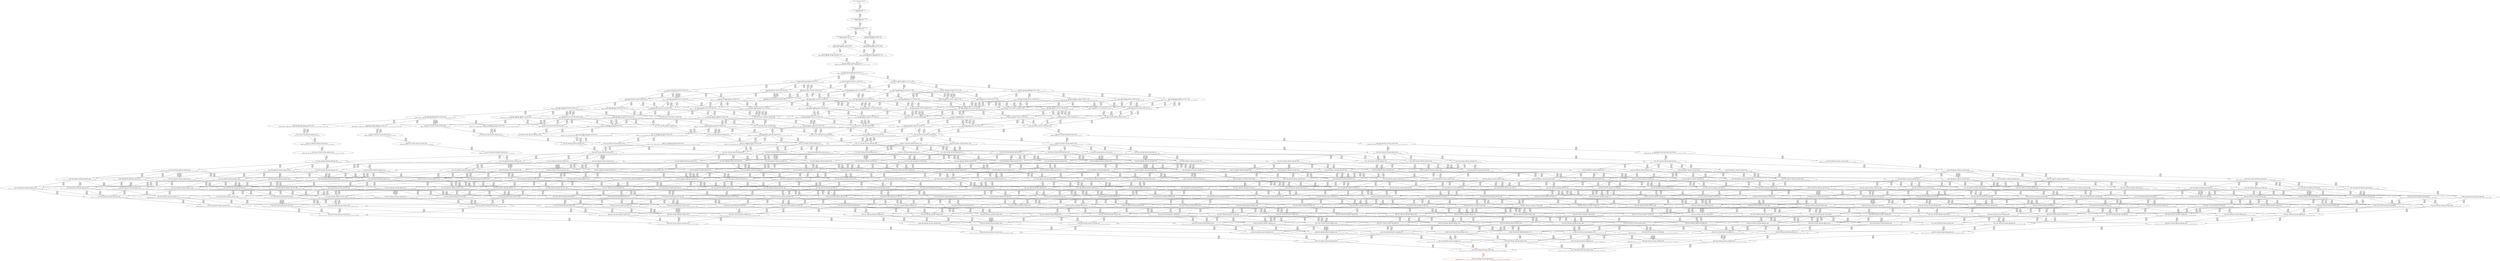 digraph {
	S0[label="S0: [0, 0] [0, 0] [0, 0] [0, 0] \n{}{}"];
	S1[label="S1: [0, 0] [0, 0] [0, 0] [49, 62] \n{T0J0:49-62}{1}"];
	S2[label="S2: [49, 49] [49, 49] [49, 62] [53, 68] \n{T0J1:53-68}{1, 2}"];
	S3[label="S3: [49, 49] [49, 62] [53, 68] [62, 79] \n{T0J2:62-79}{1, 2, 3}"];
	S4[label="S4: [62, 62] [62, 62] [62, 68] [125, 141] \n{T0J3:125-141}{1, 2, 3, 4}"];
	S5[label="S5: [49, 62] [53, 68] [62, 79] [88, 111] \n{T0J2:62-79, T0J10:88-111}{1, 2, 3, 11}"];
	S6[label="S6: [62, 62] [62, 68] [104, 115] [125, 141] \n{T0J3:125-141, T0J6:104-115}{1, 2, 3, 4, 7}"];
	S7[label="S7: [62, 68] [62, 79] [88, 111] [125, 158] \n{T0J3:125-158, T0J10:88-111}{1, 2, 3, 4, 11}"];
	S8[label="S8: [62, 68] [104, 115] [125, 141] [135, 154] \n{T0J3:125-141, T0J6:104-115, T0J7:135-154}{1, 2, 3, 4, 7, 8}"];
	S9[label="S9: [62, 79] [88, 111] [104, 132] [125, 158] \n{T0J3:125-158, T0J6:104-132, T0J10:88-111}{1, 2, 3, 4, 7, 11}"];
	S10[label="S10: [88, 115] [104, 132] [125, 158] [135, 171] \n{T0J3:125-158, T0J6:104-132, T0J7:135-171, T0J10:88-117}{1, 2, 3, 4, 7, 8, 11}"];
	S11[label="S11: [104, 132] [125, 158] [132, 171] [135, 172] \n{T0J3:125-158, T0J7:135-171, T0J11:132-172}{1, 2, 3, 4, 7, 8, 11, 12}"];
	S12[label="S12: [132, 132] [132, 158] [135, 171] [177, 189] \n{T0J7:135-171, T0J12:177-189}{1, 2, 3, 4, 7, 8, 11, 12, 13}"];
	S13[label="S13: [125, 158] [132, 171] [135, 172] [180, 227] \n{T0J7:135-171, T0J11:132-172, T0J15:180-227}{1, 2, 3, 4, 7, 8, 11, 12, 16}"];
	S14[label="S14: [125, 132] [132, 171] [135, 172] [156, 187] \n{T0J7:135-171, T0J11:132-172}{1, 2, 3, 4, 5, 6, 7, 8, 11, 12}"];
	S15[label="S15: [132, 135] [134, 158] [135, 171] [177, 189] \n{T0J7:135-171, T0J12:177-189, T0J13:134-135}{1, 2, 3, 4, 7, 8, 11, 12, 13, 14}"];
	S16[label="S16: [132, 158] [135, 171] [177, 214] [180, 227] \n{T0J12:177-214, T0J15:180-227}{1, 2, 3, 4, 7, 8, 11, 12, 13, 16}"];
	S17[label="S17: [132, 171] [135, 172] [169, 213] [180, 227] \n{T0J15:180-227, T0J20:169-213}{1, 2, 3, 4, 7, 8, 11, 12, 16, 21}"];
	S18[label="S18: [132, 158] [135, 171] [156, 187] [177, 189] \n{T0J7:135-171, T0J12:177-189}{1, 2, 3, 4, 5, 6, 7, 8, 11, 12, 13}"];
	S19[label="S19: [132, 158] [135, 171] [176, 187] [177, 189] \n{T0J5:176-187, T0J7:135-171, T0J12:177-189}{1, 2, 3, 4, 5, 6, 7, 8, 11, 12, 13}"];
	S20[label="S20: [132, 171] [135, 172] [156, 213] [180, 227] \n{T0J15:180-227}{1, 2, 3, 4, 5, 6, 7, 8, 11, 12, 16}"];
	S21[label="S21: [135, 157] [135, 172] [179, 227] [180, 232] \n{T0J15:180-227}{1, 2, 3, 4, 7, 8, 9, 10, 11, 12, 16}"];
	S22[label="S22: [134, 142] [135, 158] [137, 171] [177, 189] \n{T0J7:135-171, T0J12:177-189, T0J14:137-142}{1, 2, 3, 4, 7, 8, 11, 12, 13, 14, 15}"];
	S23[label="S23: [134, 160] [135, 171] [177, 214] [180, 230] \n{T0J12:177-214, T0J15:180-230}{1, 2, 3, 4, 7, 8, 11, 12, 13, 14, 16}"];
	S24[label="S24: [135, 172] [169, 213] [177, 214] [180, 227] \n{T0J12:177-214, T0J15:180-227, T0J20:169-213}{1, 2, 3, 4, 7, 8, 11, 12, 13, 16, 21}"];
	S25[label="S25: [134, 161] [135, 171] [156, 187] [177, 189] \n{T0J12:177-189}{1, 2, 3, 4, 5, 6, 7, 8, 11, 12, 13, 14}"];
	S26[label="S26: [134, 158] [135, 171] [176, 189] [177, 190] \n{T0J5:176-190, T0J7:135-171, T0J12:177-189}{1, 2, 3, 4, 5, 6, 7, 8, 11, 12, 13, 14}"];
	S27[label="S27: [135, 135] [135, 158] [177, 189] [179, 191] \n{T0J8:179-191, T0J12:177-189}{1, 2, 3, 4, 7, 8, 9, 10, 11, 12, 13, 14}"];
	S28[label="S28: [135, 135] [135, 158] [177, 189] [195, 210] \n{T0J9:195-210, T0J12:177-189}{1, 2, 3, 4, 7, 8, 9, 10, 11, 12, 13, 14}"];
	S29[label="S29: [135, 172] [156, 213] [177, 227] [180, 253] \n{T0J12:177-227, T0J15:180-253}{1, 2, 3, 4, 5, 6, 7, 8, 11, 12, 13, 16}"];
	S30[label="S30: [135, 172] [177, 214] [179, 227] [180, 232] \n{T0J12:177-214, T0J15:180-227}{1, 2, 3, 4, 7, 8, 9, 10, 11, 12, 13, 16}"];
	S31[label="S31: [135, 172] [156, 213] [169, 226] [180, 227] \n{T0J15:180-227}{1, 2, 3, 4, 5, 6, 7, 8, 11, 12, 16, 21}"];
	S32[label="S32: [135, 172] [169, 213] [179, 227] [180, 232] \n{T0J15:180-227, T0J20:169-213}{1, 2, 3, 4, 7, 8, 9, 10, 11, 12, 16, 21}"];
	S33[label="S33: [135, 164] [137, 171] [177, 214] [180, 237] \n{T0J12:177-214, T0J15:180-237}{1, 2, 3, 4, 7, 8, 11, 12, 13, 14, 15, 16}"];
	S34[label="S34: [135, 171] [169, 213] [177, 214] [180, 230] \n{T0J12:177-214, T0J15:180-230, T0J20:169-213}{1, 2, 3, 4, 7, 8, 11, 12, 13, 14, 16, 21}"];
	S35[label="S35: [135, 158] [156, 187] [177, 189] [179, 233] \n{T0J12:177-189}{1, 2, 3, 4, 5, 6, 7, 8, 9, 10, 11, 12, 13}"];
	S36[label="S36: [135, 172] [156, 213] [179, 227] [180, 246] \n{T0J15:180-227}{1, 2, 3, 4, 5, 6, 7, 8, 9, 10, 11, 12, 16}"];
	S37[label="S37: [135, 168] [137, 171] [156, 189] [177, 197] \n{T0J12:177-189}{1, 2, 3, 4, 5, 6, 7, 8, 11, 12, 13, 14, 15}"];
	S38[label="S38: [135, 142] [137, 158] [177, 189] [179, 217] \n{T0J12:177-189}{1, 2, 3, 4, 7, 8, 9, 10, 11, 12, 13, 14, 15}"];
	S39[label="S39: [135, 173] [156, 214] [177, 227] [180, 256] \n{T0J12:177-227, T0J15:180-256}{1, 2, 3, 4, 5, 6, 7, 8, 11, 12, 13, 14, 16}"];
	S40[label="S40: [135, 171] [177, 214] [179, 230] [180, 232] \n{T0J12:177-214, T0J15:180-230}{1, 2, 3, 4, 7, 8, 9, 10, 11, 12, 13, 14, 16}"];
	S41[label="S41: [156, 213] [169, 226] [177, 227] [180, 253] \n{T0J12:177-227, T0J15:180-253}{1, 2, 3, 4, 5, 6, 7, 8, 11, 12, 13, 16, 21}"];
	S42[label="S42: [169, 213] [177, 214] [179, 227] [180, 232] \n{T0J12:177-214, T0J15:180-227, T0J20:169-213}{1, 2, 3, 4, 7, 8, 9, 10, 11, 12, 13, 16, 21}"];
	S43[label="S43: [169, 213] [169, 226] [180, 227] [220, 234] \n{T0J15:180-227, T0J21:220-234}{1, 2, 3, 4, 5, 6, 7, 8, 11, 12, 16, 21, 22}"];
	S44[label="S44: [169, 186] [169, 213] [180, 226] [181, 227] \n{T0J15:180-227, T0J24:181-186}{1, 2, 3, 4, 5, 6, 7, 8, 11, 12, 16, 21, 25}"];
	S45[label="S45: [137, 171] [169, 213] [177, 214] [180, 237] \n{T0J12:177-214, T0J15:180-237, T0J20:169-213}{1, 2, 3, 4, 7, 8, 11, 12, 13, 14, 15, 16, 21}"];
	S46[label="S46: [135, 171] [156, 189] [177, 190] [179, 236] \n{T0J12:177-189}{1, 2, 3, 4, 5, 6, 7, 8, 9, 10, 11, 12, 13, 14}"];
	S47[label="S47: [156, 214] [177, 227] [179, 247] [180, 253] \n{T0J12:177-229, T0J15:180-253}{1, 2, 3, 4, 5, 6, 7, 8, 9, 10, 11, 12, 13, 16}"];
	S48[label="S48: [156, 213] [169, 227] [179, 227] [180, 247] \n{T0J15:180-227}{1, 2, 3, 4, 5, 6, 7, 8, 9, 10, 11, 12, 16, 21}"];
	S49[label="S49: [137, 177] [156, 214] [177, 227] [180, 263] \n{T0J12:177-227, T0J15:180-263}{1, 2, 3, 4, 5, 6, 7, 8, 11, 12, 13, 14, 15, 16}"];
	S50[label="S50: [137, 171] [177, 214] [179, 232] [180, 237] \n{T0J12:177-214, T0J15:180-237}{1, 2, 3, 4, 7, 8, 9, 10, 11, 12, 13, 14, 15, 16}"];
	S51[label="S51: [156, 214] [169, 226] [177, 227] [180, 256] \n{T0J12:177-227, T0J15:180-256}{1, 2, 3, 4, 5, 6, 7, 8, 11, 12, 13, 14, 16, 21}"];
	S52[label="S52: [169, 213] [177, 214] [179, 230] [180, 232] \n{T0J12:177-214, T0J15:180-230, T0J20:169-213}{1, 2, 3, 4, 7, 8, 9, 10, 11, 12, 13, 14, 16, 21}"];
	S53[label="S53: [169, 226] [177, 227] [180, 234] [220, 253] \n{T0J12:177-227, T0J15:180-253, T0J21:220-234}{1, 2, 3, 4, 5, 6, 7, 8, 11, 12, 13, 16, 21, 22}"];
	S54[label="S54: [169, 213] [177, 226] [180, 227] [181, 253] \n{T0J12:177-227, T0J15:180-253, T0J24:181-186}{1, 2, 3, 4, 5, 6, 7, 8, 11, 12, 13, 16, 21, 25}"];
	S55[label="S55: [169, 201] [180, 226] [193, 227] [220, 234] \n{T0J15:180-227, T0J21:220-234, T0J22:193-201}{1, 2, 3, 4, 5, 6, 7, 8, 11, 12, 16, 21, 22, 23}"];
	S56[label="S56: [169, 213] [180, 226] [181, 227] [220, 234] \n{T0J15:180-227, T0J21:220-234, T0J24:181-186}{1, 2, 3, 4, 5, 6, 7, 8, 11, 12, 16, 21, 22, 25}"];
	S57[label="S57: [137, 178] [156, 189] [177, 197] [179, 243] \n{T0J12:177-189}{1, 2, 3, 4, 5, 6, 7, 8, 9, 10, 11, 12, 13, 14, 15}"];
	S58[label="S58: [156, 217] [177, 227] [179, 248] [180, 266] \n{}{1, 2, 3, 4, 5, 6, 7, 8, 9, 10, 11, 12, 13, 14, 16}"];
	S59[label="S59: [169, 227] [177, 227] [180, 253] [200, 288] \n{}{1, 2, 3, 4, 5, 6, 7, 8, 9, 10, 11, 12, 13, 16, 21}"];
	S60[label="S60: [169, 227] [179, 227] [180, 235] [220, 288] \n{T0J21:220-235}{1, 2, 3, 4, 5, 6, 7, 8, 9, 10, 11, 12, 16, 21, 22}"];
	S61[label="S61: [169, 213] [179, 227] [180, 227] [181, 261] \n{}{1, 2, 3, 4, 5, 6, 7, 8, 9, 10, 11, 12, 16, 21, 25}"];
	S62[label="S62: [156, 214] [169, 226] [177, 227] [180, 263] \n{T0J12:177-227, T0J15:180-263}{1, 2, 3, 4, 5, 6, 7, 8, 11, 12, 13, 14, 15, 16, 21}"];
	S63[label="S63: [169, 213] [177, 214] [180, 232] [181, 237] \n{T0J12:177-214, T0J15:180-237, T0J20:169-213}{1, 2, 3, 4, 7, 8, 9, 10, 11, 12, 13, 14, 15, 16, 21}"];
	S64[label="S64: [169, 226] [177, 227] [180, 234] [220, 256] \n{T0J12:177-227, T0J15:180-256, T0J21:220-234}{1, 2, 3, 4, 5, 6, 7, 8, 11, 12, 13, 14, 16, 21, 22}"];
	S65[label="S65: [169, 186] [177, 226] [180, 227] [181, 256] \n{T0J12:177-227, T0J15:180-256, T0J24:181-186}{1, 2, 3, 4, 5, 6, 7, 8, 11, 12, 13, 14, 16, 21, 25}"];
	S66[label="S66: [177, 226] [180, 227] [193, 234] [220, 253] \n{T0J12:177-227, T0J15:180-253, T0J21:220-234, T0J22:193-201}{1, 2, 3, 4, 5, 6, 7, 8, 11, 12, 13, 16, 21, 22, 23}"];
	S67[label="S67: [177, 226] [180, 227] [181, 234] [220, 253] \n{T0J12:177-227, T0J15:180-253, T0J21:220-234, T0J24:181-186}{1, 2, 3, 4, 5, 6, 7, 8, 11, 12, 13, 16, 21, 22, 25}"];
	S68[label="S68: [180, 226] [193, 227] [215, 228] [220, 234] \n{T0J15:180-227, T0J21:220-234, T0J22:193-201, T0J23:215-228}{1, 2, 3, 4, 5, 6, 7, 8, 11, 12, 16, 21, 22, 23, 24}"];
	S69[label="S69: [180, 201] [181, 226] [193, 227] [220, 234] \n{T0J15:180-227, T0J21:220-234, T0J22:193-201, T0J24:181-186}{1, 2, 3, 4, 5, 6, 7, 8, 11, 12, 16, 21, 22, 23, 25}"];
	S70[label="S70: [156, 224] [177, 227] [179, 252] [180, 273] \n{}{1, 2, 3, 4, 5, 6, 7, 8, 9, 10, 11, 12, 13, 14, 15, 16}"];
	S71[label="S71: [169, 227] [177, 230] [180, 256] [200, 289] \n{}{1, 2, 3, 4, 5, 6, 7, 8, 9, 10, 11, 12, 13, 14, 16, 21}"];
	S72[label="S72: [177, 227] [180, 235] [200, 284] [220, 301] \n{}{1, 2, 3, 4, 5, 6, 7, 8, 9, 10, 11, 12, 13, 16, 21, 22}"];
	S73[label="S73: [177, 227] [180, 227] [181, 261] [200, 288] \n{}{1, 2, 3, 4, 5, 6, 7, 8, 9, 10, 11, 12, 13, 16, 21, 25}"];
	S74[label="S74: [179, 226] [180, 227] [193, 235] [220, 288] \n{T0J21:220-235}{1, 2, 3, 4, 5, 6, 7, 8, 9, 10, 11, 12, 16, 21, 22, 23}"];
	S75[label="S75: [179, 227] [180, 227] [181, 235] [220, 288] \n{T0J21:220-235}{1, 2, 3, 4, 5, 6, 7, 8, 9, 10, 11, 12, 16, 21, 22, 25}"];
	S76[label="S76: [169, 226] [177, 227] [180, 234] [220, 263] \n{T0J12:177-227, T0J15:180-263, T0J21:220-234}{1, 2, 3, 4, 5, 6, 7, 8, 11, 12, 13, 14, 15, 16, 21, 22}"];
	S77[label="S77: [169, 186] [177, 226] [180, 227] [181, 263] \n{T0J12:177-227, T0J15:180-263, T0J24:181-186}{1, 2, 3, 4, 5, 6, 7, 8, 11, 12, 13, 14, 15, 16, 21, 25}"];
	S78[label="S78: [177, 201] [180, 227] [193, 234] [220, 256] \n{T0J12:177-227, T0J15:180-256, T0J21:220-234, T0J22:193-201}{1, 2, 3, 4, 5, 6, 7, 8, 11, 12, 13, 14, 16, 21, 22, 23}"];
	S79[label="S79: [177, 226] [180, 227] [181, 234] [220, 256] \n{T0J12:177-227, T0J15:180-256, T0J21:220-234, T0J24:181-186}{1, 2, 3, 4, 5, 6, 7, 8, 11, 12, 13, 14, 16, 21, 22, 25}"];
	S80[label="S80: [169, 230] [177, 252] [180, 273] [200, 289] \n{}{1, 2, 3, 4, 5, 6, 7, 8, 9, 10, 11, 12, 13, 14, 15, 16, 21}"];
	S81[label="S81: [177, 230] [180, 235] [200, 284] [220, 301] \n{}{1, 2, 3, 4, 5, 6, 7, 8, 9, 10, 11, 12, 13, 14, 16, 21, 22}"];
	S82[label="S82: [177, 227] [180, 230] [181, 261] [200, 289] \n{}{1, 2, 3, 4, 5, 6, 7, 8, 9, 10, 11, 12, 13, 14, 16, 21, 25}"];
	S83[label="S83: [180, 227] [193, 235] [220, 283] [221, 301] \n{}{1, 2, 3, 4, 5, 6, 7, 8, 9, 10, 11, 12, 13, 16, 21, 22, 23}"];
	S84[label="S84: [180, 227] [181, 235] [220, 284] [221, 301] \n{}{1, 2, 3, 4, 5, 6, 7, 8, 9, 10, 11, 12, 13, 16, 21, 22, 25}"];
	S85[label="S85: [193, 227] [215, 228] [220, 234] [224, 301] \n{}{1, 2, 3, 4, 5, 6, 7, 8, 9, 10, 11, 12, 16, 21, 22, 23, 24}"];
	S86[label="S86: [181, 226] [193, 227] [220, 234] [224, 276] \n{T0J21:220-234}{1, 2, 3, 4, 5, 6, 7, 8, 9, 10, 11, 12, 16, 21, 22, 23, 25}"];
	S87[label="S87: [180, 227] [180, 252] [180, 273] [245, 306] \n{T0J16:245-306}{1, 2, 3, 4, 5, 6, 7, 8, 9, 10, 11, 12, 13, 14, 15, 16, 17}"];
	S88[label="S88: [177, 201] [180, 227] [193, 234] [220, 263] \n{T0J12:177-227, T0J15:180-263, T0J21:220-234, T0J22:193-201}{1, 2, 3, 4, 5, 6, 7, 8, 11, 12, 13, 14, 15, 16, 21, 22, 23}"];
	S89[label="S89: [177, 226] [180, 227] [181, 234] [220, 263] \n{T0J12:177-227, T0J15:180-263, T0J21:220-234, T0J24:181-186}{1, 2, 3, 4, 5, 6, 7, 8, 11, 12, 13, 14, 15, 16, 21, 22, 25}"];
	S90[label="S90: [177, 252] [180, 273] [200, 289] [220, 332] \n{}{1, 2, 3, 4, 5, 6, 7, 8, 9, 10, 11, 12, 13, 14, 15, 16, 21, 22}"];
	S91[label="S91: [177, 252] [180, 273] [181, 284] [200, 289] \n{}{1, 2, 3, 4, 5, 6, 7, 8, 9, 10, 11, 12, 13, 14, 15, 16, 21, 25}"];
	S92[label="S92: [180, 230] [193, 235] [220, 283] [221, 301] \n{}{1, 2, 3, 4, 5, 6, 7, 8, 9, 10, 11, 12, 13, 14, 16, 21, 22, 23}"];
	S93[label="S93: [180, 230] [181, 235] [220, 284] [221, 301] \n{}{1, 2, 3, 4, 5, 6, 7, 8, 9, 10, 11, 12, 13, 14, 16, 21, 22, 25}"];
	S94[label="S94: [180, 252] [180, 273] [200, 289] [245, 350] \n{T0J16:245-350}{1, 2, 3, 4, 5, 6, 7, 8, 9, 10, 11, 12, 13, 14, 15, 16, 17, 21}"];
	S95[label="S95: [195, 252] [195, 273] [200, 289] [215, 292] \n{T0J25:215-292}{1, 2, 3, 4, 5, 6, 7, 8, 9, 10, 11, 12, 13, 14, 15, 16, 21, 26}"];
	S96[label="S96: [177, 252] [180, 273] [200, 289] [241, 347] \n{T0J26:241-347}{1, 2, 3, 4, 5, 6, 7, 8, 9, 10, 11, 12, 13, 14, 15, 16, 21, 27}"];
	S97[label="S97: [215, 228] [220, 234] [224, 284] [238, 301] \n{T0J12:238-284}{1, 2, 3, 4, 5, 6, 7, 8, 9, 10, 11, 12, 13, 16, 21, 22, 23, 24}"];
	S98[label="S98: [193, 227] [220, 234] [224, 276] [226, 283] \n{T0J12:226-283}{1, 2, 3, 4, 5, 6, 7, 8, 9, 10, 11, 12, 13, 16, 21, 22, 23, 25}"];
	S99[label="S99: [180, 228] [180, 252] [180, 273] [245, 306] \n{T0J16:245-306, T0J17:180-228}{1, 2, 3, 4, 5, 6, 7, 8, 9, 10, 11, 12, 13, 14, 15, 16, 17, 18}"];
	S100[label="S100: [180, 273] [193, 289] [201, 299] [220, 332] \n{}{1, 2, 3, 4, 5, 6, 7, 8, 9, 10, 11, 12, 13, 14, 15, 16, 21, 22, 23}"];
	S101[label="S101: [180, 273] [181, 284] [200, 289] [220, 336] \n{}{1, 2, 3, 4, 5, 6, 7, 8, 9, 10, 11, 12, 13, 14, 15, 16, 21, 22, 25}"];
	S102[label="S102: [180, 273] [200, 289] [220, 332] [245, 350] \n{}{1, 2, 3, 4, 5, 6, 7, 8, 9, 10, 11, 12, 13, 14, 15, 16, 17, 21, 22}"];
	S103[label="S103: [195, 273] [200, 289] [215, 292] [220, 332] \n{}{1, 2, 3, 4, 5, 6, 7, 8, 9, 10, 11, 12, 13, 14, 15, 16, 21, 22, 26}"];
	S104[label="S104: [180, 273] [200, 289] [220, 332] [241, 347] \n{}{1, 2, 3, 4, 5, 6, 7, 8, 9, 10, 11, 12, 13, 14, 15, 16, 21, 22, 27}"];
	S105[label="S105: [180, 273] [181, 284] [200, 289] [245, 355] \n{}{1, 2, 3, 4, 5, 6, 7, 8, 9, 10, 11, 12, 13, 14, 15, 16, 17, 21, 25}"];
	S106[label="S106: [195, 273] [195, 284] [200, 289] [215, 297] \n{}{1, 2, 3, 4, 5, 6, 7, 8, 9, 10, 11, 12, 13, 14, 15, 16, 21, 25, 26}"];
	S107[label="S107: [180, 273] [181, 284] [200, 289] [241, 352] \n{}{1, 2, 3, 4, 5, 6, 7, 8, 9, 10, 11, 12, 13, 14, 15, 16, 21, 25, 27}"];
	S108[label="S108: [180, 269] [180, 273] [200, 289] [245, 350] \n{}{1, 2, 3, 4, 5, 6, 7, 8, 9, 10, 11, 12, 13, 14, 15, 16, 17, 18, 21}"];
	S109[label="S109: [195, 273] [200, 289] [215, 292] [245, 350] \n{}{1, 2, 3, 4, 5, 6, 7, 8, 9, 10, 11, 12, 13, 14, 15, 16, 17, 21, 26}"];
	S110[label="S110: [180, 273] [200, 289] [241, 347] [245, 350] \n{}{1, 2, 3, 4, 5, 6, 7, 8, 9, 10, 11, 12, 13, 14, 15, 16, 17, 21, 27}"];
	S111[label="S111: [195, 273] [200, 289] [215, 292] [241, 347] \n{}{1, 2, 3, 4, 5, 6, 7, 8, 9, 10, 11, 12, 13, 14, 15, 16, 21, 26, 27}"];
	S112[label="S112: [217, 231] [220, 234] [224, 284] [238, 301] \n{T0J12:238-284, T0J13:217-231}{1, 2, 3, 4, 5, 6, 7, 8, 9, 10, 11, 12, 13, 14, 16, 21, 22, 23, 24}"];
	S113[label="S113: [195, 230] [220, 234] [224, 276] [226, 283] \n{T0J13:195-230}{1, 2, 3, 4, 5, 6, 7, 8, 9, 10, 11, 12, 13, 14, 16, 21, 22, 23, 25}"];
	S114[label="S114: [180, 252] [180, 262] [207, 273] [245, 306] \n{T0J16:245-306, T0J18:207-262}{1, 2, 3, 4, 5, 6, 7, 8, 9, 10, 11, 12, 13, 14, 15, 16, 17, 18, 19}"];
	S115[label="S115: [193, 289] [201, 303] [220, 332] [245, 355] \n{}{1, 2, 3, 4, 5, 6, 7, 8, 9, 10, 11, 12, 13, 14, 15, 16, 17, 21, 22, 23}"];
	S116[label="S116: [193, 289] [201, 299] [220, 330] [226, 332] \n{}{1, 2, 3, 4, 5, 6, 7, 8, 9, 10, 11, 12, 13, 14, 15, 16, 21, 22, 23, 24}"];
	S117[label="S117: [181, 288] [193, 289] [201, 303] [220, 336] \n{}{1, 2, 3, 4, 5, 6, 7, 8, 9, 10, 11, 12, 13, 14, 15, 16, 21, 22, 23, 25}"];
	S118[label="S118: [195, 289] [201, 292] [215, 303] [220, 332] \n{}{1, 2, 3, 4, 5, 6, 7, 8, 9, 10, 11, 12, 13, 14, 15, 16, 21, 22, 23, 26}"];
	S119[label="S119: [193, 289] [201, 303] [220, 332] [241, 347] \n{}{1, 2, 3, 4, 5, 6, 7, 8, 9, 10, 11, 12, 13, 14, 15, 16, 21, 22, 23, 27}"];
	S120[label="S120: [181, 288] [200, 289] [220, 336] [245, 355] \n{}{1, 2, 3, 4, 5, 6, 7, 8, 9, 10, 11, 12, 13, 14, 15, 16, 17, 21, 22, 25}"];
	S121[label="S121: [195, 288] [200, 289] [215, 297] [220, 336] \n{}{1, 2, 3, 4, 5, 6, 7, 8, 9, 10, 11, 12, 13, 14, 15, 16, 21, 22, 25, 26}"];
	S122[label="S122: [181, 288] [200, 289] [220, 336] [241, 352] \n{}{1, 2, 3, 4, 5, 6, 7, 8, 9, 10, 11, 12, 13, 14, 15, 16, 21, 22, 25, 27}"];
	S123[label="S123: [180, 274] [200, 289] [220, 333] [245, 350] \n{}{1, 2, 3, 4, 5, 6, 7, 8, 9, 10, 11, 12, 13, 14, 15, 16, 17, 18, 21, 22}"];
	S124[label="S124: [200, 289] [215, 292] [220, 336] [245, 355] \n{}{1, 2, 3, 4, 5, 6, 7, 8, 9, 10, 11, 12, 13, 14, 15, 16, 17, 21, 22, 26}"];
	S125[label="S125: [200, 289] [220, 336] [241, 347] [245, 355] \n{}{1, 2, 3, 4, 5, 6, 7, 8, 9, 10, 11, 12, 13, 14, 15, 16, 17, 21, 22, 27}"];
	S126[label="S126: [200, 289] [215, 292] [220, 336] [241, 347] \n{}{1, 2, 3, 4, 5, 6, 7, 8, 9, 10, 11, 12, 13, 14, 15, 16, 21, 22, 26, 27}"];
	S127[label="S127: [180, 274] [181, 285] [200, 289] [245, 355] \n{}{1, 2, 3, 4, 5, 6, 7, 8, 9, 10, 11, 12, 13, 14, 15, 16, 17, 18, 21, 25}"];
	S128[label="S128: [195, 288] [200, 289] [215, 297] [245, 355] \n{}{1, 2, 3, 4, 5, 6, 7, 8, 9, 10, 11, 12, 13, 14, 15, 16, 17, 21, 25, 26}"];
	S129[label="S129: [181, 288] [200, 289] [241, 352] [245, 355] \n{}{1, 2, 3, 4, 5, 6, 7, 8, 9, 10, 11, 12, 13, 14, 15, 16, 17, 21, 25, 27}"];
	S130[label="S130: [195, 288] [200, 289] [215, 297] [241, 352] \n{}{1, 2, 3, 4, 5, 6, 7, 8, 9, 10, 11, 12, 13, 14, 15, 16, 21, 25, 26, 27}"];
	S131[label="S131: [215, 284] [215, 289] [215, 297] [283, 357] \n{T0J29:283-357}{1, 2, 3, 4, 5, 6, 7, 8, 9, 10, 11, 12, 13, 14, 15, 16, 21, 25, 26, 30}"];
	S132[label="S132: [180, 273] [200, 289] [207, 306] [245, 350] \n{}{1, 2, 3, 4, 5, 6, 7, 8, 9, 10, 11, 12, 13, 14, 15, 16, 17, 18, 19, 21}"];
	S133[label="S133: [195, 274] [200, 289] [215, 292] [245, 350] \n{}{1, 2, 3, 4, 5, 6, 7, 8, 9, 10, 11, 12, 13, 14, 15, 16, 17, 18, 21, 26}"];
	S134[label="S134: [180, 274] [200, 289] [241, 347] [245, 350] \n{}{1, 2, 3, 4, 5, 6, 7, 8, 9, 10, 11, 12, 13, 14, 15, 16, 17, 18, 21, 27}"];
	S135[label="S135: [200, 289] [215, 292] [241, 347] [245, 355] \n{}{1, 2, 3, 4, 5, 6, 7, 8, 9, 10, 11, 12, 13, 14, 15, 16, 17, 21, 26, 27}"];
	S136[label="S136: [180, 262] [207, 273] [211, 291] [245, 306] \n{T0J19:211-291}{1, 2, 3, 4, 5, 6, 7, 8, 9, 10, 11, 12, 13, 14, 15, 16, 17, 18, 19, 20}"];
	S137[label="S137: [193, 290] [201, 303] [220, 333] [245, 355] \n{}{1, 2, 3, 4, 5, 6, 7, 8, 9, 10, 11, 12, 13, 14, 15, 16, 17, 18, 21, 22, 23}"];
	S138[label="S138: [201, 303] [220, 330] [226, 332] [245, 371] \n{}{1, 2, 3, 4, 5, 6, 7, 8, 9, 10, 11, 12, 13, 14, 15, 16, 17, 21, 22, 23, 24}"];
	S139[label="S139: [193, 289] [201, 303] [220, 336] [245, 370] \n{}{1, 2, 3, 4, 5, 6, 7, 8, 9, 10, 11, 12, 13, 14, 15, 16, 17, 21, 22, 23, 25}"];
	S140[label="S140: [201, 292] [215, 303] [220, 336] [245, 371] \n{}{1, 2, 3, 4, 5, 6, 7, 8, 9, 10, 11, 12, 13, 14, 15, 16, 17, 21, 22, 23, 26}"];
	S141[label="S141: [201, 303] [220, 336] [241, 347] [245, 371] \n{}{1, 2, 3, 4, 5, 6, 7, 8, 9, 10, 11, 12, 13, 14, 15, 16, 17, 21, 22, 23, 27}"];
	S142[label="S142: [193, 289] [201, 303] [220, 330] [226, 336] \n{}{1, 2, 3, 4, 5, 6, 7, 8, 9, 10, 11, 12, 13, 14, 15, 16, 21, 22, 23, 24, 25}"];
	S143[label="S143: [201, 292] [215, 303] [220, 330] [226, 332] \n{}{1, 2, 3, 4, 5, 6, 7, 8, 9, 10, 11, 12, 13, 14, 15, 16, 21, 22, 23, 24, 26}"];
	S144[label="S144: [201, 303] [220, 330] [226, 332] [241, 347] \n{}{1, 2, 3, 4, 5, 6, 7, 8, 9, 10, 11, 12, 13, 14, 15, 16, 21, 22, 23, 24, 27}"];
	S145[label="S145: [220, 293] [220, 299] [226, 330] [240, 332] \n{T0J28:240-293}{1, 2, 3, 4, 5, 6, 7, 8, 9, 10, 11, 12, 13, 14, 15, 16, 21, 22, 23, 24, 29}"];
	S146[label="S146: [195, 289] [201, 297] [215, 303] [220, 336] \n{}{1, 2, 3, 4, 5, 6, 7, 8, 9, 10, 11, 12, 13, 14, 15, 16, 21, 22, 23, 25, 26}"];
	S147[label="S147: [193, 289] [201, 303] [220, 336] [241, 352] \n{}{1, 2, 3, 4, 5, 6, 7, 8, 9, 10, 11, 12, 13, 14, 15, 16, 21, 22, 23, 25, 27}"];
	S148[label="S148: [201, 292] [215, 303] [220, 336] [241, 347] \n{}{1, 2, 3, 4, 5, 6, 7, 8, 9, 10, 11, 12, 13, 14, 15, 16, 21, 22, 23, 26, 27}"];
	S149[label="S149: [181, 289] [200, 289] [220, 336] [245, 355] \n{}{1, 2, 3, 4, 5, 6, 7, 8, 9, 10, 11, 12, 13, 14, 15, 16, 17, 18, 21, 22, 25}"];
	S150[label="S150: [200, 289] [215, 297] [220, 336] [245, 370] \n{}{1, 2, 3, 4, 5, 6, 7, 8, 9, 10, 11, 12, 13, 14, 15, 16, 17, 21, 22, 25, 26}"];
	S151[label="S151: [200, 289] [220, 336] [241, 352] [245, 370] \n{}{1, 2, 3, 4, 5, 6, 7, 8, 9, 10, 11, 12, 13, 14, 15, 16, 17, 21, 22, 25, 27}"];
	S152[label="S152: [200, 289] [215, 297] [220, 336] [241, 352] \n{}{1, 2, 3, 4, 5, 6, 7, 8, 9, 10, 11, 12, 13, 14, 15, 16, 21, 22, 25, 26, 27}"];
	S153[label="S153: [215, 289] [215, 297] [220, 336] [283, 357] \n{T0J29:283-357}{1, 2, 3, 4, 5, 6, 7, 8, 9, 10, 11, 12, 13, 14, 15, 16, 21, 22, 25, 26, 30}"];
	S154[label="S154: [200, 289] [207, 308] [220, 336] [245, 350] \n{}{1, 2, 3, 4, 5, 6, 7, 8, 9, 10, 11, 12, 13, 14, 15, 16, 17, 18, 19, 21, 22}"];
	S155[label="S155: [200, 290] [215, 292] [220, 336] [245, 355] \n{}{1, 2, 3, 4, 5, 6, 7, 8, 9, 10, 11, 12, 13, 14, 15, 16, 17, 18, 21, 22, 26}"];
	S156[label="S156: [200, 290] [220, 336] [241, 347] [245, 355] \n{}{1, 2, 3, 4, 5, 6, 7, 8, 9, 10, 11, 12, 13, 14, 15, 16, 17, 18, 21, 22, 27}"];
	S157[label="S157: [215, 292] [220, 336] [241, 347] [245, 371] \n{}{1, 2, 3, 4, 5, 6, 7, 8, 9, 10, 11, 12, 13, 14, 15, 16, 17, 21, 22, 26, 27}"];
	S158[label="S158: [181, 288] [200, 289] [207, 308] [245, 355] \n{}{1, 2, 3, 4, 5, 6, 7, 8, 9, 10, 11, 12, 13, 14, 15, 16, 17, 18, 19, 21, 25}"];
	S159[label="S159: [195, 289] [200, 289] [215, 297] [245, 355] \n{}{1, 2, 3, 4, 5, 6, 7, 8, 9, 10, 11, 12, 13, 14, 15, 16, 17, 18, 21, 25, 26}"];
	S160[label="S160: [181, 289] [200, 289] [241, 352] [245, 355] \n{}{1, 2, 3, 4, 5, 6, 7, 8, 9, 10, 11, 12, 13, 14, 15, 16, 17, 18, 21, 25, 27}"];
	S161[label="S161: [200, 289] [215, 297] [241, 352] [245, 370] \n{}{1, 2, 3, 4, 5, 6, 7, 8, 9, 10, 11, 12, 13, 14, 15, 16, 17, 21, 25, 26, 27}"];
	S162[label="S162: [215, 289] [215, 297] [245, 357] [283, 366] \n{}{1, 2, 3, 4, 5, 6, 7, 8, 9, 10, 11, 12, 13, 14, 15, 16, 17, 21, 25, 26, 30}"];
	S163[label="S163: [215, 289] [215, 297] [241, 352] [283, 357] \n{T0J29:283-357}{1, 2, 3, 4, 5, 6, 7, 8, 9, 10, 11, 12, 13, 14, 15, 16, 21, 25, 26, 27, 30}"];
	S164[label="S164: [200, 289] [207, 306] [211, 312] [245, 350] \n{}{1, 2, 3, 4, 5, 6, 7, 8, 9, 10, 11, 12, 13, 14, 15, 16, 17, 18, 19, 20, 21}"];
	S165[label="S165: [200, 289] [207, 292] [215, 308] [245, 350] \n{}{1, 2, 3, 4, 5, 6, 7, 8, 9, 10, 11, 12, 13, 14, 15, 16, 17, 18, 19, 21, 26}"];
	S166[label="S166: [200, 289] [207, 308] [241, 347] [245, 350] \n{}{1, 2, 3, 4, 5, 6, 7, 8, 9, 10, 11, 12, 13, 14, 15, 16, 17, 18, 19, 21, 27}"];
	S167[label="S167: [200, 290] [215, 292] [241, 347] [245, 355] \n{}{1, 2, 3, 4, 5, 6, 7, 8, 9, 10, 11, 12, 13, 14, 15, 16, 17, 18, 21, 26, 27}"];
	S168[label="S168: [201, 303] [220, 324] [220, 336] [245, 355] \n{}{1, 2, 3, 4, 5, 6, 7, 8, 9, 10, 11, 12, 13, 14, 15, 16, 17, 18, 19, 21, 22, 23}"];
	S169[label="S169: [201, 304] [220, 330] [226, 333] [245, 371] \n{}{1, 2, 3, 4, 5, 6, 7, 8, 9, 10, 11, 12, 13, 14, 15, 16, 17, 18, 21, 22, 23, 24}"];
	S170[label="S170: [193, 290] [201, 303] [220, 336] [245, 370] \n{}{1, 2, 3, 4, 5, 6, 7, 8, 9, 10, 11, 12, 13, 14, 15, 16, 17, 18, 21, 22, 23, 25}"];
	S171[label="S171: [201, 293] [215, 303] [220, 336] [245, 371] \n{}{1, 2, 3, 4, 5, 6, 7, 8, 9, 10, 11, 12, 13, 14, 15, 16, 17, 18, 21, 22, 23, 26}"];
	S172[label="S172: [201, 304] [220, 336] [241, 347] [245, 371] \n{}{1, 2, 3, 4, 5, 6, 7, 8, 9, 10, 11, 12, 13, 14, 15, 16, 17, 18, 21, 22, 23, 27}"];
	S173[label="S173: [201, 303] [220, 330] [226, 336] [245, 371] \n{}{1, 2, 3, 4, 5, 6, 7, 8, 9, 10, 11, 12, 13, 14, 15, 16, 17, 21, 22, 23, 24, 25}"];
	S174[label="S174: [215, 303] [220, 330] [226, 336] [245, 374] \n{}{1, 2, 3, 4, 5, 6, 7, 8, 9, 10, 11, 12, 13, 14, 15, 16, 17, 21, 22, 23, 24, 26}"];
	S175[label="S175: [220, 330] [226, 336] [241, 347] [247, 385] \n{}{1, 2, 3, 4, 5, 6, 7, 8, 9, 10, 11, 12, 13, 14, 15, 16, 17, 21, 22, 23, 24, 27}"];
	S176[label="S176: [220, 299] [226, 330] [240, 332] [245, 375] \n{}{1, 2, 3, 4, 5, 6, 7, 8, 9, 10, 11, 12, 13, 14, 15, 16, 17, 21, 22, 23, 24, 29}"];
	S177[label="S177: [201, 297] [215, 303] [220, 336] [245, 371] \n{}{1, 2, 3, 4, 5, 6, 7, 8, 9, 10, 11, 12, 13, 14, 15, 16, 17, 21, 22, 23, 25, 26}"];
	S178[label="S178: [201, 303] [220, 336] [241, 352] [245, 371] \n{}{1, 2, 3, 4, 5, 6, 7, 8, 9, 10, 11, 12, 13, 14, 15, 16, 17, 21, 22, 23, 25, 27}"];
	S179[label="S179: [215, 303] [220, 336] [241, 347] [245, 374] \n{}{1, 2, 3, 4, 5, 6, 7, 8, 9, 10, 11, 12, 13, 14, 15, 16, 17, 21, 22, 23, 26, 27}"];
	S180[label="S180: [201, 297] [215, 303] [220, 330] [226, 336] \n{}{1, 2, 3, 4, 5, 6, 7, 8, 9, 10, 11, 12, 13, 14, 15, 16, 21, 22, 23, 24, 25, 26}"];
	S181[label="S181: [201, 303] [220, 330] [226, 336] [241, 352] \n{}{1, 2, 3, 4, 5, 6, 7, 8, 9, 10, 11, 12, 13, 14, 15, 16, 21, 22, 23, 24, 25, 27}"];
	S182[label="S182: [220, 298] [220, 303] [226, 330] [240, 336] \n{}{1, 2, 3, 4, 5, 6, 7, 8, 9, 10, 11, 12, 13, 14, 15, 16, 21, 22, 23, 24, 25, 29}"];
	S183[label="S183: [215, 303] [220, 330] [226, 336] [241, 347] \n{}{1, 2, 3, 4, 5, 6, 7, 8, 9, 10, 11, 12, 13, 14, 15, 16, 21, 22, 23, 24, 26, 27}"];
	S184[label="S184: [220, 293] [220, 303] [226, 330] [240, 332] \n{}{1, 2, 3, 4, 5, 6, 7, 8, 9, 10, 11, 12, 13, 14, 15, 16, 21, 22, 23, 24, 26, 29}"];
	S185[label="S185: [220, 299] [226, 330] [240, 332] [241, 347] \n{}{1, 2, 3, 4, 5, 6, 7, 8, 9, 10, 11, 12, 13, 14, 15, 16, 21, 22, 23, 24, 27, 29}"];
	S186[label="S186: [201, 297] [215, 303] [220, 336] [241, 352] \n{}{1, 2, 3, 4, 5, 6, 7, 8, 9, 10, 11, 12, 13, 14, 15, 16, 21, 22, 23, 25, 26, 27}"];
	S187[label="S187: [215, 297] [215, 303] [220, 336] [283, 357] \n{T0J29:283-357}{1, 2, 3, 4, 5, 6, 7, 8, 9, 10, 11, 12, 13, 14, 15, 16, 21, 22, 23, 25, 26, 30}"];
	S188[label="S188: [200, 289] [207, 323] [220, 336] [245, 355] \n{}{1, 2, 3, 4, 5, 6, 7, 8, 9, 10, 11, 12, 13, 14, 15, 16, 17, 18, 19, 21, 22, 25}"];
	S189[label="S189: [200, 290] [215, 297] [220, 336] [245, 370] \n{}{1, 2, 3, 4, 5, 6, 7, 8, 9, 10, 11, 12, 13, 14, 15, 16, 17, 18, 21, 22, 25, 26}"];
	S190[label="S190: [200, 290] [220, 336] [241, 352] [245, 370] \n{}{1, 2, 3, 4, 5, 6, 7, 8, 9, 10, 11, 12, 13, 14, 15, 16, 17, 18, 21, 22, 25, 27}"];
	S191[label="S191: [215, 297] [220, 336] [241, 352] [245, 371] \n{}{1, 2, 3, 4, 5, 6, 7, 8, 9, 10, 11, 12, 13, 14, 15, 16, 17, 21, 22, 25, 26, 27}"];
	S192[label="S192: [215, 297] [220, 336] [245, 357] [283, 371] \n{}{1, 2, 3, 4, 5, 6, 7, 8, 9, 10, 11, 12, 13, 14, 15, 16, 17, 21, 22, 25, 26, 30}"];
	S193[label="S193: [215, 297] [220, 336] [241, 352] [283, 357] \n{T0J29:283-357}{1, 2, 3, 4, 5, 6, 7, 8, 9, 10, 11, 12, 13, 14, 15, 16, 21, 22, 25, 26, 27, 30}"];
	S194[label="S194: [207, 308] [211, 328] [231, 350] [245, 353] \n{}{1, 2, 3, 4, 5, 6, 7, 8, 9, 10, 11, 12, 13, 14, 15, 16, 17, 18, 19, 20, 21, 22}"];
	S195[label="S195: [207, 292] [215, 324] [220, 336] [245, 355] \n{}{1, 2, 3, 4, 5, 6, 7, 8, 9, 10, 11, 12, 13, 14, 15, 16, 17, 18, 19, 21, 22, 26}"];
	S196[label="S196: [207, 324] [220, 336] [241, 347] [245, 355] \n{}{1, 2, 3, 4, 5, 6, 7, 8, 9, 10, 11, 12, 13, 14, 15, 16, 17, 18, 19, 21, 22, 27}"];
	S197[label="S197: [215, 293] [220, 336] [241, 347] [245, 371] \n{}{1, 2, 3, 4, 5, 6, 7, 8, 9, 10, 11, 12, 13, 14, 15, 16, 17, 18, 21, 22, 26, 27}"];
	S198[label="S198: [200, 305] [207, 308] [212, 327] [245, 355] \n{}{1, 2, 3, 4, 5, 6, 7, 8, 9, 10, 11, 12, 13, 14, 15, 16, 17, 18, 19, 20, 21, 25}"];
	S199[label="S199: [200, 289] [207, 297] [215, 323] [245, 355] \n{}{1, 2, 3, 4, 5, 6, 7, 8, 9, 10, 11, 12, 13, 14, 15, 16, 17, 18, 19, 21, 25, 26}"];
	S200[label="S200: [200, 289] [207, 323] [241, 352] [245, 355] \n{}{1, 2, 3, 4, 5, 6, 7, 8, 9, 10, 11, 12, 13, 14, 15, 16, 17, 18, 19, 21, 25, 27}"];
	S201[label="S201: [200, 290] [215, 297] [241, 352] [245, 370] \n{}{1, 2, 3, 4, 5, 6, 7, 8, 9, 10, 11, 12, 13, 14, 15, 16, 17, 18, 21, 25, 26, 27}"];
	S202[label="S202: [215, 290] [215, 297] [245, 357] [283, 366] \n{}{1, 2, 3, 4, 5, 6, 7, 8, 9, 10, 11, 12, 13, 14, 15, 16, 17, 18, 21, 25, 26, 30}"];
	S203[label="S203: [215, 297] [241, 352] [245, 357] [283, 371] \n{}{1, 2, 3, 4, 5, 6, 7, 8, 9, 10, 11, 12, 13, 14, 15, 16, 17, 21, 25, 26, 27, 30}"];
	S204[label="S204: [207, 292] [211, 308] [220, 328] [245, 350] \n{}{1, 2, 3, 4, 5, 6, 7, 8, 9, 10, 11, 12, 13, 14, 15, 16, 17, 18, 19, 20, 21, 26}"];
	S205[label="S205: [207, 308] [211, 328] [241, 347] [245, 350] \n{}{1, 2, 3, 4, 5, 6, 7, 8, 9, 10, 11, 12, 13, 14, 15, 16, 17, 18, 19, 20, 21, 27}"];
	S206[label="S206: [245, 271] [245, 306] [245, 312] [248, 350] \n{T0J27:248-271}{1, 2, 3, 4, 5, 6, 7, 8, 9, 10, 11, 12, 13, 14, 15, 16, 17, 18, 19, 20, 21, 28}"];
	S207[label="S207: [207, 292] [215, 324] [241, 347] [245, 355] \n{}{1, 2, 3, 4, 5, 6, 7, 8, 9, 10, 11, 12, 13, 14, 15, 16, 17, 18, 19, 21, 26, 27}"];
	S208[label="S208: [211, 328] [220, 339] [231, 350] [245, 355] \n{}{1, 2, 3, 4, 5, 6, 7, 8, 9, 10, 11, 12, 13, 14, 15, 16, 17, 18, 19, 20, 21, 22, 23}"];
	S209[label="S209: [220, 330] [220, 333] [228, 338] [245, 371] \n{}{1, 2, 3, 4, 5, 6, 7, 8, 9, 10, 11, 12, 13, 14, 15, 16, 17, 18, 19, 21, 22, 23, 24}"];
	S210[label="S210: [201, 303] [220, 324] [220, 336] [245, 370] \n{}{1, 2, 3, 4, 5, 6, 7, 8, 9, 10, 11, 12, 13, 14, 15, 16, 17, 18, 19, 21, 22, 23, 25}"];
	S211[label="S211: [215, 303] [220, 327] [221, 336] [245, 371] \n{}{1, 2, 3, 4, 5, 6, 7, 8, 9, 10, 11, 12, 13, 14, 15, 16, 17, 18, 19, 21, 22, 23, 26}"];
	S212[label="S212: [220, 336] [220, 338] [241, 347] [245, 371] \n{}{1, 2, 3, 4, 5, 6, 7, 8, 9, 10, 11, 12, 13, 14, 15, 16, 17, 18, 19, 21, 22, 23, 27}"];
	S213[label="S213: [201, 304] [220, 330] [226, 336] [245, 371] \n{}{1, 2, 3, 4, 5, 6, 7, 8, 9, 10, 11, 12, 13, 14, 15, 16, 17, 18, 21, 22, 23, 24, 25}"];
	S214[label="S214: [215, 304] [220, 330] [226, 336] [245, 374] \n{}{1, 2, 3, 4, 5, 6, 7, 8, 9, 10, 11, 12, 13, 14, 15, 16, 17, 18, 21, 22, 23, 24, 26}"];
	S215[label="S215: [220, 331] [226, 336] [241, 347] [247, 385] \n{}{1, 2, 3, 4, 5, 6, 7, 8, 9, 10, 11, 12, 13, 14, 15, 16, 17, 18, 21, 22, 23, 24, 27}"];
	S216[label="S216: [220, 300] [226, 330] [240, 333] [245, 375] \n{}{1, 2, 3, 4, 5, 6, 7, 8, 9, 10, 11, 12, 13, 14, 15, 16, 17, 18, 21, 22, 23, 24, 29}"];
	S217[label="S217: [201, 298] [215, 303] [220, 336] [245, 371] \n{}{1, 2, 3, 4, 5, 6, 7, 8, 9, 10, 11, 12, 13, 14, 15, 16, 17, 18, 21, 22, 23, 25, 26}"];
	S218[label="S218: [201, 304] [220, 336] [241, 352] [245, 371] \n{}{1, 2, 3, 4, 5, 6, 7, 8, 9, 10, 11, 12, 13, 14, 15, 16, 17, 18, 21, 22, 23, 25, 27}"];
	S219[label="S219: [215, 304] [220, 336] [241, 347] [245, 374] \n{}{1, 2, 3, 4, 5, 6, 7, 8, 9, 10, 11, 12, 13, 14, 15, 16, 17, 18, 21, 22, 23, 26, 27}"];
	S220[label="S220: [215, 303] [220, 330] [226, 336] [245, 379] \n{}{1, 2, 3, 4, 5, 6, 7, 8, 9, 10, 11, 12, 13, 14, 15, 16, 17, 21, 22, 23, 24, 25, 26}"];
	S221[label="S221: [220, 330] [226, 336] [241, 352] [247, 385] \n{}{1, 2, 3, 4, 5, 6, 7, 8, 9, 10, 11, 12, 13, 14, 15, 16, 17, 21, 22, 23, 24, 25, 27}"];
	S222[label="S222: [220, 303] [226, 330] [240, 336] [245, 380] \n{}{1, 2, 3, 4, 5, 6, 7, 8, 9, 10, 11, 12, 13, 14, 15, 16, 17, 21, 22, 23, 24, 25, 29}"];
	S223[label="S223: [220, 330] [226, 336] [241, 347] [247, 385] \n{}{1, 2, 3, 4, 5, 6, 7, 8, 9, 10, 11, 12, 13, 14, 15, 16, 17, 21, 22, 23, 24, 26, 27}"];
	S224[label="S224: [220, 303] [226, 330] [240, 336] [245, 375] \n{}{1, 2, 3, 4, 5, 6, 7, 8, 9, 10, 11, 12, 13, 14, 15, 16, 17, 21, 22, 23, 24, 26, 29}"];
	S225[label="S225: [226, 330] [240, 336] [241, 347] [247, 385] \n{}{1, 2, 3, 4, 5, 6, 7, 8, 9, 10, 11, 12, 13, 14, 15, 16, 17, 21, 22, 23, 24, 27, 29}"];
	S226[label="S226: [215, 303] [220, 336] [241, 352] [245, 379] \n{}{1, 2, 3, 4, 5, 6, 7, 8, 9, 10, 11, 12, 13, 14, 15, 16, 17, 21, 22, 23, 25, 26, 27}"];
	S227[label="S227: [215, 303] [220, 336] [245, 357] [283, 379] \n{}{1, 2, 3, 4, 5, 6, 7, 8, 9, 10, 11, 12, 13, 14, 15, 16, 17, 21, 22, 23, 25, 26, 30}"];
	S228[label="S228: [215, 303] [220, 330] [226, 336] [241, 352] \n{}{1, 2, 3, 4, 5, 6, 7, 8, 9, 10, 11, 12, 13, 14, 15, 16, 21, 22, 23, 24, 25, 26, 27}"];
	S229[label="S229: [220, 298] [220, 303] [226, 330] [240, 336] \n{}{1, 2, 3, 4, 5, 6, 7, 8, 9, 10, 11, 12, 13, 14, 15, 16, 21, 22, 23, 24, 25, 26, 29}"];
	S230[label="S230: [215, 303] [220, 330] [226, 336] [283, 357] \n{T0J29:283-357}{1, 2, 3, 4, 5, 6, 7, 8, 9, 10, 11, 12, 13, 14, 15, 16, 21, 22, 23, 24, 25, 26, 30}"];
	S231[label="S231: [220, 303] [226, 330] [240, 336] [241, 352] \n{}{1, 2, 3, 4, 5, 6, 7, 8, 9, 10, 11, 12, 13, 14, 15, 16, 21, 22, 23, 24, 25, 27, 29}"];
	S232[label="S232: [220, 303] [226, 330] [240, 336] [241, 347] \n{}{1, 2, 3, 4, 5, 6, 7, 8, 9, 10, 11, 12, 13, 14, 15, 16, 21, 22, 23, 24, 26, 27, 29}"];
	S233[label="S233: [215, 303] [220, 336] [241, 352] [283, 357] \n{T0J29:283-357}{1, 2, 3, 4, 5, 6, 7, 8, 9, 10, 11, 12, 13, 14, 15, 16, 21, 22, 23, 25, 26, 27, 30}"];
	S234[label="S234: [207, 324] [212, 328] [231, 355] [245, 369] \n{}{1, 2, 3, 4, 5, 6, 7, 8, 9, 10, 11, 12, 13, 14, 15, 16, 17, 18, 19, 20, 21, 22, 25}"];
	S235[label="S235: [207, 297] [215, 324] [220, 336] [245, 370] \n{}{1, 2, 3, 4, 5, 6, 7, 8, 9, 10, 11, 12, 13, 14, 15, 16, 17, 18, 19, 21, 22, 25, 26}"];
	S236[label="S236: [207, 324] [220, 336] [241, 352] [245, 370] \n{}{1, 2, 3, 4, 5, 6, 7, 8, 9, 10, 11, 12, 13, 14, 15, 16, 17, 18, 19, 21, 22, 25, 27}"];
	S237[label="S237: [215, 298] [220, 336] [241, 352] [245, 371] \n{}{1, 2, 3, 4, 5, 6, 7, 8, 9, 10, 11, 12, 13, 14, 15, 16, 17, 18, 21, 22, 25, 26, 27}"];
	S238[label="S238: [215, 298] [220, 336] [245, 357] [283, 371] \n{}{1, 2, 3, 4, 5, 6, 7, 8, 9, 10, 11, 12, 13, 14, 15, 16, 17, 18, 21, 22, 25, 26, 30}"];
	S239[label="S239: [220, 336] [241, 352] [245, 357] [283, 379] \n{}{1, 2, 3, 4, 5, 6, 7, 8, 9, 10, 11, 12, 13, 14, 15, 16, 17, 21, 22, 25, 26, 27, 30}"];
	S240[label="S240: [211, 324] [220, 331] [231, 350] [245, 356] \n{}{1, 2, 3, 4, 5, 6, 7, 8, 9, 10, 11, 12, 13, 14, 15, 16, 17, 18, 19, 20, 21, 22, 26}"];
	S241[label="S241: [211, 336] [231, 347] [241, 355] [245, 372] \n{}{1, 2, 3, 4, 5, 6, 7, 8, 9, 10, 11, 12, 13, 14, 15, 16, 17, 18, 19, 20, 21, 22, 27}"];
	S242[label="S242: [245, 306] [245, 328] [245, 350] [248, 353] \n{}{1, 2, 3, 4, 5, 6, 7, 8, 9, 10, 11, 12, 13, 14, 15, 16, 17, 18, 19, 20, 21, 22, 28}"];
	S243[label="S243: [215, 327] [220, 336] [241, 347] [245, 371] \n{}{1, 2, 3, 4, 5, 6, 7, 8, 9, 10, 11, 12, 13, 14, 15, 16, 17, 18, 19, 21, 22, 26, 27}"];
	S244[label="S244: [207, 308] [212, 327] [220, 330] [245, 355] \n{}{1, 2, 3, 4, 5, 6, 7, 8, 9, 10, 11, 12, 13, 14, 15, 16, 17, 18, 19, 20, 21, 25, 26}"];
	S245[label="S245: [207, 324] [212, 328] [241, 355] [245, 380] \n{}{1, 2, 3, 4, 5, 6, 7, 8, 9, 10, 11, 12, 13, 14, 15, 16, 17, 18, 19, 20, 21, 25, 27}"];
	S246[label="S246: [245, 287] [245, 308] [245, 327] [248, 355] \n{}{1, 2, 3, 4, 5, 6, 7, 8, 9, 10, 11, 12, 13, 14, 15, 16, 17, 18, 19, 20, 21, 25, 28}"];
	S247[label="S247: [207, 297] [215, 324] [241, 352] [245, 370] \n{}{1, 2, 3, 4, 5, 6, 7, 8, 9, 10, 11, 12, 13, 14, 15, 16, 17, 18, 19, 21, 25, 26, 27}"];
	S248[label="S248: [215, 297] [215, 324] [245, 357] [283, 366] \n{}{1, 2, 3, 4, 5, 6, 7, 8, 9, 10, 11, 12, 13, 14, 15, 16, 17, 18, 19, 21, 25, 26, 30}"];
	S249[label="S249: [215, 298] [241, 352] [245, 357] [283, 371] \n{}{1, 2, 3, 4, 5, 6, 7, 8, 9, 10, 11, 12, 13, 14, 15, 16, 17, 18, 21, 25, 26, 27, 30}"];
	S250[label="S250: [211, 324] [220, 331] [241, 347] [245, 355] \n{}{1, 2, 3, 4, 5, 6, 7, 8, 9, 10, 11, 12, 13, 14, 15, 16, 17, 18, 19, 20, 21, 26, 27}"];
	S251[label="S251: [245, 292] [245, 308] [245, 328] [248, 350] \n{}{1, 2, 3, 4, 5, 6, 7, 8, 9, 10, 11, 12, 13, 14, 15, 16, 17, 18, 19, 20, 21, 26, 28}"];
	S252[label="S252: [245, 306] [245, 328] [245, 347] [248, 350] \n{}{1, 2, 3, 4, 5, 6, 7, 8, 9, 10, 11, 12, 13, 14, 15, 16, 17, 18, 19, 20, 21, 27, 28}"];
	S253[label="S253: [220, 339] [228, 350] [245, 369] [251, 386] \n{}{1, 2, 3, 4, 5, 6, 7, 8, 9, 10, 11, 12, 13, 14, 15, 16, 17, 18, 19, 20, 21, 22, 23, 24}"];
	S254[label="S254: [212, 333] [220, 355] [231, 355] [245, 370] \n{}{1, 2, 3, 4, 5, 6, 7, 8, 9, 10, 11, 12, 13, 14, 15, 16, 17, 18, 19, 20, 21, 22, 23, 25}"];
	S255[label="S255: [220, 331] [221, 350] [231, 355] [245, 371] \n{}{1, 2, 3, 4, 5, 6, 7, 8, 9, 10, 11, 12, 13, 14, 15, 16, 17, 18, 19, 20, 21, 22, 23, 26}"];
	S256[label="S256: [220, 347] [231, 355] [241, 371] [245, 375] \n{}{1, 2, 3, 4, 5, 6, 7, 8, 9, 10, 11, 12, 13, 14, 15, 16, 17, 18, 19, 20, 21, 22, 23, 27}"];
	S257[label="S257: [245, 328] [245, 339] [245, 350] [248, 355] \n{}{1, 2, 3, 4, 5, 6, 7, 8, 9, 10, 11, 12, 13, 14, 15, 16, 17, 18, 19, 20, 21, 22, 23, 28}"];
	S258[label="S258: [220, 330] [220, 336] [228, 338] [245, 371] \n{}{1, 2, 3, 4, 5, 6, 7, 8, 9, 10, 11, 12, 13, 14, 15, 16, 17, 18, 19, 21, 22, 23, 24, 25}"];
	S259[label="S259: [220, 330] [221, 336] [240, 338] [245, 374] \n{}{1, 2, 3, 4, 5, 6, 7, 8, 9, 10, 11, 12, 13, 14, 15, 16, 17, 18, 19, 21, 22, 23, 24, 26}"];
	S260[label="S260: [220, 336] [228, 347] [245, 365] [247, 385] \n{}{1, 2, 3, 4, 5, 6, 7, 8, 9, 10, 11, 12, 13, 14, 15, 16, 17, 18, 19, 21, 22, 23, 24, 27}"];
	S261[label="S261: [220, 330] [228, 333] [240, 338] [245, 375] \n{}{1, 2, 3, 4, 5, 6, 7, 8, 9, 10, 11, 12, 13, 14, 15, 16, 17, 18, 19, 21, 22, 23, 24, 29}"];
	S262[label="S262: [215, 303] [220, 332] [221, 336] [245, 371] \n{}{1, 2, 3, 4, 5, 6, 7, 8, 9, 10, 11, 12, 13, 14, 15, 16, 17, 18, 19, 21, 22, 23, 25, 26}"];
	S263[label="S263: [220, 336] [220, 338] [241, 352] [245, 371] \n{}{1, 2, 3, 4, 5, 6, 7, 8, 9, 10, 11, 12, 13, 14, 15, 16, 17, 18, 19, 21, 22, 23, 25, 27}"];
	S264[label="S264: [220, 336] [221, 338] [241, 347] [245, 374] \n{}{1, 2, 3, 4, 5, 6, 7, 8, 9, 10, 11, 12, 13, 14, 15, 16, 17, 18, 19, 21, 22, 23, 26, 27}"];
	S265[label="S265: [215, 304] [220, 330] [226, 336] [245, 379] \n{}{1, 2, 3, 4, 5, 6, 7, 8, 9, 10, 11, 12, 13, 14, 15, 16, 17, 18, 21, 22, 23, 24, 25, 26}"];
	S266[label="S266: [220, 331] [226, 336] [241, 352] [247, 385] \n{}{1, 2, 3, 4, 5, 6, 7, 8, 9, 10, 11, 12, 13, 14, 15, 16, 17, 18, 21, 22, 23, 24, 25, 27}"];
	S267[label="S267: [220, 304] [226, 330] [240, 336] [245, 380] \n{}{1, 2, 3, 4, 5, 6, 7, 8, 9, 10, 11, 12, 13, 14, 15, 16, 17, 18, 21, 22, 23, 24, 25, 29}"];
	S268[label="S268: [220, 331] [226, 336] [241, 347] [247, 385] \n{}{1, 2, 3, 4, 5, 6, 7, 8, 9, 10, 11, 12, 13, 14, 15, 16, 17, 18, 21, 22, 23, 24, 26, 27}"];
	S269[label="S269: [220, 304] [226, 330] [240, 336] [245, 375] \n{}{1, 2, 3, 4, 5, 6, 7, 8, 9, 10, 11, 12, 13, 14, 15, 16, 17, 18, 21, 22, 23, 24, 26, 29}"];
	S270[label="S270: [226, 331] [240, 336] [241, 347] [247, 385] \n{}{1, 2, 3, 4, 5, 6, 7, 8, 9, 10, 11, 12, 13, 14, 15, 16, 17, 18, 21, 22, 23, 24, 27, 29}"];
	S271[label="S271: [215, 304] [220, 336] [241, 352] [245, 379] \n{}{1, 2, 3, 4, 5, 6, 7, 8, 9, 10, 11, 12, 13, 14, 15, 16, 17, 18, 21, 22, 23, 25, 26, 27}"];
	S272[label="S272: [215, 304] [220, 336] [245, 357] [283, 379] \n{}{1, 2, 3, 4, 5, 6, 7, 8, 9, 10, 11, 12, 13, 14, 15, 16, 17, 18, 21, 22, 23, 25, 26, 30}"];
	S273[label="S273: [220, 330] [226, 336] [241, 352] [247, 385] \n{}{1, 2, 3, 4, 5, 6, 7, 8, 9, 10, 11, 12, 13, 14, 15, 16, 17, 21, 22, 23, 24, 25, 26, 27}"];
	S274[label="S274: [220, 303] [226, 330] [240, 336] [245, 380] \n{}{1, 2, 3, 4, 5, 6, 7, 8, 9, 10, 11, 12, 13, 14, 15, 16, 17, 21, 22, 23, 24, 25, 26, 29}"];
	S275[label="S275: [220, 330] [226, 336] [245, 357] [283, 385] \n{}{1, 2, 3, 4, 5, 6, 7, 8, 9, 10, 11, 12, 13, 14, 15, 16, 17, 21, 22, 23, 24, 25, 26, 30}"];
	S276[label="S276: [226, 330] [240, 336] [241, 352] [247, 385] \n{}{1, 2, 3, 4, 5, 6, 7, 8, 9, 10, 11, 12, 13, 14, 15, 16, 17, 21, 22, 23, 24, 25, 27, 29}"];
	S277[label="S277: [226, 330] [240, 336] [241, 347] [247, 385] \n{}{1, 2, 3, 4, 5, 6, 7, 8, 9, 10, 11, 12, 13, 14, 15, 16, 17, 21, 22, 23, 24, 26, 27, 29}"];
	S278[label="S278: [220, 336] [241, 352] [245, 357] [283, 385] \n{}{1, 2, 3, 4, 5, 6, 7, 8, 9, 10, 11, 12, 13, 14, 15, 16, 17, 21, 22, 23, 25, 26, 27, 30}"];
	S279[label="S279: [220, 303] [226, 330] [240, 336] [241, 352] \n{}{1, 2, 3, 4, 5, 6, 7, 8, 9, 10, 11, 12, 13, 14, 15, 16, 21, 22, 23, 24, 25, 26, 27, 29}"];
	S280[label="S280: [220, 330] [226, 336] [241, 352] [283, 357] \n{T0J29:283-357}{1, 2, 3, 4, 5, 6, 7, 8, 9, 10, 11, 12, 13, 14, 15, 16, 21, 22, 23, 24, 25, 26, 27, 30}"];
	S281[label="S281: [220, 303] [226, 330] [240, 336] [283, 357] \n{T0J29:283-357}{1, 2, 3, 4, 5, 6, 7, 8, 9, 10, 11, 12, 13, 14, 15, 16, 21, 22, 23, 24, 25, 26, 29, 30}"];
	S282[label="S282: [212, 331] [220, 342] [231, 355] [245, 372] \n{}{1, 2, 3, 4, 5, 6, 7, 8, 9, 10, 11, 12, 13, 14, 15, 16, 17, 18, 19, 20, 21, 22, 25, 26}"];
	S283[label="S283: [212, 336] [231, 355] [241, 380] [245, 388] \n{}{1, 2, 3, 4, 5, 6, 7, 8, 9, 10, 11, 12, 13, 14, 15, 16, 17, 18, 19, 20, 21, 22, 25, 27}"];
	S284[label="S284: [245, 322] [245, 328] [245, 355] [248, 369] \n{}{1, 2, 3, 4, 5, 6, 7, 8, 9, 10, 11, 12, 13, 14, 15, 16, 17, 18, 19, 20, 21, 22, 25, 28}"];
	S285[label="S285: [215, 332] [220, 336] [241, 352] [245, 371] \n{}{1, 2, 3, 4, 5, 6, 7, 8, 9, 10, 11, 12, 13, 14, 15, 16, 17, 18, 19, 21, 22, 25, 26, 27}"];
	S286[label="S286: [215, 332] [220, 336] [245, 357] [283, 371] \n{}{1, 2, 3, 4, 5, 6, 7, 8, 9, 10, 11, 12, 13, 14, 15, 16, 17, 18, 19, 21, 22, 25, 26, 30}"];
	S287[label="S287: [220, 337] [241, 352] [245, 357] [283, 379] \n{}{1, 2, 3, 4, 5, 6, 7, 8, 9, 10, 11, 12, 13, 14, 15, 16, 17, 18, 21, 22, 25, 26, 27, 30}"];
	S288[label="S288: [220, 336] [231, 347] [241, 366] [245, 388] \n{}{1, 2, 3, 4, 5, 6, 7, 8, 9, 10, 11, 12, 13, 14, 15, 16, 17, 18, 19, 20, 21, 22, 26, 27}"];
	S289[label="S289: [245, 308] [245, 331] [245, 350] [248, 356] \n{}{1, 2, 3, 4, 5, 6, 7, 8, 9, 10, 11, 12, 13, 14, 15, 16, 17, 18, 19, 20, 21, 22, 26, 28}"];
	S290[label="S290: [245, 328] [245, 347] [245, 355] [248, 372] \n{}{1, 2, 3, 4, 5, 6, 7, 8, 9, 10, 11, 12, 13, 14, 15, 16, 17, 18, 19, 20, 21, 22, 27, 28}"];
	S291[label="S291: [212, 331] [220, 342] [241, 355] [245, 388] \n{}{1, 2, 3, 4, 5, 6, 7, 8, 9, 10, 11, 12, 13, 14, 15, 16, 17, 18, 19, 20, 21, 25, 26, 27}"];
	S292[label="S292: [245, 308] [245, 327] [245, 330] [248, 355] \n{}{1, 2, 3, 4, 5, 6, 7, 8, 9, 10, 11, 12, 13, 14, 15, 16, 17, 18, 19, 20, 21, 25, 26, 28}"];
	S293[label="S293: [215, 327] [220, 336] [245, 357] [283, 368] \n{}{1, 2, 3, 4, 5, 6, 7, 8, 9, 10, 11, 12, 13, 14, 15, 16, 17, 18, 19, 20, 21, 25, 26, 30}"];
	S294[label="S294: [245, 322] [245, 328] [245, 355] [248, 380] \n{}{1, 2, 3, 4, 5, 6, 7, 8, 9, 10, 11, 12, 13, 14, 15, 16, 17, 18, 19, 20, 21, 25, 27, 28}"];
	S295[label="S295: [215, 332] [241, 352] [245, 357] [283, 371] \n{}{1, 2, 3, 4, 5, 6, 7, 8, 9, 10, 11, 12, 13, 14, 15, 16, 17, 18, 19, 21, 25, 26, 27, 30}"];
	S296[label="S296: [245, 308] [245, 331] [245, 347] [248, 355] \n{}{1, 2, 3, 4, 5, 6, 7, 8, 9, 10, 11, 12, 13, 14, 15, 16, 17, 18, 19, 20, 21, 26, 27, 28}"];
	S297[label="S297: [220, 355] [228, 355] [245, 370] [251, 391] \n{}{1, 2, 3, 4, 5, 6, 7, 8, 9, 10, 11, 12, 13, 14, 15, 16, 17, 18, 19, 20, 21, 22, 23, 24, 25}"];
	S298[label="S298: [221, 350] [231, 355] [245, 371] [251, 389] \n{}{1, 2, 3, 4, 5, 6, 7, 8, 9, 10, 11, 12, 13, 14, 15, 16, 17, 18, 19, 20, 21, 22, 23, 24, 26}"];
	S299[label="S299: [228, 355] [241, 371] [245, 375] [251, 405] \n{}{1, 2, 3, 4, 5, 6, 7, 8, 9, 10, 11, 12, 13, 14, 15, 16, 17, 18, 19, 20, 21, 22, 23, 24, 27}"];
	S300[label="S300: [245, 339] [245, 350] [248, 369] [251, 386] \n{}{1, 2, 3, 4, 5, 6, 7, 8, 9, 10, 11, 12, 13, 14, 15, 16, 17, 18, 19, 20, 21, 22, 23, 24, 28}"];
	S301[label="S301: [228, 333] [240, 350] [245, 369] [251, 386] \n{}{1, 2, 3, 4, 5, 6, 7, 8, 9, 10, 11, 12, 13, 14, 15, 16, 17, 18, 19, 20, 21, 22, 23, 24, 29}"];
	S302[label="S302: [220, 342] [221, 355] [232, 362] [245, 372] \n{}{1, 2, 3, 4, 5, 6, 7, 8, 9, 10, 11, 12, 13, 14, 15, 16, 17, 18, 19, 20, 21, 22, 23, 25, 26}"];
	S303[label="S303: [220, 355] [231, 367] [241, 380] [245, 388] \n{}{1, 2, 3, 4, 5, 6, 7, 8, 9, 10, 11, 12, 13, 14, 15, 16, 17, 18, 19, 20, 21, 22, 23, 25, 27}"];
	S304[label="S304: [245, 333] [245, 355] [245, 355] [248, 370] \n{}{1, 2, 3, 4, 5, 6, 7, 8, 9, 10, 11, 12, 13, 14, 15, 16, 17, 18, 19, 20, 21, 22, 23, 25, 28}"];
	S305[label="S305: [221, 347] [231, 366] [241, 374] [245, 388] \n{}{1, 2, 3, 4, 5, 6, 7, 8, 9, 10, 11, 12, 13, 14, 15, 16, 17, 18, 19, 20, 21, 22, 23, 26, 27}"];
	S306[label="S306: [245, 331] [245, 350] [245, 355] [248, 371] \n{}{1, 2, 3, 4, 5, 6, 7, 8, 9, 10, 11, 12, 13, 14, 15, 16, 17, 18, 19, 20, 21, 22, 23, 26, 28}"];
	S307[label="S307: [245, 347] [245, 355] [245, 371] [248, 375] \n{}{1, 2, 3, 4, 5, 6, 7, 8, 9, 10, 11, 12, 13, 14, 15, 16, 17, 18, 19, 20, 21, 22, 23, 27, 28}"];
	S308[label="S308: [220, 330] [221, 336] [240, 338] [245, 379] \n{}{1, 2, 3, 4, 5, 6, 7, 8, 9, 10, 11, 12, 13, 14, 15, 16, 17, 18, 19, 21, 22, 23, 24, 25, 26}"];
	S309[label="S309: [220, 336] [228, 352] [245, 365] [247, 385] \n{}{1, 2, 3, 4, 5, 6, 7, 8, 9, 10, 11, 12, 13, 14, 15, 16, 17, 18, 19, 21, 22, 23, 24, 25, 27}"];
	S310[label="S310: [220, 330] [228, 336] [240, 338] [245, 380] \n{}{1, 2, 3, 4, 5, 6, 7, 8, 9, 10, 11, 12, 13, 14, 15, 16, 17, 18, 19, 21, 22, 23, 24, 25, 29}"];
	S311[label="S311: [221, 336] [240, 347] [245, 365] [247, 385] \n{}{1, 2, 3, 4, 5, 6, 7, 8, 9, 10, 11, 12, 13, 14, 15, 16, 17, 18, 19, 21, 22, 23, 24, 26, 27}"];
	S312[label="S312: [221, 330] [240, 336] [240, 338] [245, 375] \n{}{1, 2, 3, 4, 5, 6, 7, 8, 9, 10, 11, 12, 13, 14, 15, 16, 17, 18, 19, 21, 22, 23, 24, 26, 29}"];
	S313[label="S313: [228, 336] [240, 347] [245, 365] [247, 385] \n{}{1, 2, 3, 4, 5, 6, 7, 8, 9, 10, 11, 12, 13, 14, 15, 16, 17, 18, 19, 21, 22, 23, 24, 27, 29}"];
	S314[label="S314: [220, 336] [221, 338] [241, 352] [245, 379] \n{}{1, 2, 3, 4, 5, 6, 7, 8, 9, 10, 11, 12, 13, 14, 15, 16, 17, 18, 19, 21, 22, 23, 25, 26, 27}"];
	S315[label="S315: [220, 336] [221, 338] [245, 357] [283, 379] \n{}{1, 2, 3, 4, 5, 6, 7, 8, 9, 10, 11, 12, 13, 14, 15, 16, 17, 18, 19, 21, 22, 23, 25, 26, 30}"];
	S316[label="S316: [220, 331] [226, 336] [241, 352] [247, 385] \n{}{1, 2, 3, 4, 5, 6, 7, 8, 9, 10, 11, 12, 13, 14, 15, 16, 17, 18, 21, 22, 23, 24, 25, 26, 27}"];
	S317[label="S317: [220, 304] [226, 330] [240, 336] [245, 380] \n{}{1, 2, 3, 4, 5, 6, 7, 8, 9, 10, 11, 12, 13, 14, 15, 16, 17, 18, 21, 22, 23, 24, 25, 26, 29}"];
	S318[label="S318: [220, 331] [226, 336] [245, 357] [283, 385] \n{}{1, 2, 3, 4, 5, 6, 7, 8, 9, 10, 11, 12, 13, 14, 15, 16, 17, 18, 21, 22, 23, 24, 25, 26, 30}"];
	S319[label="S319: [226, 331] [240, 336] [241, 352] [247, 385] \n{}{1, 2, 3, 4, 5, 6, 7, 8, 9, 10, 11, 12, 13, 14, 15, 16, 17, 18, 21, 22, 23, 24, 25, 27, 29}"];
	S320[label="S320: [226, 331] [240, 336] [241, 347] [247, 385] \n{}{1, 2, 3, 4, 5, 6, 7, 8, 9, 10, 11, 12, 13, 14, 15, 16, 17, 18, 21, 22, 23, 24, 26, 27, 29}"];
	S321[label="S321: [220, 337] [241, 352] [245, 357] [283, 385] \n{}{1, 2, 3, 4, 5, 6, 7, 8, 9, 10, 11, 12, 13, 14, 15, 16, 17, 18, 21, 22, 23, 25, 26, 27, 30}"];
	S322[label="S322: [226, 330] [240, 336] [241, 352] [247, 385] \n{}{1, 2, 3, 4, 5, 6, 7, 8, 9, 10, 11, 12, 13, 14, 15, 16, 17, 21, 22, 23, 24, 25, 26, 27, 29}"];
	S323[label="S323: [226, 336] [241, 352] [247, 357] [283, 412] \n{}{1, 2, 3, 4, 5, 6, 7, 8, 9, 10, 11, 12, 13, 14, 15, 16, 17, 21, 22, 23, 24, 25, 26, 27, 30}"];
	S324[label="S324: [226, 330] [240, 336] [245, 357] [283, 385] \n{}{1, 2, 3, 4, 5, 6, 7, 8, 9, 10, 11, 12, 13, 14, 15, 16, 17, 21, 22, 23, 24, 25, 26, 29, 30}"];
	S325[label="S325: [226, 330] [240, 336] [241, 352] [283, 357] \n{T0J29:283-357}{1, 2, 3, 4, 5, 6, 7, 8, 9, 10, 11, 12, 13, 14, 15, 16, 21, 22, 23, 24, 25, 26, 27, 29, 30}"];
	S326[label="S326: [220, 342] [231, 355] [241, 388] [245, 397] \n{}{1, 2, 3, 4, 5, 6, 7, 8, 9, 10, 11, 12, 13, 14, 15, 16, 17, 18, 19, 20, 21, 22, 25, 26, 27}"];
	S327[label="S327: [245, 328] [245, 342] [245, 355] [248, 372] \n{}{1, 2, 3, 4, 5, 6, 7, 8, 9, 10, 11, 12, 13, 14, 15, 16, 17, 18, 19, 20, 21, 22, 25, 26, 28}"];
	S328[label="S328: [220, 342] [231, 357] [245, 371] [283, 391] \n{}{1, 2, 3, 4, 5, 6, 7, 8, 9, 10, 11, 12, 13, 14, 15, 16, 17, 18, 19, 20, 21, 22, 25, 26, 30}"];
	S329[label="S329: [245, 333] [245, 355] [245, 380] [248, 388] \n{}{1, 2, 3, 4, 5, 6, 7, 8, 9, 10, 11, 12, 13, 14, 15, 16, 17, 18, 19, 20, 21, 22, 25, 27, 28}"];
	S330[label="S330: [220, 352] [241, 357] [245, 371] [283, 379] \n{}{1, 2, 3, 4, 5, 6, 7, 8, 9, 10, 11, 12, 13, 14, 15, 16, 17, 18, 19, 21, 22, 25, 26, 27, 30}"];
	S331[label="S331: [245, 331] [245, 347] [245, 366] [248, 388] \n{}{1, 2, 3, 4, 5, 6, 7, 8, 9, 10, 11, 12, 13, 14, 15, 16, 17, 18, 19, 20, 21, 22, 26, 27, 28}"];
	S332[label="S332: [245, 328] [245, 342] [245, 355] [248, 388] \n{}{1, 2, 3, 4, 5, 6, 7, 8, 9, 10, 11, 12, 13, 14, 15, 16, 17, 18, 19, 20, 21, 25, 26, 27, 28}"];
	S333[label="S333: [220, 352] [241, 357] [245, 388] [283, 402] \n{}{1, 2, 3, 4, 5, 6, 7, 8, 9, 10, 11, 12, 13, 14, 15, 16, 17, 18, 19, 20, 21, 25, 26, 27, 30}"];
	S334[label="S334: [245, 327] [245, 336] [248, 357] [283, 368] \n{}{1, 2, 3, 4, 5, 6, 7, 8, 9, 10, 11, 12, 13, 14, 15, 16, 17, 18, 19, 20, 21, 25, 26, 28, 30}"];
	S335[label="S335: [221, 355] [232, 370] [245, 380] [251, 400] \n{}{1, 2, 3, 4, 5, 6, 7, 8, 9, 10, 11, 12, 13, 14, 15, 16, 17, 18, 19, 20, 21, 22, 23, 24, 25, 26}"];
	S336[label="S336: [228, 371] [241, 380] [245, 388] [251, 413] \n{}{1, 2, 3, 4, 5, 6, 7, 8, 9, 10, 11, 12, 13, 14, 15, 16, 17, 18, 19, 20, 21, 22, 23, 24, 25, 27}"];
	S337[label="S337: [245, 355] [245, 355] [248, 370] [251, 391] \n{}{1, 2, 3, 4, 5, 6, 7, 8, 9, 10, 11, 12, 13, 14, 15, 16, 17, 18, 19, 20, 21, 22, 23, 24, 25, 28}"];
	S338[label="S338: [228, 349] [240, 355] [245, 370] [251, 391] \n{}{1, 2, 3, 4, 5, 6, 7, 8, 9, 10, 11, 12, 13, 14, 15, 16, 17, 18, 19, 20, 21, 22, 23, 24, 25, 29}"];
	S339[label="S339: [231, 366] [241, 374] [245, 388] [251, 405] \n{}{1, 2, 3, 4, 5, 6, 7, 8, 9, 10, 11, 12, 13, 14, 15, 16, 17, 18, 19, 20, 21, 22, 23, 24, 26, 27}"];
	S340[label="S340: [245, 350] [245, 355] [248, 371] [251, 389] \n{}{1, 2, 3, 4, 5, 6, 7, 8, 9, 10, 11, 12, 13, 14, 15, 16, 17, 18, 19, 20, 21, 22, 23, 24, 26, 28}"];
	S341[label="S341: [231, 336] [240, 355] [245, 371] [251, 389] \n{}{1, 2, 3, 4, 5, 6, 7, 8, 9, 10, 11, 12, 13, 14, 15, 16, 17, 18, 19, 20, 21, 22, 23, 24, 26, 29}"];
	S342[label="S342: [245, 355] [245, 371] [248, 375] [251, 405] \n{}{1, 2, 3, 4, 5, 6, 7, 8, 9, 10, 11, 12, 13, 14, 15, 16, 17, 18, 19, 20, 21, 22, 23, 24, 27, 28}"];
	S343[label="S343: [240, 347] [245, 371] [247, 375] [251, 405] \n{}{1, 2, 3, 4, 5, 6, 7, 8, 9, 10, 11, 12, 13, 14, 15, 16, 17, 18, 19, 20, 21, 22, 23, 24, 27, 29}"];
	S344[label="S344: [245, 293] [245, 350] [248, 369] [251, 386] \n{}{1, 2, 3, 4, 5, 6, 7, 8, 9, 10, 11, 12, 13, 14, 15, 16, 17, 18, 19, 20, 21, 22, 23, 24, 28, 29}"];
	S345[label="S345: [221, 355] [232, 373] [241, 388] [245, 397] \n{}{1, 2, 3, 4, 5, 6, 7, 8, 9, 10, 11, 12, 13, 14, 15, 16, 17, 18, 19, 20, 21, 22, 23, 25, 26, 27}"];
	S346[label="S346: [245, 342] [245, 355] [245, 362] [248, 372] \n{}{1, 2, 3, 4, 5, 6, 7, 8, 9, 10, 11, 12, 13, 14, 15, 16, 17, 18, 19, 20, 21, 22, 23, 25, 26, 28}"];
	S347[label="S347: [221, 357] [232, 371] [245, 375] [283, 391] \n{}{1, 2, 3, 4, 5, 6, 7, 8, 9, 10, 11, 12, 13, 14, 15, 16, 17, 18, 19, 20, 21, 22, 23, 25, 26, 30}"];
	S348[label="S348: [245, 355] [245, 367] [245, 380] [248, 388] \n{}{1, 2, 3, 4, 5, 6, 7, 8, 9, 10, 11, 12, 13, 14, 15, 16, 17, 18, 19, 20, 21, 22, 23, 25, 27, 28}"];
	S349[label="S349: [245, 347] [245, 366] [245, 374] [248, 388] \n{}{1, 2, 3, 4, 5, 6, 7, 8, 9, 10, 11, 12, 13, 14, 15, 16, 17, 18, 19, 20, 21, 22, 23, 26, 27, 28}"];
	S350[label="S350: [221, 336] [240, 352] [245, 365] [247, 385] \n{}{1, 2, 3, 4, 5, 6, 7, 8, 9, 10, 11, 12, 13, 14, 15, 16, 17, 18, 19, 21, 22, 23, 24, 25, 26, 27}"];
	S351[label="S351: [221, 330] [240, 336] [240, 338] [245, 380] \n{}{1, 2, 3, 4, 5, 6, 7, 8, 9, 10, 11, 12, 13, 14, 15, 16, 17, 18, 19, 21, 22, 23, 24, 25, 26, 29}"];
	S352[label="S352: [221, 336] [240, 357] [245, 365] [283, 385] \n{}{1, 2, 3, 4, 5, 6, 7, 8, 9, 10, 11, 12, 13, 14, 15, 16, 17, 18, 19, 21, 22, 23, 24, 25, 26, 30}"];
	S353[label="S353: [228, 336] [240, 352] [245, 365] [247, 385] \n{}{1, 2, 3, 4, 5, 6, 7, 8, 9, 10, 11, 12, 13, 14, 15, 16, 17, 18, 19, 21, 22, 23, 24, 25, 27, 29}"];
	S354[label="S354: [240, 336] [240, 347] [245, 365] [247, 385] \n{}{1, 2, 3, 4, 5, 6, 7, 8, 9, 10, 11, 12, 13, 14, 15, 16, 17, 18, 19, 21, 22, 23, 24, 26, 27, 29}"];
	S355[label="S355: [221, 352] [241, 357] [245, 371] [283, 385] \n{}{1, 2, 3, 4, 5, 6, 7, 8, 9, 10, 11, 12, 13, 14, 15, 16, 17, 18, 19, 21, 22, 23, 25, 26, 27, 30}"];
	S356[label="S356: [226, 331] [240, 336] [241, 352] [247, 385] \n{}{1, 2, 3, 4, 5, 6, 7, 8, 9, 10, 11, 12, 13, 14, 15, 16, 17, 18, 21, 22, 23, 24, 25, 26, 27, 29}"];
	S357[label="S357: [226, 337] [241, 352] [247, 357] [283, 412] \n{}{1, 2, 3, 4, 5, 6, 7, 8, 9, 10, 11, 12, 13, 14, 15, 16, 17, 18, 21, 22, 23, 24, 25, 26, 27, 30}"];
	S358[label="S358: [226, 331] [240, 336] [245, 357] [283, 385] \n{}{1, 2, 3, 4, 5, 6, 7, 8, 9, 10, 11, 12, 13, 14, 15, 16, 17, 18, 21, 22, 23, 24, 25, 26, 29, 30}"];
	S359[label="S359: [240, 336] [241, 352] [247, 357] [283, 412] \n{}{1, 2, 3, 4, 5, 6, 7, 8, 9, 10, 11, 12, 13, 14, 15, 16, 17, 21, 22, 23, 24, 25, 26, 27, 29, 30}"];
	S360[label="S360: [245, 342] [245, 355] [245, 388] [248, 397] \n{}{1, 2, 3, 4, 5, 6, 7, 8, 9, 10, 11, 12, 13, 14, 15, 16, 17, 18, 19, 20, 21, 22, 25, 26, 27, 28}"];
	S361[label="S361: [231, 357] [241, 388] [245, 402] [283, 416] \n{}{1, 2, 3, 4, 5, 6, 7, 8, 9, 10, 11, 12, 13, 14, 15, 16, 17, 18, 19, 20, 21, 22, 25, 26, 27, 30}"];
	S362[label="S362: [245, 342] [245, 357] [248, 371] [283, 391] \n{}{1, 2, 3, 4, 5, 6, 7, 8, 9, 10, 11, 12, 13, 14, 15, 16, 17, 18, 19, 20, 21, 22, 25, 26, 28, 30}"];
	S363[label="S363: [245, 342] [245, 357] [248, 388] [283, 402] \n{}{1, 2, 3, 4, 5, 6, 7, 8, 9, 10, 11, 12, 13, 14, 15, 16, 17, 18, 19, 20, 21, 25, 26, 27, 28, 30}"];
	S364[label="S364: [232, 380] [241, 388] [245, 400] [251, 435] \n{}{1, 2, 3, 4, 5, 6, 7, 8, 9, 10, 11, 12, 13, 14, 15, 16, 17, 18, 19, 20, 21, 22, 23, 24, 25, 26, 27}"];
	S365[label="S365: [245, 355] [245, 370] [248, 380] [251, 400] \n{}{1, 2, 3, 4, 5, 6, 7, 8, 9, 10, 11, 12, 13, 14, 15, 16, 17, 18, 19, 20, 21, 22, 23, 24, 25, 26, 28}"];
	S366[label="S366: [232, 355] [240, 370] [245, 380] [251, 400] \n{}{1, 2, 3, 4, 5, 6, 7, 8, 9, 10, 11, 12, 13, 14, 15, 16, 17, 18, 19, 20, 21, 22, 23, 24, 25, 26, 29}"];
	S367[label="S367: [232, 371] [245, 375] [251, 391] [283, 415] \n{}{1, 2, 3, 4, 5, 6, 7, 8, 9, 10, 11, 12, 13, 14, 15, 16, 17, 18, 19, 20, 21, 22, 23, 24, 25, 26, 30}"];
	S368[label="S368: [245, 371] [245, 380] [248, 388] [251, 413] \n{}{1, 2, 3, 4, 5, 6, 7, 8, 9, 10, 11, 12, 13, 14, 15, 16, 17, 18, 19, 20, 21, 22, 23, 24, 25, 27, 28}"];
	S369[label="S369: [240, 363] [245, 380] [247, 388] [251, 413] \n{}{1, 2, 3, 4, 5, 6, 7, 8, 9, 10, 11, 12, 13, 14, 15, 16, 17, 18, 19, 20, 21, 22, 23, 24, 25, 27, 29}"];
	S370[label="S370: [245, 309] [245, 355] [248, 370] [251, 391] \n{}{1, 2, 3, 4, 5, 6, 7, 8, 9, 10, 11, 12, 13, 14, 15, 16, 17, 18, 19, 20, 21, 22, 23, 24, 25, 28, 29}"];
	S371[label="S371: [245, 366] [245, 374] [248, 388] [251, 405] \n{}{1, 2, 3, 4, 5, 6, 7, 8, 9, 10, 11, 12, 13, 14, 15, 16, 17, 18, 19, 20, 21, 22, 23, 24, 26, 27, 28}"];
	S372[label="S372: [240, 347] [245, 374] [247, 388] [251, 405] \n{}{1, 2, 3, 4, 5, 6, 7, 8, 9, 10, 11, 12, 13, 14, 15, 16, 17, 18, 19, 20, 21, 22, 23, 24, 26, 27, 29}"];
	S373[label="S373: [245, 293] [245, 355] [248, 371] [251, 389] \n{}{1, 2, 3, 4, 5, 6, 7, 8, 9, 10, 11, 12, 13, 14, 15, 16, 17, 18, 19, 20, 21, 22, 23, 24, 26, 28, 29}"];
	S374[label="S374: [245, 347] [247, 371] [248, 375] [251, 405] \n{}{1, 2, 3, 4, 5, 6, 7, 8, 9, 10, 11, 12, 13, 14, 15, 16, 17, 18, 19, 20, 21, 22, 23, 24, 27, 28, 29}"];
	S375[label="S375: [245, 355] [245, 373] [245, 388] [248, 397] \n{}{1, 2, 3, 4, 5, 6, 7, 8, 9, 10, 11, 12, 13, 14, 15, 16, 17, 18, 19, 20, 21, 22, 23, 25, 26, 27, 28}"];
	S376[label="S376: [232, 388] [241, 388] [245, 402] [283, 416] \n{}{1, 2, 3, 4, 5, 6, 7, 8, 9, 10, 11, 12, 13, 14, 15, 16, 17, 18, 19, 20, 21, 22, 23, 25, 26, 27, 30}"];
	S377[label="S377: [245, 357] [245, 371] [248, 375] [283, 391] \n{}{1, 2, 3, 4, 5, 6, 7, 8, 9, 10, 11, 12, 13, 14, 15, 16, 17, 18, 19, 20, 21, 22, 23, 25, 26, 28, 30}"];
	S378[label="S378: [240, 336] [240, 352] [245, 365] [247, 385] \n{}{1, 2, 3, 4, 5, 6, 7, 8, 9, 10, 11, 12, 13, 14, 15, 16, 17, 18, 19, 21, 22, 23, 24, 25, 26, 27, 29}"];
	S379[label="S379: [240, 352] [245, 357] [247, 371] [283, 412] \n{}{1, 2, 3, 4, 5, 6, 7, 8, 9, 10, 11, 12, 13, 14, 15, 16, 17, 18, 19, 21, 22, 23, 24, 25, 26, 27, 30}"];
	S380[label="S380: [240, 336] [240, 357] [245, 365] [283, 385] \n{}{1, 2, 3, 4, 5, 6, 7, 8, 9, 10, 11, 12, 13, 14, 15, 16, 17, 18, 19, 21, 22, 23, 24, 25, 26, 29, 30}"];
	S381[label="S381: [240, 337] [241, 352] [247, 357] [283, 412] \n{}{1, 2, 3, 4, 5, 6, 7, 8, 9, 10, 11, 12, 13, 14, 15, 16, 17, 18, 21, 22, 23, 24, 25, 26, 27, 29, 30}"];
	S382[label="S382: [245, 357] [245, 388] [248, 402] [283, 416] \n{}{1, 2, 3, 4, 5, 6, 7, 8, 9, 10, 11, 12, 13, 14, 15, 16, 17, 18, 19, 20, 21, 22, 25, 26, 27, 28, 30}"];
	S383[label="S383: [245, 388] [245, 400] [248, 400] [251, 435] \n{}{1, 2, 3, 4, 5, 6, 7, 8, 9, 10, 11, 12, 13, 14, 15, 16, 17, 18, 19, 20, 21, 22, 23, 24, 25, 26, 27, 28}"];
	S384[label="S384: [240, 388] [245, 400] [247, 422] [252, 435] \n{}{1, 2, 3, 4, 5, 6, 7, 8, 9, 10, 11, 12, 13, 14, 15, 16, 17, 18, 19, 20, 21, 22, 23, 24, 25, 26, 27, 29}"];
	S385[label="S385: [241, 388] [245, 402] [251, 435] [283, 481] \n{}{1, 2, 3, 4, 5, 6, 7, 8, 9, 10, 11, 12, 13, 14, 15, 16, 17, 18, 19, 20, 21, 22, 23, 24, 25, 26, 27, 30}"];
	S386[label="S386: [245, 334] [245, 370] [248, 380] [251, 400] \n{}{1, 2, 3, 4, 5, 6, 7, 8, 9, 10, 11, 12, 13, 14, 15, 16, 17, 18, 19, 20, 21, 22, 23, 24, 25, 26, 28, 29}"];
	S387[label="S387: [245, 371] [248, 375] [251, 391] [283, 415] \n{}{1, 2, 3, 4, 5, 6, 7, 8, 9, 10, 11, 12, 13, 14, 15, 16, 17, 18, 19, 20, 21, 22, 23, 24, 25, 26, 28, 30}"];
	S388[label="S388: [240, 368] [245, 375] [251, 391] [283, 415] \n{}{1, 2, 3, 4, 5, 6, 7, 8, 9, 10, 11, 12, 13, 14, 15, 16, 17, 18, 19, 20, 21, 22, 23, 24, 25, 26, 29, 30}"];
	S389[label="S389: [245, 363] [247, 380] [248, 388] [251, 413] \n{}{1, 2, 3, 4, 5, 6, 7, 8, 9, 10, 11, 12, 13, 14, 15, 16, 17, 18, 19, 20, 21, 22, 23, 24, 25, 27, 28, 29}"];
	S390[label="S390: [245, 347] [247, 374] [248, 388] [251, 405] \n{}{1, 2, 3, 4, 5, 6, 7, 8, 9, 10, 11, 12, 13, 14, 15, 16, 17, 18, 19, 20, 21, 22, 23, 24, 26, 27, 28, 29}"];
	S391[label="S391: [248, 331] [248, 371] [251, 375] [299, 405] \n{T0J30:299-331}{1, 2, 3, 4, 5, 6, 7, 8, 9, 10, 11, 12, 13, 14, 15, 16, 17, 18, 19, 20, 21, 22, 23, 24, 27, 28, 29, 31}"];
	S392[label="S392: [245, 388] [245, 388] [248, 402] [283, 416] \n{}{1, 2, 3, 4, 5, 6, 7, 8, 9, 10, 11, 12, 13, 14, 15, 16, 17, 18, 19, 20, 21, 22, 23, 25, 26, 27, 28, 30}"];
	S393[label="S393: [240, 352] [245, 357] [247, 371] [283, 412] \n{}{1, 2, 3, 4, 5, 6, 7, 8, 9, 10, 11, 12, 13, 14, 15, 16, 17, 18, 19, 21, 22, 23, 24, 25, 26, 27, 29, 30}"];
	S394[label="S394: [245, 400] [247, 400] [248, 422] [252, 435] \n{}{1, 2, 3, 4, 5, 6, 7, 8, 9, 10, 11, 12, 13, 14, 15, 16, 17, 18, 19, 20, 21, 22, 23, 24, 25, 26, 27, 28, 29}"];
	S395[label="S395: [245, 402] [248, 416] [251, 435] [283, 481] \n{}{1, 2, 3, 4, 5, 6, 7, 8, 9, 10, 11, 12, 13, 14, 15, 16, 17, 18, 19, 20, 21, 22, 23, 24, 25, 26, 27, 28, 30}"];
	S396[label="S396: [245, 402] [247, 435] [252, 437] [283, 481] \n{}{1, 2, 3, 4, 5, 6, 7, 8, 9, 10, 11, 12, 13, 14, 15, 16, 17, 18, 19, 20, 21, 22, 23, 24, 25, 26, 27, 29, 30}"];
	S397[label="S397: [245, 368] [248, 375] [251, 391] [283, 415] \n{}{1, 2, 3, 4, 5, 6, 7, 8, 9, 10, 11, 12, 13, 14, 15, 16, 17, 18, 19, 20, 21, 22, 23, 24, 25, 26, 28, 29, 30}"];
	S398[label="S398: [248, 364] [248, 380] [251, 388] [299, 413] \n{}{1, 2, 3, 4, 5, 6, 7, 8, 9, 10, 11, 12, 13, 14, 15, 16, 17, 18, 19, 20, 21, 22, 23, 24, 25, 27, 28, 29, 31}"];
	S399[label="S399: [248, 331] [248, 374] [251, 388] [299, 405] \n{T0J30:299-331}{1, 2, 3, 4, 5, 6, 7, 8, 9, 10, 11, 12, 13, 14, 15, 16, 17, 18, 19, 20, 21, 22, 23, 24, 26, 27, 28, 29, 31}"];
	S400[label="S400: [247, 416] [248, 435] [252, 472] [283, 485] \n{}{1, 2, 3, 4, 5, 6, 7, 8, 9, 10, 11, 12, 13, 14, 15, 16, 17, 18, 19, 20, 21, 22, 23, 24, 25, 26, 27, 28, 29, 30}"];
	S401[label="S401: [248, 400] [248, 422] [252, 435] [299, 459] \n{}{1, 2, 3, 4, 5, 6, 7, 8, 9, 10, 11, 12, 13, 14, 15, 16, 17, 18, 19, 20, 21, 22, 23, 24, 25, 26, 27, 28, 29, 31}"];
	S402[label="S402: [248, 435] [252, 472] [283, 485] [299, 536] \n{T0J30:299-536}{1, 2, 3, 4, 5, 6, 7, 8, 9, 10, 11, 12, 13, 14, 15, 16, 17, 18, 19, 20, 21, 22, 23, 24, 25, 26, 27, 28, 29, 30, 31}"];
	S0 -> S1[label="T0 J0\nDL=500\nES=0\nLS=0\nEF=49\nLF=62",fontsize=8];
	S1 -> S2[label="T0 J1\nDL=500\nES=49\nLS=62\nEF=53\nLF=68",fontsize=8];
	S2 -> S3[label="T0 J2\nDL=500\nES=49\nLS=62\nEF=62\nLF=79",fontsize=8];
	S3 -> S4[label="T0 J3\nDL=500\nES=62\nLS=62\nEF=125\nLF=141",fontsize=8];
	S3 -> S5[label="T0 J10\nDL=500\nES=49\nLS=62\nEF=88\nLF=111",fontsize=8];
	S4 -> S6[label="T0 J6\nDL=500\nES=62\nLS=62\nEF=104\nLF=115",fontsize=8];
	S4 -> S7[label="T0 J10\nDL=500\nES=62\nLS=62\nEF=101\nLF=111",fontsize=8];
	S5 -> S7[label="T0 J3\nDL=500\nES=62\nLS=79\nEF=125\nLF=158",fontsize=8];
	S6 -> S8[label="T0 J7\nDL=500\nES=62\nLS=62\nEF=135\nLF=154",fontsize=8];
	S6 -> S9[label="T0 J10\nDL=500\nES=62\nLS=62\nEF=101\nLF=111",fontsize=8];
	S7 -> S9[label="T0 J6\nDL=500\nES=62\nLS=79\nEF=104\nLF=132",fontsize=8];
	S8 -> S10[label="T0 J10\nDL=500\nES=62\nLS=68\nEF=101\nLF=117",fontsize=8];
	S9 -> S10[label="T0 J7\nDL=500\nES=62\nLS=79\nEF=135\nLF=171",fontsize=8];
	S10 -> S11[label="T0 J11\nDL=500\nES=88\nLS=117\nEF=132\nLF=172",fontsize=8];
	S11 -> S14[label="T0 J4\nDL=500\nES=125\nLS=132\nEF=156\nLF=171",fontsize=8];
	S11 -> S14[label="T0 J5\nDL=500\nES=125\nLS=132\nEF=169\nLF=187",fontsize=8];
	S11 -> S12[label="T0 J12\nDL=500\nES=132\nLS=132\nEF=177\nLF=189",fontsize=8];
	S11 -> S13[label="T0 J15\nDL=500\nES=104\nLS=132\nEF=180\nLF=227",fontsize=8];
	S12 -> S18[label="T0 J4\nDL=500\nES=132\nLS=132\nEF=163\nLF=171",fontsize=8];
	S12 -> S19[label="T0 J5\nDL=500\nES=132\nLS=132\nEF=176\nLF=187",fontsize=8];
	S12 -> S15[label="T0 J13\nDL=500\nES=132\nLS=132\nEF=134\nLF=135",fontsize=8];
	S12 -> S16[label="T0 J15\nDL=500\nES=132\nLS=132\nEF=208\nLF=227",fontsize=8];
	S13 -> S20[label="T0 J4\nDL=500\nES=125\nLS=158\nEF=156\nLF=197",fontsize=8];
	S13 -> S20[label="T0 J5\nDL=500\nES=125\nLS=158\nEF=169\nLF=213",fontsize=8];
	S13 -> S21[label="T0 J8\nDL=500\nES=135\nLS=157\nEF=179\nLF=213",fontsize=8];
	S13 -> S21[label="T0 J9\nDL=500\nES=135\nLS=157\nEF=195\nLF=232",fontsize=8];
	S13 -> S16[label="T0 J12\nDL=500\nES=132\nLS=157\nEF=177\nLF=214",fontsize=8];
	S13 -> S17[label="T0 J20\nDL=500\nES=125\nLS=157\nEF=169\nLF=213",fontsize=8];
	S14 -> S18[label="T0 J12\nDL=500\nES=132\nLS=132\nEF=177\nLF=189",fontsize=8];
	S14 -> S20[label="T0 J15\nDL=500\nES=125\nLS=132\nEF=201\nLF=227",fontsize=8];
	S15 -> S25[label="T0 J4\nDL=500\nES=132\nLS=135\nEF=163\nLF=174",fontsize=8];
	S15 -> S26[label="T0 J5\nDL=500\nES=132\nLS=135\nEF=176\nLF=190",fontsize=8];
	S15 -> S27[label="T0 J8\nDL=500\nES=135\nLS=135\nEF=179\nLF=191",fontsize=8];
	S15 -> S28[label="T0 J9\nDL=500\nES=135\nLS=135\nEF=195\nLF=210",fontsize=8];
	S15 -> S22[label="T0 J14\nDL=500\nES=132\nLS=135\nEF=137\nLF=142",fontsize=8];
	S15 -> S23[label="T0 J15\nDL=500\nES=132\nLS=135\nEF=208\nLF=230",fontsize=8];
	S16 -> S29[label="T0 J4\nDL=500\nES=132\nLS=158\nEF=163\nLF=197",fontsize=8];
	S16 -> S29[label="T0 J5\nDL=500\nES=132\nLS=158\nEF=176\nLF=213",fontsize=8];
	S16 -> S30[label="T0 J8\nDL=500\nES=135\nLS=157\nEF=179\nLF=213",fontsize=8];
	S16 -> S30[label="T0 J9\nDL=500\nES=135\nLS=157\nEF=195\nLF=232",fontsize=8];
	S16 -> S23[label="T0 J13\nDL=500\nES=132\nLS=157\nEF=134\nLF=160",fontsize=8];
	S16 -> S24[label="T0 J20\nDL=500\nES=132\nLS=157\nEF=176\nLF=213",fontsize=8];
	S17 -> S31[label="T0 J4\nDL=500\nES=132\nLS=171\nEF=163\nLF=210",fontsize=8];
	S17 -> S31[label="T0 J5\nDL=500\nES=132\nLS=171\nEF=176\nLF=226",fontsize=8];
	S17 -> S32[label="T0 J8\nDL=500\nES=135\nLS=157\nEF=179\nLF=213",fontsize=8];
	S17 -> S32[label="T0 J9\nDL=500\nES=135\nLS=157\nEF=195\nLF=232",fontsize=8];
	S17 -> S24[label="T0 J12\nDL=500\nES=132\nLS=157\nEF=177\nLF=214",fontsize=8];
	S18 -> S35[label="T0 J8\nDL=500\nES=135\nLS=158\nEF=179\nLF=214",fontsize=8];
	S18 -> S35[label="T0 J9\nDL=500\nES=135\nLS=158\nEF=195\nLF=233",fontsize=8];
	S18 -> S25[label="T0 J13\nDL=500\nES=132\nLS=158\nEF=134\nLF=161",fontsize=8];
	S18 -> S29[label="T0 J15\nDL=500\nES=132\nLS=158\nEF=208\nLF=253",fontsize=8];
	S19 -> S35[label="T0 J8\nDL=500\nES=135\nLS=158\nEF=179\nLF=214",fontsize=8];
	S19 -> S35[label="T0 J9\nDL=500\nES=135\nLS=158\nEF=195\nLF=233",fontsize=8];
	S19 -> S25[label="T0 J13\nDL=500\nES=132\nLS=158\nEF=134\nLF=161",fontsize=8];
	S19 -> S29[label="T0 J15\nDL=500\nES=132\nLS=158\nEF=208\nLF=253",fontsize=8];
	S20 -> S36[label="T0 J8\nDL=500\nES=135\nLS=171\nEF=179\nLF=227",fontsize=8];
	S20 -> S36[label="T0 J9\nDL=500\nES=135\nLS=171\nEF=195\nLF=246",fontsize=8];
	S20 -> S29[label="T0 J12\nDL=500\nES=132\nLS=170\nEF=177\nLF=227",fontsize=8];
	S20 -> S31[label="T0 J20\nDL=500\nES=132\nLS=170\nEF=176\nLF=226",fontsize=8];
	S21 -> S36[label="T0 J4\nDL=500\nES=135\nLS=157\nEF=166\nLF=196",fontsize=8];
	S21 -> S36[label="T0 J5\nDL=500\nES=135\nLS=157\nEF=179\nLF=212",fontsize=8];
	S21 -> S30[label="T0 J12\nDL=500\nES=135\nLS=157\nEF=180\nLF=214",fontsize=8];
	S21 -> S32[label="T0 J20\nDL=500\nES=135\nLS=157\nEF=179\nLF=213",fontsize=8];
	S22 -> S37[label="T0 J4\nDL=500\nES=134\nLS=142\nEF=165\nLF=181",fontsize=8];
	S22 -> S37[label="T0 J5\nDL=500\nES=134\nLS=142\nEF=178\nLF=197",fontsize=8];
	S22 -> S38[label="T0 J8\nDL=500\nES=135\nLS=142\nEF=179\nLF=198",fontsize=8];
	S22 -> S38[label="T0 J9\nDL=500\nES=135\nLS=142\nEF=195\nLF=217",fontsize=8];
	S22 -> S33[label="T0 J15\nDL=500\nES=134\nLS=142\nEF=210\nLF=237",fontsize=8];
	S23 -> S39[label="T0 J4\nDL=500\nES=134\nLS=160\nEF=165\nLF=199",fontsize=8];
	S23 -> S39[label="T0 J5\nDL=500\nES=134\nLS=160\nEF=178\nLF=215",fontsize=8];
	S23 -> S40[label="T0 J8\nDL=500\nES=135\nLS=157\nEF=179\nLF=213",fontsize=8];
	S23 -> S40[label="T0 J9\nDL=500\nES=135\nLS=157\nEF=195\nLF=232",fontsize=8];
	S23 -> S33[label="T0 J14\nDL=500\nES=134\nLS=157\nEF=139\nLF=164",fontsize=8];
	S23 -> S34[label="T0 J20\nDL=500\nES=134\nLS=157\nEF=178\nLF=213",fontsize=8];
	S24 -> S41[label="T0 J4\nDL=500\nES=135\nLS=172\nEF=166\nLF=211",fontsize=8];
	S24 -> S41[label="T0 J5\nDL=500\nES=135\nLS=172\nEF=179\nLF=227",fontsize=8];
	S24 -> S42[label="T0 J8\nDL=500\nES=135\nLS=157\nEF=179\nLF=213",fontsize=8];
	S24 -> S42[label="T0 J9\nDL=500\nES=135\nLS=157\nEF=195\nLF=232",fontsize=8];
	S24 -> S34[label="T0 J13\nDL=500\nES=135\nLS=157\nEF=137\nLF=160",fontsize=8];
	S25 -> S46[label="T0 J8\nDL=500\nES=135\nLS=161\nEF=179\nLF=217",fontsize=8];
	S25 -> S46[label="T0 J9\nDL=500\nES=135\nLS=161\nEF=195\nLF=236",fontsize=8];
	S25 -> S37[label="T0 J14\nDL=500\nES=134\nLS=161\nEF=139\nLF=168",fontsize=8];
	S25 -> S39[label="T0 J15\nDL=500\nES=134\nLS=161\nEF=210\nLF=256",fontsize=8];
	S26 -> S46[label="T0 J8\nDL=500\nES=135\nLS=158\nEF=179\nLF=214",fontsize=8];
	S26 -> S46[label="T0 J9\nDL=500\nES=135\nLS=158\nEF=195\nLF=233",fontsize=8];
	S26 -> S37[label="T0 J14\nDL=500\nES=134\nLS=158\nEF=139\nLF=165",fontsize=8];
	S26 -> S39[label="T0 J15\nDL=500\nES=134\nLS=158\nEF=210\nLF=253",fontsize=8];
	S27 -> S46[label="T0 J4\nDL=500\nES=135\nLS=135\nEF=166\nLF=174",fontsize=8];
	S27 -> S46[label="T0 J5\nDL=500\nES=135\nLS=135\nEF=179\nLF=190",fontsize=8];
	S27 -> S38[label="T0 J14\nDL=500\nES=135\nLS=135\nEF=140\nLF=142",fontsize=8];
	S27 -> S40[label="T0 J15\nDL=500\nES=135\nLS=135\nEF=211\nLF=230",fontsize=8];
	S28 -> S46[label="T0 J4\nDL=500\nES=135\nLS=135\nEF=166\nLF=174",fontsize=8];
	S28 -> S46[label="T0 J5\nDL=500\nES=135\nLS=135\nEF=179\nLF=190",fontsize=8];
	S28 -> S38[label="T0 J14\nDL=500\nES=135\nLS=135\nEF=140\nLF=142",fontsize=8];
	S28 -> S40[label="T0 J15\nDL=500\nES=135\nLS=135\nEF=211\nLF=230",fontsize=8];
	S29 -> S47[label="T0 J8\nDL=500\nES=135\nLS=172\nEF=179\nLF=228",fontsize=8];
	S29 -> S47[label="T0 J9\nDL=500\nES=135\nLS=172\nEF=195\nLF=247",fontsize=8];
	S29 -> S39[label="T0 J13\nDL=500\nES=135\nLS=170\nEF=137\nLF=173",fontsize=8];
	S29 -> S41[label="T0 J20\nDL=500\nES=135\nLS=170\nEF=179\nLF=226",fontsize=8];
	S30 -> S47[label="T0 J4\nDL=500\nES=135\nLS=172\nEF=166\nLF=211",fontsize=8];
	S30 -> S47[label="T0 J5\nDL=500\nES=135\nLS=172\nEF=179\nLF=227",fontsize=8];
	S30 -> S40[label="T0 J13\nDL=500\nES=135\nLS=157\nEF=137\nLF=160",fontsize=8];
	S30 -> S42[label="T0 J20\nDL=500\nES=135\nLS=157\nEF=179\nLF=213",fontsize=8];
	S31 -> S48[label="T0 J8\nDL=500\nES=135\nLS=172\nEF=179\nLF=228",fontsize=8];
	S31 -> S48[label="T0 J9\nDL=500\nES=135\nLS=172\nEF=195\nLF=247",fontsize=8];
	S31 -> S41[label="T0 J12\nDL=500\nES=135\nLS=170\nEF=180\nLF=227",fontsize=8];
	S31 -> S43[label="T0 J21\nDL=500\nES=169\nLS=170\nEF=220\nLF=234",fontsize=8];
	S31 -> S44[label="T0 J24\nDL=500\nES=169\nLS=170\nEF=181\nLF=186",fontsize=8];
	S32 -> S48[label="T0 J4\nDL=500\nES=135\nLS=172\nEF=166\nLF=211",fontsize=8];
	S32 -> S48[label="T0 J5\nDL=500\nES=135\nLS=172\nEF=179\nLF=227",fontsize=8];
	S32 -> S42[label="T0 J12\nDL=500\nES=135\nLS=157\nEF=180\nLF=214",fontsize=8];
	S33 -> S49[label="T0 J4\nDL=500\nES=135\nLS=164\nEF=166\nLF=203",fontsize=8];
	S33 -> S49[label="T0 J5\nDL=500\nES=135\nLS=164\nEF=179\nLF=219",fontsize=8];
	S33 -> S50[label="T0 J8\nDL=500\nES=135\nLS=157\nEF=179\nLF=213",fontsize=8];
	S33 -> S50[label="T0 J9\nDL=500\nES=135\nLS=157\nEF=195\nLF=232",fontsize=8];
	S33 -> S45[label="T0 J20\nDL=500\nES=135\nLS=157\nEF=179\nLF=213",fontsize=8];
	S34 -> S51[label="T0 J4\nDL=500\nES=135\nLS=171\nEF=166\nLF=210",fontsize=8];
	S34 -> S51[label="T0 J5\nDL=500\nES=135\nLS=171\nEF=179\nLF=226",fontsize=8];
	S34 -> S52[label="T0 J8\nDL=500\nES=135\nLS=157\nEF=179\nLF=213",fontsize=8];
	S34 -> S52[label="T0 J9\nDL=500\nES=135\nLS=157\nEF=195\nLF=232",fontsize=8];
	S34 -> S45[label="T0 J14\nDL=500\nES=135\nLS=157\nEF=140\nLF=164",fontsize=8];
	S35 -> S46[label="T0 J13\nDL=500\nES=135\nLS=158\nEF=137\nLF=161",fontsize=8];
	S35 -> S47[label="T0 J15\nDL=500\nES=135\nLS=158\nEF=211\nLF=253",fontsize=8];
	S36 -> S47[label="T0 J12\nDL=500\nES=135\nLS=172\nEF=180\nLF=229",fontsize=8];
	S36 -> S48[label="T0 J20\nDL=500\nES=135\nLS=171\nEF=179\nLF=227",fontsize=8];
	S37 -> S57[label="T0 J8\nDL=500\nES=135\nLS=168\nEF=179\nLF=224",fontsize=8];
	S37 -> S57[label="T0 J9\nDL=500\nES=135\nLS=168\nEF=195\nLF=243",fontsize=8];
	S37 -> S49[label="T0 J15\nDL=500\nES=135\nLS=168\nEF=211\nLF=263",fontsize=8];
	S38 -> S57[label="T0 J4\nDL=500\nES=135\nLS=142\nEF=166\nLF=181",fontsize=8];
	S38 -> S57[label="T0 J5\nDL=500\nES=135\nLS=142\nEF=179\nLF=197",fontsize=8];
	S38 -> S50[label="T0 J15\nDL=500\nES=135\nLS=142\nEF=211\nLF=237",fontsize=8];
	S39 -> S58[label="T0 J8\nDL=500\nES=135\nLS=173\nEF=179\nLF=229",fontsize=8];
	S39 -> S58[label="T0 J9\nDL=500\nES=135\nLS=173\nEF=195\nLF=248",fontsize=8];
	S39 -> S49[label="T0 J14\nDL=500\nES=135\nLS=170\nEF=140\nLF=177",fontsize=8];
	S39 -> S51[label="T0 J20\nDL=500\nES=135\nLS=170\nEF=179\nLF=226",fontsize=8];
	S40 -> S58[label="T0 J4\nDL=500\nES=135\nLS=171\nEF=166\nLF=210",fontsize=8];
	S40 -> S58[label="T0 J5\nDL=500\nES=135\nLS=171\nEF=179\nLF=226",fontsize=8];
	S40 -> S50[label="T0 J14\nDL=500\nES=135\nLS=157\nEF=140\nLF=164",fontsize=8];
	S40 -> S52[label="T0 J20\nDL=500\nES=135\nLS=157\nEF=179\nLF=213",fontsize=8];
	S41 -> S59[label="T0 J8\nDL=500\nES=156\nLS=213\nEF=200\nLF=269",fontsize=8];
	S41 -> S59[label="T0 J9\nDL=500\nES=156\nLS=213\nEF=216\nLF=288",fontsize=8];
	S41 -> S51[label="T0 J13\nDL=500\nES=156\nLS=170\nEF=158\nLF=173",fontsize=8];
	S41 -> S53[label="T0 J21\nDL=500\nES=169\nLS=170\nEF=220\nLF=234",fontsize=8];
	S41 -> S54[label="T0 J24\nDL=500\nES=169\nLS=170\nEF=181\nLF=186",fontsize=8];
	S42 -> S59[label="T0 J4\nDL=500\nES=169\nLS=213\nEF=200\nLF=252",fontsize=8];
	S42 -> S59[label="T0 J5\nDL=500\nES=169\nLS=213\nEF=213\nLF=268",fontsize=8];
	S43 -> S60[label="T0 J8\nDL=500\nES=169\nLS=213\nEF=213\nLF=269",fontsize=8];
	S43 -> S60[label="T0 J9\nDL=500\nES=169\nLS=213\nEF=229\nLF=288",fontsize=8];
	S43 -> S53[label="T0 J12\nDL=500\nES=169\nLS=170\nEF=214\nLF=227",fontsize=8];
	S43 -> S55[label="T0 J22\nDL=500\nES=169\nLS=170\nEF=193\nLF=201",fontsize=8];
	S43 -> S56[label="T0 J24\nDL=500\nES=169\nLS=170\nEF=181\nLF=186",fontsize=8];
	S44 -> S61[label="T0 J8\nDL=500\nES=169\nLS=186\nEF=213\nLF=242",fontsize=8];
	S44 -> S61[label="T0 J9\nDL=500\nES=169\nLS=186\nEF=229\nLF=261",fontsize=8];
	S44 -> S54[label="T0 J12\nDL=500\nES=169\nLS=170\nEF=214\nLF=227",fontsize=8];
	S44 -> S56[label="T0 J21\nDL=500\nES=169\nLS=170\nEF=220\nLF=234",fontsize=8];
	S45 -> S62[label="T0 J4\nDL=500\nES=137\nLS=171\nEF=168\nLF=210",fontsize=8];
	S45 -> S62[label="T0 J5\nDL=500\nES=137\nLS=171\nEF=181\nLF=226",fontsize=8];
	S45 -> S63[label="T0 J8\nDL=500\nES=137\nLS=157\nEF=181\nLF=213",fontsize=8];
	S45 -> S63[label="T0 J9\nDL=500\nES=137\nLS=157\nEF=197\nLF=232",fontsize=8];
	S46 -> S57[label="T0 J14\nDL=500\nES=135\nLS=171\nEF=140\nLF=178",fontsize=8];
	S46 -> S58[label="T0 J15\nDL=500\nES=135\nLS=171\nEF=211\nLF=266",fontsize=8];
	S47 -> S58[label="T0 J13\nDL=500\nES=156\nLS=214\nEF=158\nLF=217",fontsize=8];
	S47 -> S59[label="T0 J20\nDL=500\nES=156\nLS=171\nEF=200\nLF=227",fontsize=8];
	S48 -> S59[label="T0 J12\nDL=500\nES=156\nLS=213\nEF=201\nLF=270",fontsize=8];
	S48 -> S60[label="T0 J21\nDL=500\nES=169\nLS=171\nEF=220\nLF=235",fontsize=8];
	S48 -> S61[label="T0 J24\nDL=500\nES=169\nLS=171\nEF=181\nLF=187",fontsize=8];
	S49 -> S70[label="T0 J8\nDL=500\nES=137\nLS=177\nEF=181\nLF=233",fontsize=8];
	S49 -> S70[label="T0 J9\nDL=500\nES=137\nLS=177\nEF=197\nLF=252",fontsize=8];
	S49 -> S62[label="T0 J20\nDL=500\nES=137\nLS=170\nEF=181\nLF=226",fontsize=8];
	S50 -> S70[label="T0 J4\nDL=500\nES=137\nLS=171\nEF=168\nLF=210",fontsize=8];
	S50 -> S70[label="T0 J5\nDL=500\nES=137\nLS=171\nEF=181\nLF=226",fontsize=8];
	S50 -> S63[label="T0 J20\nDL=500\nES=137\nLS=157\nEF=181\nLF=213",fontsize=8];
	S51 -> S71[label="T0 J8\nDL=500\nES=156\nLS=214\nEF=200\nLF=270",fontsize=8];
	S51 -> S71[label="T0 J9\nDL=500\nES=156\nLS=214\nEF=216\nLF=289",fontsize=8];
	S51 -> S62[label="T0 J14\nDL=500\nES=156\nLS=170\nEF=161\nLF=177",fontsize=8];
	S51 -> S64[label="T0 J21\nDL=500\nES=169\nLS=170\nEF=220\nLF=234",fontsize=8];
	S51 -> S65[label="T0 J24\nDL=500\nES=169\nLS=170\nEF=181\nLF=186",fontsize=8];
	S52 -> S71[label="T0 J4\nDL=500\nES=169\nLS=213\nEF=200\nLF=252",fontsize=8];
	S52 -> S71[label="T0 J5\nDL=500\nES=169\nLS=213\nEF=213\nLF=268",fontsize=8];
	S53 -> S72[label="T0 J8\nDL=500\nES=169\nLS=226\nEF=213\nLF=282",fontsize=8];
	S53 -> S72[label="T0 J9\nDL=500\nES=169\nLS=226\nEF=229\nLF=301",fontsize=8];
	S53 -> S64[label="T0 J13\nDL=500\nES=169\nLS=170\nEF=171\nLF=173",fontsize=8];
	S53 -> S66[label="T0 J22\nDL=500\nES=169\nLS=170\nEF=193\nLF=201",fontsize=8];
	S53 -> S67[label="T0 J24\nDL=500\nES=169\nLS=170\nEF=181\nLF=186",fontsize=8];
	S54 -> S73[label="T0 J8\nDL=500\nES=169\nLS=213\nEF=213\nLF=269",fontsize=8];
	S54 -> S73[label="T0 J9\nDL=500\nES=169\nLS=213\nEF=229\nLF=288",fontsize=8];
	S54 -> S65[label="T0 J13\nDL=500\nES=169\nLS=170\nEF=171\nLF=173",fontsize=8];
	S54 -> S67[label="T0 J21\nDL=500\nES=169\nLS=170\nEF=220\nLF=234",fontsize=8];
	S55 -> S74[label="T0 J8\nDL=500\nES=169\nLS=201\nEF=213\nLF=257",fontsize=8];
	S55 -> S74[label="T0 J9\nDL=500\nES=169\nLS=201\nEF=229\nLF=276",fontsize=8];
	S55 -> S66[label="T0 J12\nDL=500\nES=169\nLS=170\nEF=214\nLF=227",fontsize=8];
	S55 -> S68[label="T0 J23\nDL=500\nES=169\nLS=170\nEF=215\nLF=228",fontsize=8];
	S55 -> S69[label="T0 J24\nDL=500\nES=169\nLS=170\nEF=181\nLF=186",fontsize=8];
	S56 -> S75[label="T0 J8\nDL=500\nES=169\nLS=213\nEF=213\nLF=269",fontsize=8];
	S56 -> S75[label="T0 J9\nDL=500\nES=169\nLS=213\nEF=229\nLF=288",fontsize=8];
	S56 -> S67[label="T0 J12\nDL=500\nES=169\nLS=170\nEF=214\nLF=227",fontsize=8];
	S56 -> S69[label="T0 J22\nDL=500\nES=169\nLS=170\nEF=193\nLF=201",fontsize=8];
	S57 -> S70[label="T0 J15\nDL=500\nES=137\nLS=178\nEF=213\nLF=273",fontsize=8];
	S58 -> S70[label="T0 J14\nDL=500\nES=156\nLS=217\nEF=161\nLF=224",fontsize=8];
	S58 -> S71[label="T0 J20\nDL=500\nES=156\nLS=171\nEF=200\nLF=227",fontsize=8];
	S59 -> S71[label="T0 J13\nDL=500\nES=169\nLS=227\nEF=171\nLF=230",fontsize=8];
	S59 -> S72[label="T0 J21\nDL=500\nES=169\nLS=171\nEF=220\nLF=235",fontsize=8];
	S59 -> S73[label="T0 J24\nDL=500\nES=169\nLS=171\nEF=181\nLF=187",fontsize=8];
	S60 -> S72[label="T0 J12\nDL=500\nES=169\nLS=227\nEF=214\nLF=284",fontsize=8];
	S60 -> S74[label="T0 J22\nDL=500\nES=169\nLS=171\nEF=193\nLF=202",fontsize=8];
	S60 -> S75[label="T0 J24\nDL=500\nES=169\nLS=171\nEF=181\nLF=187",fontsize=8];
	S61 -> S73[label="T0 J12\nDL=500\nES=169\nLS=213\nEF=214\nLF=270",fontsize=8];
	S61 -> S75[label="T0 J21\nDL=500\nES=169\nLS=171\nEF=220\nLF=235",fontsize=8];
	S62 -> S80[label="T0 J8\nDL=500\nES=156\nLS=214\nEF=200\nLF=270",fontsize=8];
	S62 -> S80[label="T0 J9\nDL=500\nES=156\nLS=214\nEF=216\nLF=289",fontsize=8];
	S62 -> S76[label="T0 J21\nDL=500\nES=169\nLS=170\nEF=220\nLF=234",fontsize=8];
	S62 -> S77[label="T0 J24\nDL=500\nES=169\nLS=170\nEF=181\nLF=186",fontsize=8];
	S63 -> S80[label="T0 J4\nDL=500\nES=169\nLS=213\nEF=200\nLF=252",fontsize=8];
	S63 -> S80[label="T0 J5\nDL=500\nES=169\nLS=213\nEF=213\nLF=268",fontsize=8];
	S64 -> S81[label="T0 J8\nDL=500\nES=169\nLS=226\nEF=213\nLF=282",fontsize=8];
	S64 -> S81[label="T0 J9\nDL=500\nES=169\nLS=226\nEF=229\nLF=301",fontsize=8];
	S64 -> S76[label="T0 J14\nDL=500\nES=169\nLS=170\nEF=174\nLF=177",fontsize=8];
	S64 -> S78[label="T0 J22\nDL=500\nES=169\nLS=170\nEF=193\nLF=201",fontsize=8];
	S64 -> S79[label="T0 J24\nDL=500\nES=169\nLS=170\nEF=181\nLF=186",fontsize=8];
	S65 -> S82[label="T0 J8\nDL=500\nES=169\nLS=186\nEF=213\nLF=242",fontsize=8];
	S65 -> S82[label="T0 J9\nDL=500\nES=169\nLS=186\nEF=229\nLF=261",fontsize=8];
	S65 -> S77[label="T0 J14\nDL=500\nES=169\nLS=170\nEF=174\nLF=177",fontsize=8];
	S65 -> S79[label="T0 J21\nDL=500\nES=169\nLS=170\nEF=220\nLF=234",fontsize=8];
	S66 -> S83[label="T0 J8\nDL=500\nES=177\nLS=226\nEF=221\nLF=282",fontsize=8];
	S66 -> S83[label="T0 J9\nDL=500\nES=177\nLS=226\nEF=237\nLF=301",fontsize=8];
	S67 -> S84[label="T0 J8\nDL=500\nES=177\nLS=226\nEF=221\nLF=282",fontsize=8];
	S67 -> S84[label="T0 J9\nDL=500\nES=177\nLS=226\nEF=237\nLF=301",fontsize=8];
	S68 -> S85[label="T0 J8\nDL=500\nES=180\nLS=226\nEF=224\nLF=282",fontsize=8];
	S68 -> S85[label="T0 J9\nDL=500\nES=180\nLS=226\nEF=240\nLF=301",fontsize=8];
	S69 -> S86[label="T0 J8\nDL=500\nES=180\nLS=201\nEF=224\nLF=257",fontsize=8];
	S69 -> S86[label="T0 J9\nDL=500\nES=180\nLS=201\nEF=240\nLF=276",fontsize=8];
	S70 -> S87[label="T0 J16\nDL=500\nES=180\nLS=224\nEF=245\nLF=306",fontsize=8];
	S70 -> S80[label="T0 J20\nDL=500\nES=156\nLS=224\nEF=200\nLF=280",fontsize=8];
	S71 -> S80[label="T0 J14\nDL=500\nES=169\nLS=227\nEF=174\nLF=234",fontsize=8];
	S71 -> S81[label="T0 J21\nDL=500\nES=169\nLS=171\nEF=220\nLF=235",fontsize=8];
	S71 -> S82[label="T0 J24\nDL=500\nES=169\nLS=171\nEF=181\nLF=187",fontsize=8];
	S72 -> S81[label="T0 J13\nDL=500\nES=177\nLS=227\nEF=179\nLF=230",fontsize=8];
	S73 -> S82[label="T0 J13\nDL=500\nES=177\nLS=227\nEF=179\nLF=230",fontsize=8];
	S74 -> S83[label="T0 J12\nDL=500\nES=179\nLS=226\nEF=224\nLF=283",fontsize=8];
	S75 -> S84[label="T0 J12\nDL=500\nES=179\nLS=227\nEF=224\nLF=284",fontsize=8];
	S76 -> S90[label="T0 J8\nDL=500\nES=169\nLS=226\nEF=213\nLF=282",fontsize=8];
	S76 -> S90[label="T0 J9\nDL=500\nES=169\nLS=226\nEF=229\nLF=301",fontsize=8];
	S76 -> S88[label="T0 J22\nDL=500\nES=169\nLS=170\nEF=193\nLF=201",fontsize=8];
	S76 -> S89[label="T0 J24\nDL=500\nES=169\nLS=170\nEF=181\nLF=186",fontsize=8];
	S77 -> S91[label="T0 J8\nDL=500\nES=169\nLS=186\nEF=213\nLF=242",fontsize=8];
	S77 -> S91[label="T0 J9\nDL=500\nES=169\nLS=186\nEF=229\nLF=261",fontsize=8];
	S77 -> S89[label="T0 J21\nDL=500\nES=169\nLS=170\nEF=220\nLF=234",fontsize=8];
	S78 -> S92[label="T0 J8\nDL=500\nES=177\nLS=201\nEF=221\nLF=257",fontsize=8];
	S78 -> S92[label="T0 J9\nDL=500\nES=177\nLS=201\nEF=237\nLF=276",fontsize=8];
	S79 -> S93[label="T0 J8\nDL=500\nES=177\nLS=226\nEF=221\nLF=282",fontsize=8];
	S79 -> S93[label="T0 J9\nDL=500\nES=177\nLS=226\nEF=237\nLF=301",fontsize=8];
	S80 -> S94[label="T0 J16\nDL=500\nES=180\nLS=268\nEF=245\nLF=350",fontsize=8];
	S80 -> S90[label="T0 J21\nDL=500\nES=169\nLS=268\nEF=220\nLF=332",fontsize=8];
	S80 -> S91[label="T0 J24\nDL=500\nES=169\nLS=268\nEF=181\nLF=284",fontsize=8];
	S80 -> S95[label="T0 J25\nDL=500\nES=195\nLS=267\nEF=215\nLF=292",fontsize=8];
	S80 -> S96[label="T0 J26\nDL=500\nES=177\nLS=267\nEF=241\nLF=347",fontsize=8];
	S81 -> S90[label="T0 J14\nDL=500\nES=177\nLS=230\nEF=182\nLF=237",fontsize=8];
	S82 -> S91[label="T0 J14\nDL=500\nES=177\nLS=227\nEF=182\nLF=234",fontsize=8];
	S83 -> S92[label="T0 J13\nDL=500\nES=180\nLS=227\nEF=182\nLF=230",fontsize=8];
	S84 -> S93[label="T0 J13\nDL=500\nES=180\nLS=227\nEF=182\nLF=230",fontsize=8];
	S85 -> S97[label="T0 J12\nDL=500\nES=193\nLS=227\nEF=238\nLF=284",fontsize=8];
	S86 -> S98[label="T0 J12\nDL=500\nES=181\nLS=226\nEF=226\nLF=283",fontsize=8];
	S87 -> S99[label="T0 J17\nDL=500\nES=180\nLS=227\nEF=180\nLF=228",fontsize=8];
	S87 -> S94[label="T0 J20\nDL=500\nES=180\nLS=227\nEF=224\nLF=283",fontsize=8];
	S88 -> S100[label="T0 J8\nDL=500\nES=177\nLS=201\nEF=221\nLF=257",fontsize=8];
	S88 -> S100[label="T0 J9\nDL=500\nES=177\nLS=201\nEF=237\nLF=276",fontsize=8];
	S89 -> S101[label="T0 J8\nDL=500\nES=177\nLS=226\nEF=221\nLF=282",fontsize=8];
	S89 -> S101[label="T0 J9\nDL=500\nES=177\nLS=226\nEF=237\nLF=301",fontsize=8];
	S90 -> S102[label="T0 J16\nDL=500\nES=180\nLS=268\nEF=245\nLF=350",fontsize=8];
	S90 -> S100[label="T0 J22\nDL=500\nES=177\nLS=268\nEF=201\nLF=299",fontsize=8];
	S90 -> S101[label="T0 J24\nDL=500\nES=177\nLS=268\nEF=189\nLF=284",fontsize=8];
	S90 -> S103[label="T0 J25\nDL=500\nES=195\nLS=267\nEF=215\nLF=292",fontsize=8];
	S90 -> S104[label="T0 J26\nDL=500\nES=177\nLS=267\nEF=241\nLF=347",fontsize=8];
	S91 -> S105[label="T0 J16\nDL=500\nES=180\nLS=273\nEF=245\nLF=355",fontsize=8];
	S91 -> S101[label="T0 J21\nDL=500\nES=177\nLS=272\nEF=228\nLF=336",fontsize=8];
	S91 -> S106[label="T0 J25\nDL=500\nES=195\nLS=272\nEF=215\nLF=297",fontsize=8];
	S91 -> S107[label="T0 J26\nDL=500\nES=177\nLS=272\nEF=241\nLF=352",fontsize=8];
	S92 -> S100[label="T0 J14\nDL=500\nES=180\nLS=230\nEF=185\nLF=237",fontsize=8];
	S93 -> S101[label="T0 J14\nDL=500\nES=180\nLS=230\nEF=185\nLF=237",fontsize=8];
	S94 -> S108[label="T0 J17\nDL=500\nES=180\nLS=268\nEF=180\nLF=269",fontsize=8];
	S94 -> S102[label="T0 J21\nDL=500\nES=180\nLS=268\nEF=231\nLF=332",fontsize=8];
	S94 -> S105[label="T0 J24\nDL=500\nES=180\nLS=268\nEF=192\nLF=284",fontsize=8];
	S94 -> S109[label="T0 J25\nDL=500\nES=195\nLS=267\nEF=215\nLF=292",fontsize=8];
	S94 -> S110[label="T0 J26\nDL=500\nES=180\nLS=267\nEF=244\nLF=347",fontsize=8];
	S95 -> S109[label="T0 J16\nDL=500\nES=195\nLS=268\nEF=260\nLF=350",fontsize=8];
	S95 -> S103[label="T0 J21\nDL=500\nES=195\nLS=268\nEF=246\nLF=332",fontsize=8];
	S95 -> S106[label="T0 J24\nDL=500\nES=195\nLS=268\nEF=207\nLF=284",fontsize=8];
	S95 -> S111[label="T0 J26\nDL=500\nES=195\nLS=267\nEF=259\nLF=347",fontsize=8];
	S96 -> S110[label="T0 J16\nDL=500\nES=180\nLS=268\nEF=245\nLF=350",fontsize=8];
	S96 -> S104[label="T0 J21\nDL=500\nES=177\nLS=268\nEF=228\nLF=332",fontsize=8];
	S96 -> S107[label="T0 J24\nDL=500\nES=177\nLS=268\nEF=189\nLF=284",fontsize=8];
	S96 -> S111[label="T0 J25\nDL=500\nES=195\nLS=267\nEF=215\nLF=292",fontsize=8];
	S97 -> S112[label="T0 J13\nDL=500\nES=215\nLS=228\nEF=217\nLF=231",fontsize=8];
	S98 -> S113[label="T0 J13\nDL=500\nES=193\nLS=227\nEF=195\nLF=230",fontsize=8];
	S99 -> S114[label="T0 J18\nDL=500\nES=180\nLS=228\nEF=207\nLF=262",fontsize=8];
	S99 -> S108[label="T0 J20\nDL=500\nES=180\nLS=228\nEF=224\nLF=284",fontsize=8];
	S100 -> S115[label="T0 J16\nDL=500\nES=180\nLS=273\nEF=245\nLF=355",fontsize=8];
	S100 -> S116[label="T0 J23\nDL=500\nES=180\nLS=272\nEF=226\nLF=330",fontsize=8];
	S100 -> S117[label="T0 J24\nDL=500\nES=180\nLS=272\nEF=192\nLF=288",fontsize=8];
	S100 -> S118[label="T0 J25\nDL=500\nES=195\nLS=267\nEF=215\nLF=292",fontsize=8];
	S100 -> S119[label="T0 J26\nDL=500\nES=180\nLS=267\nEF=244\nLF=347",fontsize=8];
	S101 -> S120[label="T0 J16\nDL=500\nES=180\nLS=273\nEF=245\nLF=355",fontsize=8];
	S101 -> S117[label="T0 J22\nDL=500\nES=180\nLS=272\nEF=204\nLF=303",fontsize=8];
	S101 -> S121[label="T0 J25\nDL=500\nES=195\nLS=272\nEF=215\nLF=297",fontsize=8];
	S101 -> S122[label="T0 J26\nDL=500\nES=180\nLS=272\nEF=244\nLF=352",fontsize=8];
	S102 -> S123[label="T0 J17\nDL=500\nES=180\nLS=273\nEF=180\nLF=274",fontsize=8];
	S102 -> S115[label="T0 J22\nDL=500\nES=180\nLS=272\nEF=204\nLF=303",fontsize=8];
	S102 -> S120[label="T0 J24\nDL=500\nES=180\nLS=272\nEF=192\nLF=288",fontsize=8];
	S102 -> S124[label="T0 J25\nDL=500\nES=195\nLS=267\nEF=215\nLF=292",fontsize=8];
	S102 -> S125[label="T0 J26\nDL=500\nES=180\nLS=267\nEF=244\nLF=347",fontsize=8];
	S103 -> S124[label="T0 J16\nDL=500\nES=195\nLS=273\nEF=260\nLF=355",fontsize=8];
	S103 -> S118[label="T0 J22\nDL=500\nES=195\nLS=272\nEF=219\nLF=303",fontsize=8];
	S103 -> S121[label="T0 J24\nDL=500\nES=195\nLS=272\nEF=207\nLF=288",fontsize=8];
	S103 -> S126[label="T0 J26\nDL=500\nES=195\nLS=267\nEF=259\nLF=347",fontsize=8];
	S104 -> S125[label="T0 J16\nDL=500\nES=180\nLS=273\nEF=245\nLF=355",fontsize=8];
	S104 -> S119[label="T0 J22\nDL=500\nES=180\nLS=272\nEF=204\nLF=303",fontsize=8];
	S104 -> S122[label="T0 J24\nDL=500\nES=180\nLS=272\nEF=192\nLF=288",fontsize=8];
	S104 -> S126[label="T0 J25\nDL=500\nES=195\nLS=267\nEF=215\nLF=292",fontsize=8];
	S105 -> S127[label="T0 J17\nDL=500\nES=180\nLS=273\nEF=180\nLF=274",fontsize=8];
	S105 -> S120[label="T0 J21\nDL=500\nES=180\nLS=272\nEF=231\nLF=336",fontsize=8];
	S105 -> S128[label="T0 J25\nDL=500\nES=195\nLS=272\nEF=215\nLF=297",fontsize=8];
	S105 -> S129[label="T0 J26\nDL=500\nES=180\nLS=272\nEF=244\nLF=352",fontsize=8];
	S106 -> S128[label="T0 J16\nDL=500\nES=195\nLS=273\nEF=260\nLF=355",fontsize=8];
	S106 -> S121[label="T0 J21\nDL=500\nES=195\nLS=272\nEF=246\nLF=336",fontsize=8];
	S106 -> S130[label="T0 J26\nDL=500\nES=195\nLS=272\nEF=259\nLF=352",fontsize=8];
	S106 -> S131[label="T0 J29\nDL=500\nES=215\nLS=272\nEF=283\nLF=357",fontsize=8];
	S107 -> S129[label="T0 J16\nDL=500\nES=180\nLS=273\nEF=245\nLF=355",fontsize=8];
	S107 -> S122[label="T0 J21\nDL=500\nES=180\nLS=272\nEF=231\nLF=336",fontsize=8];
	S107 -> S130[label="T0 J25\nDL=500\nES=195\nLS=272\nEF=215\nLF=297",fontsize=8];
	S108 -> S132[label="T0 J18\nDL=500\nES=180\nLS=269\nEF=207\nLF=303",fontsize=8];
	S108 -> S123[label="T0 J21\nDL=500\nES=180\nLS=269\nEF=231\nLF=333",fontsize=8];
	S108 -> S127[label="T0 J24\nDL=500\nES=180\nLS=269\nEF=192\nLF=285",fontsize=8];
	S108 -> S133[label="T0 J25\nDL=500\nES=195\nLS=267\nEF=215\nLF=292",fontsize=8];
	S108 -> S134[label="T0 J26\nDL=500\nES=180\nLS=267\nEF=244\nLF=347",fontsize=8];
	S109 -> S133[label="T0 J17\nDL=500\nES=195\nLS=273\nEF=195\nLF=274",fontsize=8];
	S109 -> S124[label="T0 J21\nDL=500\nES=195\nLS=272\nEF=246\nLF=336",fontsize=8];
	S109 -> S128[label="T0 J24\nDL=500\nES=195\nLS=272\nEF=207\nLF=288",fontsize=8];
	S109 -> S135[label="T0 J26\nDL=500\nES=195\nLS=267\nEF=259\nLF=347",fontsize=8];
	S110 -> S134[label="T0 J17\nDL=500\nES=180\nLS=273\nEF=180\nLF=274",fontsize=8];
	S110 -> S125[label="T0 J21\nDL=500\nES=180\nLS=272\nEF=231\nLF=336",fontsize=8];
	S110 -> S129[label="T0 J24\nDL=500\nES=180\nLS=272\nEF=192\nLF=288",fontsize=8];
	S110 -> S135[label="T0 J25\nDL=500\nES=195\nLS=267\nEF=215\nLF=292",fontsize=8];
	S111 -> S135[label="T0 J16\nDL=500\nES=195\nLS=273\nEF=260\nLF=355",fontsize=8];
	S111 -> S126[label="T0 J21\nDL=500\nES=195\nLS=272\nEF=246\nLF=336",fontsize=8];
	S111 -> S130[label="T0 J24\nDL=500\nES=195\nLS=272\nEF=207\nLF=288",fontsize=8];
	S112 -> S116[label="T0 J14\nDL=500\nES=217\nLS=231\nEF=222\nLF=238",fontsize=8];
	S113 -> S117[label="T0 J14\nDL=500\nES=195\nLS=230\nEF=200\nLF=237",fontsize=8];
	S114 -> S136[label="T0 J19\nDL=500\nES=180\nLS=252\nEF=211\nLF=291",fontsize=8];
	S114 -> S132[label="T0 J20\nDL=500\nES=180\nLS=252\nEF=224\nLF=308",fontsize=8];
	S115 -> S137[label="T0 J17\nDL=500\nES=193\nLS=289\nEF=193\nLF=290",fontsize=8];
	S115 -> S138[label="T0 J23\nDL=500\nES=193\nLS=272\nEF=239\nLF=330",fontsize=8];
	S115 -> S139[label="T0 J24\nDL=500\nES=193\nLS=272\nEF=205\nLF=288",fontsize=8];
	S115 -> S140[label="T0 J25\nDL=500\nES=195\nLS=267\nEF=215\nLF=292",fontsize=8];
	S115 -> S141[label="T0 J26\nDL=500\nES=193\nLS=267\nEF=257\nLF=347",fontsize=8];
	S116 -> S138[label="T0 J16\nDL=500\nES=193\nLS=289\nEF=258\nLF=371",fontsize=8];
	S116 -> S142[label="T0 J24\nDL=500\nES=193\nLS=272\nEF=205\nLF=288",fontsize=8];
	S116 -> S143[label="T0 J25\nDL=500\nES=195\nLS=267\nEF=215\nLF=292",fontsize=8];
	S116 -> S144[label="T0 J26\nDL=500\nES=193\nLS=267\nEF=257\nLF=347",fontsize=8];
	S116 -> S145[label="T0 J28\nDL=500\nES=220\nLS=267\nEF=240\nLF=293",fontsize=8];
	S117 -> S139[label="T0 J16\nDL=500\nES=181\nLS=288\nEF=246\nLF=370",fontsize=8];
	S117 -> S142[label="T0 J23\nDL=500\nES=181\nLS=272\nEF=227\nLF=330",fontsize=8];
	S117 -> S146[label="T0 J25\nDL=500\nES=195\nLS=272\nEF=215\nLF=297",fontsize=8];
	S117 -> S147[label="T0 J26\nDL=500\nES=181\nLS=272\nEF=245\nLF=352",fontsize=8];
	S118 -> S140[label="T0 J16\nDL=500\nES=195\nLS=289\nEF=260\nLF=371",fontsize=8];
	S118 -> S143[label="T0 J23\nDL=500\nES=195\nLS=272\nEF=241\nLF=330",fontsize=8];
	S118 -> S146[label="T0 J24\nDL=500\nES=195\nLS=272\nEF=207\nLF=288",fontsize=8];
	S118 -> S148[label="T0 J26\nDL=500\nES=195\nLS=267\nEF=259\nLF=347",fontsize=8];
	S119 -> S141[label="T0 J16\nDL=500\nES=193\nLS=289\nEF=258\nLF=371",fontsize=8];
	S119 -> S144[label="T0 J23\nDL=500\nES=193\nLS=272\nEF=239\nLF=330",fontsize=8];
	S119 -> S147[label="T0 J24\nDL=500\nES=193\nLS=272\nEF=205\nLF=288",fontsize=8];
	S119 -> S148[label="T0 J25\nDL=500\nES=195\nLS=267\nEF=215\nLF=292",fontsize=8];
	S120 -> S149[label="T0 J17\nDL=500\nES=181\nLS=288\nEF=181\nLF=289",fontsize=8];
	S120 -> S139[label="T0 J22\nDL=500\nES=181\nLS=272\nEF=205\nLF=303",fontsize=8];
	S120 -> S150[label="T0 J25\nDL=500\nES=195\nLS=272\nEF=215\nLF=297",fontsize=8];
	S120 -> S151[label="T0 J26\nDL=500\nES=181\nLS=272\nEF=245\nLF=352",fontsize=8];
	S121 -> S150[label="T0 J16\nDL=500\nES=195\nLS=288\nEF=260\nLF=370",fontsize=8];
	S121 -> S146[label="T0 J22\nDL=500\nES=195\nLS=272\nEF=219\nLF=303",fontsize=8];
	S121 -> S152[label="T0 J26\nDL=500\nES=195\nLS=272\nEF=259\nLF=352",fontsize=8];
	S121 -> S153[label="T0 J29\nDL=500\nES=215\nLS=272\nEF=283\nLF=357",fontsize=8];
	S122 -> S151[label="T0 J16\nDL=500\nES=181\nLS=288\nEF=246\nLF=370",fontsize=8];
	S122 -> S147[label="T0 J22\nDL=500\nES=181\nLS=272\nEF=205\nLF=303",fontsize=8];
	S122 -> S152[label="T0 J25\nDL=500\nES=195\nLS=272\nEF=215\nLF=297",fontsize=8];
	S123 -> S154[label="T0 J18\nDL=500\nES=180\nLS=274\nEF=207\nLF=308",fontsize=8];
	S123 -> S137[label="T0 J22\nDL=500\nES=180\nLS=272\nEF=204\nLF=303",fontsize=8];
	S123 -> S149[label="T0 J24\nDL=500\nES=180\nLS=272\nEF=192\nLF=288",fontsize=8];
	S123 -> S155[label="T0 J25\nDL=500\nES=195\nLS=267\nEF=215\nLF=292",fontsize=8];
	S123 -> S156[label="T0 J26\nDL=500\nES=180\nLS=267\nEF=244\nLF=347",fontsize=8];
	S124 -> S155[label="T0 J17\nDL=500\nES=200\nLS=289\nEF=200\nLF=290",fontsize=8];
	S124 -> S140[label="T0 J22\nDL=500\nES=200\nLS=272\nEF=224\nLF=303",fontsize=8];
	S124 -> S150[label="T0 J24\nDL=500\nES=200\nLS=272\nEF=212\nLF=288",fontsize=8];
	S124 -> S157[label="T0 J26\nDL=500\nES=200\nLS=267\nEF=264\nLF=347",fontsize=8];
	S125 -> S156[label="T0 J17\nDL=500\nES=200\nLS=289\nEF=200\nLF=290",fontsize=8];
	S125 -> S141[label="T0 J22\nDL=500\nES=200\nLS=272\nEF=224\nLF=303",fontsize=8];
	S125 -> S151[label="T0 J24\nDL=500\nES=200\nLS=272\nEF=212\nLF=288",fontsize=8];
	S125 -> S157[label="T0 J25\nDL=500\nES=200\nLS=267\nEF=220\nLF=292",fontsize=8];
	S126 -> S157[label="T0 J16\nDL=500\nES=200\nLS=289\nEF=265\nLF=371",fontsize=8];
	S126 -> S148[label="T0 J22\nDL=500\nES=200\nLS=272\nEF=224\nLF=303",fontsize=8];
	S126 -> S152[label="T0 J24\nDL=500\nES=200\nLS=272\nEF=212\nLF=288",fontsize=8];
	S127 -> S158[label="T0 J18\nDL=500\nES=180\nLS=274\nEF=207\nLF=308",fontsize=8];
	S127 -> S149[label="T0 J21\nDL=500\nES=180\nLS=272\nEF=231\nLF=336",fontsize=8];
	S127 -> S159[label="T0 J25\nDL=500\nES=195\nLS=272\nEF=215\nLF=297",fontsize=8];
	S127 -> S160[label="T0 J26\nDL=500\nES=180\nLS=272\nEF=244\nLF=352",fontsize=8];
	S128 -> S159[label="T0 J17\nDL=500\nES=195\nLS=288\nEF=195\nLF=289",fontsize=8];
	S128 -> S150[label="T0 J21\nDL=500\nES=195\nLS=272\nEF=246\nLF=336",fontsize=8];
	S128 -> S161[label="T0 J26\nDL=500\nES=195\nLS=272\nEF=259\nLF=352",fontsize=8];
	S128 -> S162[label="T0 J29\nDL=500\nES=215\nLS=272\nEF=283\nLF=357",fontsize=8];
	S129 -> S160[label="T0 J17\nDL=500\nES=181\nLS=288\nEF=181\nLF=289",fontsize=8];
	S129 -> S151[label="T0 J21\nDL=500\nES=181\nLS=272\nEF=232\nLF=336",fontsize=8];
	S129 -> S161[label="T0 J25\nDL=500\nES=195\nLS=272\nEF=215\nLF=297",fontsize=8];
	S130 -> S161[label="T0 J16\nDL=500\nES=195\nLS=288\nEF=260\nLF=370",fontsize=8];
	S130 -> S152[label="T0 J21\nDL=500\nES=195\nLS=272\nEF=246\nLF=336",fontsize=8];
	S130 -> S163[label="T0 J29\nDL=500\nES=215\nLS=272\nEF=283\nLF=357",fontsize=8];
	S131 -> S162[label="T0 J16\nDL=500\nES=215\nLS=284\nEF=280\nLF=366",fontsize=8];
	S131 -> S153[label="T0 J21\nDL=500\nES=215\nLS=272\nEF=266\nLF=336",fontsize=8];
	S131 -> S163[label="T0 J26\nDL=500\nES=215\nLS=272\nEF=279\nLF=352",fontsize=8];
	S132 -> S164[label="T0 J19\nDL=500\nES=180\nLS=273\nEF=211\nLF=312",fontsize=8];
	S132 -> S154[label="T0 J21\nDL=500\nES=180\nLS=272\nEF=231\nLF=336",fontsize=8];
	S132 -> S158[label="T0 J24\nDL=500\nES=180\nLS=272\nEF=192\nLF=288",fontsize=8];
	S132 -> S165[label="T0 J25\nDL=500\nES=195\nLS=267\nEF=215\nLF=292",fontsize=8];
	S132 -> S166[label="T0 J26\nDL=500\nES=180\nLS=267\nEF=244\nLF=347",fontsize=8];
	S133 -> S165[label="T0 J18\nDL=500\nES=195\nLS=274\nEF=222\nLF=308",fontsize=8];
	S133 -> S155[label="T0 J21\nDL=500\nES=195\nLS=272\nEF=246\nLF=336",fontsize=8];
	S133 -> S159[label="T0 J24\nDL=500\nES=195\nLS=272\nEF=207\nLF=288",fontsize=8];
	S133 -> S167[label="T0 J26\nDL=500\nES=195\nLS=267\nEF=259\nLF=347",fontsize=8];
	S134 -> S166[label="T0 J18\nDL=500\nES=180\nLS=274\nEF=207\nLF=308",fontsize=8];
	S134 -> S156[label="T0 J21\nDL=500\nES=180\nLS=272\nEF=231\nLF=336",fontsize=8];
	S134 -> S160[label="T0 J24\nDL=500\nES=180\nLS=272\nEF=192\nLF=288",fontsize=8];
	S134 -> S167[label="T0 J25\nDL=500\nES=195\nLS=267\nEF=215\nLF=292",fontsize=8];
	S135 -> S167[label="T0 J17\nDL=500\nES=200\nLS=289\nEF=200\nLF=290",fontsize=8];
	S135 -> S157[label="T0 J21\nDL=500\nES=200\nLS=272\nEF=251\nLF=336",fontsize=8];
	S135 -> S161[label="T0 J24\nDL=500\nES=200\nLS=272\nEF=212\nLF=288",fontsize=8];
	S136 -> S164[label="T0 J20\nDL=500\nES=180\nLS=262\nEF=224\nLF=318",fontsize=8];
	S137 -> S168[label="T0 J18\nDL=500\nES=193\nLS=290\nEF=220\nLF=324",fontsize=8];
	S137 -> S169[label="T0 J23\nDL=500\nES=193\nLS=272\nEF=239\nLF=330",fontsize=8];
	S137 -> S170[label="T0 J24\nDL=500\nES=193\nLS=272\nEF=205\nLF=288",fontsize=8];
	S137 -> S171[label="T0 J25\nDL=500\nES=195\nLS=267\nEF=215\nLF=292",fontsize=8];
	S137 -> S172[label="T0 J26\nDL=500\nES=193\nLS=267\nEF=257\nLF=347",fontsize=8];
	S138 -> S169[label="T0 J17\nDL=500\nES=201\nLS=303\nEF=201\nLF=304",fontsize=8];
	S138 -> S173[label="T0 J24\nDL=500\nES=201\nLS=272\nEF=213\nLF=288",fontsize=8];
	S138 -> S174[label="T0 J25\nDL=500\nES=201\nLS=267\nEF=221\nLF=292",fontsize=8];
	S138 -> S175[label="T0 J26\nDL=500\nES=201\nLS=267\nEF=265\nLF=347",fontsize=8];
	S138 -> S176[label="T0 J28\nDL=500\nES=220\nLS=267\nEF=240\nLF=293",fontsize=8];
	S139 -> S170[label="T0 J17\nDL=500\nES=193\nLS=289\nEF=193\nLF=290",fontsize=8];
	S139 -> S173[label="T0 J23\nDL=500\nES=193\nLS=272\nEF=239\nLF=330",fontsize=8];
	S139 -> S177[label="T0 J25\nDL=500\nES=195\nLS=272\nEF=215\nLF=297",fontsize=8];
	S139 -> S178[label="T0 J26\nDL=500\nES=193\nLS=272\nEF=257\nLF=352",fontsize=8];
	S140 -> S171[label="T0 J17\nDL=500\nES=201\nLS=292\nEF=201\nLF=293",fontsize=8];
	S140 -> S174[label="T0 J23\nDL=500\nES=201\nLS=272\nEF=247\nLF=330",fontsize=8];
	S140 -> S177[label="T0 J24\nDL=500\nES=201\nLS=272\nEF=213\nLF=288",fontsize=8];
	S140 -> S179[label="T0 J26\nDL=500\nES=201\nLS=267\nEF=265\nLF=347",fontsize=8];
	S141 -> S172[label="T0 J17\nDL=500\nES=201\nLS=303\nEF=201\nLF=304",fontsize=8];
	S141 -> S175[label="T0 J23\nDL=500\nES=201\nLS=272\nEF=247\nLF=330",fontsize=8];
	S141 -> S178[label="T0 J24\nDL=500\nES=201\nLS=272\nEF=213\nLF=288",fontsize=8];
	S141 -> S179[label="T0 J25\nDL=500\nES=201\nLS=267\nEF=221\nLF=292",fontsize=8];
	S142 -> S173[label="T0 J16\nDL=500\nES=193\nLS=289\nEF=258\nLF=371",fontsize=8];
	S142 -> S180[label="T0 J25\nDL=500\nES=195\nLS=272\nEF=215\nLF=297",fontsize=8];
	S142 -> S181[label="T0 J26\nDL=500\nES=193\nLS=272\nEF=257\nLF=352",fontsize=8];
	S142 -> S182[label="T0 J28\nDL=500\nES=220\nLS=272\nEF=240\nLF=298",fontsize=8];
	S143 -> S174[label="T0 J16\nDL=500\nES=201\nLS=292\nEF=266\nLF=374",fontsize=8];
	S143 -> S180[label="T0 J24\nDL=500\nES=201\nLS=272\nEF=213\nLF=288",fontsize=8];
	S143 -> S183[label="T0 J26\nDL=500\nES=201\nLS=267\nEF=265\nLF=347",fontsize=8];
	S143 -> S184[label="T0 J28\nDL=500\nES=220\nLS=267\nEF=240\nLF=293",fontsize=8];
	S144 -> S175[label="T0 J16\nDL=500\nES=201\nLS=303\nEF=266\nLF=385",fontsize=8];
	S144 -> S181[label="T0 J24\nDL=500\nES=201\nLS=272\nEF=213\nLF=288",fontsize=8];
	S144 -> S183[label="T0 J25\nDL=500\nES=201\nLS=267\nEF=221\nLF=292",fontsize=8];
	S144 -> S185[label="T0 J28\nDL=500\nES=220\nLS=267\nEF=240\nLF=293",fontsize=8];
	S145 -> S176[label="T0 J16\nDL=500\nES=220\nLS=293\nEF=285\nLF=375",fontsize=8];
	S145 -> S182[label="T0 J24\nDL=500\nES=220\nLS=272\nEF=232\nLF=288",fontsize=8];
	S145 -> S184[label="T0 J25\nDL=500\nES=220\nLS=267\nEF=240\nLF=292",fontsize=8];
	S145 -> S185[label="T0 J26\nDL=500\nES=220\nLS=267\nEF=284\nLF=347",fontsize=8];
	S146 -> S177[label="T0 J16\nDL=500\nES=195\nLS=289\nEF=260\nLF=371",fontsize=8];
	S146 -> S180[label="T0 J23\nDL=500\nES=195\nLS=272\nEF=241\nLF=330",fontsize=8];
	S146 -> S186[label="T0 J26\nDL=500\nES=195\nLS=272\nEF=259\nLF=352",fontsize=8];
	S146 -> S187[label="T0 J29\nDL=500\nES=215\nLS=272\nEF=283\nLF=357",fontsize=8];
	S147 -> S178[label="T0 J16\nDL=500\nES=193\nLS=289\nEF=258\nLF=371",fontsize=8];
	S147 -> S181[label="T0 J23\nDL=500\nES=193\nLS=272\nEF=239\nLF=330",fontsize=8];
	S147 -> S186[label="T0 J25\nDL=500\nES=195\nLS=272\nEF=215\nLF=297",fontsize=8];
	S148 -> S179[label="T0 J16\nDL=500\nES=201\nLS=292\nEF=266\nLF=374",fontsize=8];
	S148 -> S183[label="T0 J23\nDL=500\nES=201\nLS=272\nEF=247\nLF=330",fontsize=8];
	S148 -> S186[label="T0 J24\nDL=500\nES=201\nLS=272\nEF=213\nLF=288",fontsize=8];
	S149 -> S188[label="T0 J18\nDL=500\nES=181\nLS=289\nEF=208\nLF=323",fontsize=8];
	S149 -> S170[label="T0 J22\nDL=500\nES=181\nLS=272\nEF=205\nLF=303",fontsize=8];
	S149 -> S189[label="T0 J25\nDL=500\nES=195\nLS=272\nEF=215\nLF=297",fontsize=8];
	S149 -> S190[label="T0 J26\nDL=500\nES=181\nLS=272\nEF=245\nLF=352",fontsize=8];
	S150 -> S189[label="T0 J17\nDL=500\nES=200\nLS=289\nEF=200\nLF=290",fontsize=8];
	S150 -> S177[label="T0 J22\nDL=500\nES=200\nLS=272\nEF=224\nLF=303",fontsize=8];
	S150 -> S191[label="T0 J26\nDL=500\nES=200\nLS=272\nEF=264\nLF=352",fontsize=8];
	S150 -> S192[label="T0 J29\nDL=500\nES=215\nLS=272\nEF=283\nLF=357",fontsize=8];
	S151 -> S190[label="T0 J17\nDL=500\nES=200\nLS=289\nEF=200\nLF=290",fontsize=8];
	S151 -> S178[label="T0 J22\nDL=500\nES=200\nLS=272\nEF=224\nLF=303",fontsize=8];
	S151 -> S191[label="T0 J25\nDL=500\nES=200\nLS=272\nEF=220\nLF=297",fontsize=8];
	S152 -> S191[label="T0 J16\nDL=500\nES=200\nLS=289\nEF=265\nLF=371",fontsize=8];
	S152 -> S186[label="T0 J22\nDL=500\nES=200\nLS=272\nEF=224\nLF=303",fontsize=8];
	S152 -> S193[label="T0 J29\nDL=500\nES=215\nLS=272\nEF=283\nLF=357",fontsize=8];
	S153 -> S192[label="T0 J16\nDL=500\nES=215\nLS=289\nEF=280\nLF=371",fontsize=8];
	S153 -> S187[label="T0 J22\nDL=500\nES=215\nLS=272\nEF=239\nLF=303",fontsize=8];
	S153 -> S193[label="T0 J26\nDL=500\nES=215\nLS=272\nEF=279\nLF=352",fontsize=8];
	S154 -> S194[label="T0 J19\nDL=500\nES=200\nLS=289\nEF=231\nLF=328",fontsize=8];
	S154 -> S168[label="T0 J22\nDL=500\nES=200\nLS=272\nEF=224\nLF=303",fontsize=8];
	S154 -> S188[label="T0 J24\nDL=500\nES=200\nLS=272\nEF=212\nLF=288",fontsize=8];
	S154 -> S195[label="T0 J25\nDL=500\nES=200\nLS=267\nEF=220\nLF=292",fontsize=8];
	S154 -> S196[label="T0 J26\nDL=500\nES=200\nLS=267\nEF=264\nLF=347",fontsize=8];
	S155 -> S195[label="T0 J18\nDL=500\nES=200\nLS=290\nEF=227\nLF=324",fontsize=8];
	S155 -> S171[label="T0 J22\nDL=500\nES=200\nLS=272\nEF=224\nLF=303",fontsize=8];
	S155 -> S189[label="T0 J24\nDL=500\nES=200\nLS=272\nEF=212\nLF=288",fontsize=8];
	S155 -> S197[label="T0 J26\nDL=500\nES=200\nLS=267\nEF=264\nLF=347",fontsize=8];
	S156 -> S196[label="T0 J18\nDL=500\nES=200\nLS=290\nEF=227\nLF=324",fontsize=8];
	S156 -> S172[label="T0 J22\nDL=500\nES=200\nLS=272\nEF=224\nLF=303",fontsize=8];
	S156 -> S190[label="T0 J24\nDL=500\nES=200\nLS=272\nEF=212\nLF=288",fontsize=8];
	S156 -> S197[label="T0 J25\nDL=500\nES=200\nLS=267\nEF=220\nLF=292",fontsize=8];
	S157 -> S197[label="T0 J17\nDL=500\nES=215\nLS=292\nEF=215\nLF=293",fontsize=8];
	S157 -> S179[label="T0 J22\nDL=500\nES=215\nLS=272\nEF=239\nLF=303",fontsize=8];
	S157 -> S191[label="T0 J24\nDL=500\nES=215\nLS=272\nEF=227\nLF=288",fontsize=8];
	S158 -> S198[label="T0 J19\nDL=500\nES=181\nLS=288\nEF=212\nLF=327",fontsize=8];
	S158 -> S188[label="T0 J21\nDL=500\nES=181\nLS=272\nEF=232\nLF=336",fontsize=8];
	S158 -> S199[label="T0 J25\nDL=500\nES=195\nLS=272\nEF=215\nLF=297",fontsize=8];
	S158 -> S200[label="T0 J26\nDL=500\nES=181\nLS=272\nEF=245\nLF=352",fontsize=8];
	S159 -> S199[label="T0 J18\nDL=500\nES=195\nLS=289\nEF=222\nLF=323",fontsize=8];
	S159 -> S189[label="T0 J21\nDL=500\nES=195\nLS=272\nEF=246\nLF=336",fontsize=8];
	S159 -> S201[label="T0 J26\nDL=500\nES=195\nLS=272\nEF=259\nLF=352",fontsize=8];
	S159 -> S202[label="T0 J29\nDL=500\nES=215\nLS=272\nEF=283\nLF=357",fontsize=8];
	S160 -> S200[label="T0 J18\nDL=500\nES=181\nLS=289\nEF=208\nLF=323",fontsize=8];
	S160 -> S190[label="T0 J21\nDL=500\nES=181\nLS=272\nEF=232\nLF=336",fontsize=8];
	S160 -> S201[label="T0 J25\nDL=500\nES=195\nLS=272\nEF=215\nLF=297",fontsize=8];
	S161 -> S201[label="T0 J17\nDL=500\nES=200\nLS=289\nEF=200\nLF=290",fontsize=8];
	S161 -> S191[label="T0 J21\nDL=500\nES=200\nLS=272\nEF=251\nLF=336",fontsize=8];
	S161 -> S203[label="T0 J29\nDL=500\nES=215\nLS=272\nEF=283\nLF=357",fontsize=8];
	S162 -> S202[label="T0 J17\nDL=500\nES=215\nLS=289\nEF=215\nLF=290",fontsize=8];
	S162 -> S192[label="T0 J21\nDL=500\nES=215\nLS=272\nEF=266\nLF=336",fontsize=8];
	S162 -> S203[label="T0 J26\nDL=500\nES=215\nLS=272\nEF=279\nLF=352",fontsize=8];
	S163 -> S203[label="T0 J16\nDL=500\nES=215\nLS=289\nEF=280\nLF=371",fontsize=8];
	S163 -> S193[label="T0 J21\nDL=500\nES=215\nLS=272\nEF=266\nLF=336",fontsize=8];
	S164 -> S194[label="T0 J21\nDL=500\nES=200\nLS=289\nEF=251\nLF=353",fontsize=8];
	S164 -> S198[label="T0 J24\nDL=500\nES=200\nLS=289\nEF=212\nLF=305",fontsize=8];
	S164 -> S204[label="T0 J25\nDL=500\nES=200\nLS=267\nEF=220\nLF=292",fontsize=8];
	S164 -> S205[label="T0 J26\nDL=500\nES=200\nLS=267\nEF=264\nLF=347",fontsize=8];
	S164 -> S206[label="T0 J27\nDL=500\nES=245\nLS=267\nEF=248\nLF=271",fontsize=8];
	S165 -> S204[label="T0 J19\nDL=500\nES=200\nLS=289\nEF=231\nLF=328",fontsize=8];
	S165 -> S195[label="T0 J21\nDL=500\nES=200\nLS=272\nEF=251\nLF=336",fontsize=8];
	S165 -> S199[label="T0 J24\nDL=500\nES=200\nLS=272\nEF=212\nLF=288",fontsize=8];
	S165 -> S207[label="T0 J26\nDL=500\nES=200\nLS=267\nEF=264\nLF=347",fontsize=8];
	S166 -> S205[label="T0 J19\nDL=500\nES=200\nLS=289\nEF=231\nLF=328",fontsize=8];
	S166 -> S196[label="T0 J21\nDL=500\nES=200\nLS=272\nEF=251\nLF=336",fontsize=8];
	S166 -> S200[label="T0 J24\nDL=500\nES=200\nLS=272\nEF=212\nLF=288",fontsize=8];
	S166 -> S207[label="T0 J25\nDL=500\nES=200\nLS=267\nEF=220\nLF=292",fontsize=8];
	S167 -> S207[label="T0 J18\nDL=500\nES=200\nLS=290\nEF=227\nLF=324",fontsize=8];
	S167 -> S197[label="T0 J21\nDL=500\nES=200\nLS=272\nEF=251\nLF=336",fontsize=8];
	S167 -> S201[label="T0 J24\nDL=500\nES=200\nLS=272\nEF=212\nLF=288",fontsize=8];
	S168 -> S208[label="T0 J19\nDL=500\nES=201\nLS=303\nEF=232\nLF=342",fontsize=8];
	S168 -> S209[label="T0 J23\nDL=500\nES=201\nLS=272\nEF=247\nLF=330",fontsize=8];
	S168 -> S210[label="T0 J24\nDL=500\nES=201\nLS=272\nEF=213\nLF=288",fontsize=8];
	S168 -> S211[label="T0 J25\nDL=500\nES=201\nLS=267\nEF=221\nLF=292",fontsize=8];
	S168 -> S212[label="T0 J26\nDL=500\nES=201\nLS=267\nEF=265\nLF=347",fontsize=8];
	S169 -> S209[label="T0 J18\nDL=500\nES=201\nLS=304\nEF=228\nLF=338",fontsize=8];
	S169 -> S213[label="T0 J24\nDL=500\nES=201\nLS=272\nEF=213\nLF=288",fontsize=8];
	S169 -> S214[label="T0 J25\nDL=500\nES=201\nLS=267\nEF=221\nLF=292",fontsize=8];
	S169 -> S215[label="T0 J26\nDL=500\nES=201\nLS=267\nEF=265\nLF=347",fontsize=8];
	S169 -> S216[label="T0 J28\nDL=500\nES=220\nLS=267\nEF=240\nLF=293",fontsize=8];
	S170 -> S210[label="T0 J18\nDL=500\nES=193\nLS=290\nEF=220\nLF=324",fontsize=8];
	S170 -> S213[label="T0 J23\nDL=500\nES=193\nLS=272\nEF=239\nLF=330",fontsize=8];
	S170 -> S217[label="T0 J25\nDL=500\nES=195\nLS=272\nEF=215\nLF=297",fontsize=8];
	S170 -> S218[label="T0 J26\nDL=500\nES=193\nLS=272\nEF=257\nLF=352",fontsize=8];
	S171 -> S211[label="T0 J18\nDL=500\nES=201\nLS=293\nEF=228\nLF=327",fontsize=8];
	S171 -> S214[label="T0 J23\nDL=500\nES=201\nLS=272\nEF=247\nLF=330",fontsize=8];
	S171 -> S217[label="T0 J24\nDL=500\nES=201\nLS=272\nEF=213\nLF=288",fontsize=8];
	S171 -> S219[label="T0 J26\nDL=500\nES=201\nLS=267\nEF=265\nLF=347",fontsize=8];
	S172 -> S212[label="T0 J18\nDL=500\nES=201\nLS=304\nEF=228\nLF=338",fontsize=8];
	S172 -> S215[label="T0 J23\nDL=500\nES=201\nLS=272\nEF=247\nLF=330",fontsize=8];
	S172 -> S218[label="T0 J24\nDL=500\nES=201\nLS=272\nEF=213\nLF=288",fontsize=8];
	S172 -> S219[label="T0 J25\nDL=500\nES=201\nLS=267\nEF=221\nLF=292",fontsize=8];
	S173 -> S213[label="T0 J17\nDL=500\nES=201\nLS=303\nEF=201\nLF=304",fontsize=8];
	S173 -> S220[label="T0 J25\nDL=500\nES=201\nLS=272\nEF=221\nLF=297",fontsize=8];
	S173 -> S221[label="T0 J26\nDL=500\nES=201\nLS=272\nEF=265\nLF=352",fontsize=8];
	S173 -> S222[label="T0 J28\nDL=500\nES=220\nLS=272\nEF=240\nLF=298",fontsize=8];
	S174 -> S214[label="T0 J17\nDL=500\nES=215\nLS=303\nEF=215\nLF=304",fontsize=8];
	S174 -> S220[label="T0 J24\nDL=500\nES=215\nLS=272\nEF=227\nLF=288",fontsize=8];
	S174 -> S223[label="T0 J26\nDL=500\nES=215\nLS=267\nEF=279\nLF=347",fontsize=8];
	S174 -> S224[label="T0 J28\nDL=500\nES=220\nLS=267\nEF=240\nLF=293",fontsize=8];
	S175 -> S215[label="T0 J17\nDL=500\nES=220\nLS=330\nEF=220\nLF=331",fontsize=8];
	S175 -> S221[label="T0 J24\nDL=500\nES=220\nLS=272\nEF=232\nLF=288",fontsize=8];
	S175 -> S223[label="T0 J25\nDL=500\nES=220\nLS=267\nEF=240\nLF=292",fontsize=8];
	S175 -> S225[label="T0 J28\nDL=500\nES=220\nLS=267\nEF=240\nLF=293",fontsize=8];
	S176 -> S216[label="T0 J17\nDL=500\nES=220\nLS=299\nEF=220\nLF=300",fontsize=8];
	S176 -> S222[label="T0 J24\nDL=500\nES=220\nLS=272\nEF=232\nLF=288",fontsize=8];
	S176 -> S224[label="T0 J25\nDL=500\nES=220\nLS=267\nEF=240\nLF=292",fontsize=8];
	S176 -> S225[label="T0 J26\nDL=500\nES=220\nLS=267\nEF=284\nLF=347",fontsize=8];
	S177 -> S217[label="T0 J17\nDL=500\nES=201\nLS=297\nEF=201\nLF=298",fontsize=8];
	S177 -> S220[label="T0 J23\nDL=500\nES=201\nLS=272\nEF=247\nLF=330",fontsize=8];
	S177 -> S226[label="T0 J26\nDL=500\nES=201\nLS=272\nEF=265\nLF=352",fontsize=8];
	S177 -> S227[label="T0 J29\nDL=500\nES=215\nLS=272\nEF=283\nLF=357",fontsize=8];
	S178 -> S218[label="T0 J17\nDL=500\nES=201\nLS=303\nEF=201\nLF=304",fontsize=8];
	S178 -> S221[label="T0 J23\nDL=500\nES=201\nLS=272\nEF=247\nLF=330",fontsize=8];
	S178 -> S226[label="T0 J25\nDL=500\nES=201\nLS=272\nEF=221\nLF=297",fontsize=8];
	S179 -> S219[label="T0 J17\nDL=500\nES=215\nLS=303\nEF=215\nLF=304",fontsize=8];
	S179 -> S223[label="T0 J23\nDL=500\nES=215\nLS=272\nEF=261\nLF=330",fontsize=8];
	S179 -> S226[label="T0 J24\nDL=500\nES=215\nLS=272\nEF=227\nLF=288",fontsize=8];
	S180 -> S220[label="T0 J16\nDL=500\nES=201\nLS=297\nEF=266\nLF=379",fontsize=8];
	S180 -> S228[label="T0 J26\nDL=500\nES=201\nLS=272\nEF=265\nLF=352",fontsize=8];
	S180 -> S229[label="T0 J28\nDL=500\nES=220\nLS=272\nEF=240\nLF=298",fontsize=8];
	S180 -> S230[label="T0 J29\nDL=500\nES=215\nLS=272\nEF=283\nLF=357",fontsize=8];
	S181 -> S221[label="T0 J16\nDL=500\nES=201\nLS=303\nEF=266\nLF=385",fontsize=8];
	S181 -> S228[label="T0 J25\nDL=500\nES=201\nLS=272\nEF=221\nLF=297",fontsize=8];
	S181 -> S231[label="T0 J28\nDL=500\nES=220\nLS=272\nEF=240\nLF=298",fontsize=8];
	S182 -> S222[label="T0 J16\nDL=500\nES=220\nLS=298\nEF=285\nLF=380",fontsize=8];
	S182 -> S229[label="T0 J25\nDL=500\nES=220\nLS=272\nEF=240\nLF=297",fontsize=8];
	S182 -> S231[label="T0 J26\nDL=500\nES=220\nLS=272\nEF=284\nLF=352",fontsize=8];
	S183 -> S223[label="T0 J16\nDL=500\nES=215\nLS=303\nEF=280\nLF=385",fontsize=8];
	S183 -> S228[label="T0 J24\nDL=500\nES=215\nLS=272\nEF=227\nLF=288",fontsize=8];
	S183 -> S232[label="T0 J28\nDL=500\nES=220\nLS=267\nEF=240\nLF=293",fontsize=8];
	S184 -> S224[label="T0 J16\nDL=500\nES=220\nLS=293\nEF=285\nLF=375",fontsize=8];
	S184 -> S229[label="T0 J24\nDL=500\nES=220\nLS=272\nEF=232\nLF=288",fontsize=8];
	S184 -> S232[label="T0 J26\nDL=500\nES=220\nLS=267\nEF=284\nLF=347",fontsize=8];
	S185 -> S225[label="T0 J16\nDL=500\nES=220\nLS=299\nEF=285\nLF=381",fontsize=8];
	S185 -> S231[label="T0 J24\nDL=500\nES=220\nLS=272\nEF=232\nLF=288",fontsize=8];
	S185 -> S232[label="T0 J25\nDL=500\nES=220\nLS=267\nEF=240\nLF=292",fontsize=8];
	S186 -> S226[label="T0 J16\nDL=500\nES=201\nLS=297\nEF=266\nLF=379",fontsize=8];
	S186 -> S228[label="T0 J23\nDL=500\nES=201\nLS=272\nEF=247\nLF=330",fontsize=8];
	S186 -> S233[label="T0 J29\nDL=500\nES=215\nLS=272\nEF=283\nLF=357",fontsize=8];
	S187 -> S227[label="T0 J16\nDL=500\nES=215\nLS=297\nEF=280\nLF=379",fontsize=8];
	S187 -> S230[label="T0 J23\nDL=500\nES=215\nLS=272\nEF=261\nLF=330",fontsize=8];
	S187 -> S233[label="T0 J26\nDL=500\nES=215\nLS=272\nEF=279\nLF=352",fontsize=8];
	S188 -> S234[label="T0 J19\nDL=500\nES=200\nLS=289\nEF=231\nLF=328",fontsize=8];
	S188 -> S210[label="T0 J22\nDL=500\nES=200\nLS=272\nEF=224\nLF=303",fontsize=8];
	S188 -> S235[label="T0 J25\nDL=500\nES=200\nLS=272\nEF=220\nLF=297",fontsize=8];
	S188 -> S236[label="T0 J26\nDL=500\nES=200\nLS=272\nEF=264\nLF=352",fontsize=8];
	S189 -> S235[label="T0 J18\nDL=500\nES=200\nLS=290\nEF=227\nLF=324",fontsize=8];
	S189 -> S217[label="T0 J22\nDL=500\nES=200\nLS=272\nEF=224\nLF=303",fontsize=8];
	S189 -> S237[label="T0 J26\nDL=500\nES=200\nLS=272\nEF=264\nLF=352",fontsize=8];
	S189 -> S238[label="T0 J29\nDL=500\nES=215\nLS=272\nEF=283\nLF=357",fontsize=8];
	S190 -> S236[label="T0 J18\nDL=500\nES=200\nLS=290\nEF=227\nLF=324",fontsize=8];
	S190 -> S218[label="T0 J22\nDL=500\nES=200\nLS=272\nEF=224\nLF=303",fontsize=8];
	S190 -> S237[label="T0 J25\nDL=500\nES=200\nLS=272\nEF=220\nLF=297",fontsize=8];
	S191 -> S237[label="T0 J17\nDL=500\nES=215\nLS=297\nEF=215\nLF=298",fontsize=8];
	S191 -> S226[label="T0 J22\nDL=500\nES=215\nLS=272\nEF=239\nLF=303",fontsize=8];
	S191 -> S239[label="T0 J29\nDL=500\nES=215\nLS=272\nEF=283\nLF=357",fontsize=8];
	S192 -> S238[label="T0 J17\nDL=500\nES=215\nLS=297\nEF=215\nLF=298",fontsize=8];
	S192 -> S227[label="T0 J22\nDL=500\nES=215\nLS=272\nEF=239\nLF=303",fontsize=8];
	S192 -> S239[label="T0 J26\nDL=500\nES=215\nLS=272\nEF=279\nLF=352",fontsize=8];
	S193 -> S239[label="T0 J16\nDL=500\nES=215\nLS=297\nEF=280\nLF=379",fontsize=8];
	S193 -> S233[label="T0 J22\nDL=500\nES=215\nLS=272\nEF=239\nLF=303",fontsize=8];
	S194 -> S208[label="T0 J22\nDL=500\nES=207\nLS=308\nEF=231\nLF=339",fontsize=8];
	S194 -> S234[label="T0 J24\nDL=500\nES=207\nLS=308\nEF=219\nLF=324",fontsize=8];
	S194 -> S240[label="T0 J25\nDL=500\nES=207\nLS=267\nEF=227\nLF=292",fontsize=8];
	S194 -> S241[label="T0 J26\nDL=500\nES=207\nLS=267\nEF=271\nLF=347",fontsize=8];
	S194 -> S242[label="T0 J27\nDL=500\nES=245\nLS=267\nEF=248\nLF=271",fontsize=8];
	S195 -> S240[label="T0 J19\nDL=500\nES=207\nLS=292\nEF=238\nLF=331",fontsize=8];
	S195 -> S211[label="T0 J22\nDL=500\nES=207\nLS=272\nEF=231\nLF=303",fontsize=8];
	S195 -> S235[label="T0 J24\nDL=500\nES=207\nLS=272\nEF=219\nLF=288",fontsize=8];
	S195 -> S243[label="T0 J26\nDL=500\nES=207\nLS=267\nEF=271\nLF=347",fontsize=8];
	S196 -> S241[label="T0 J19\nDL=500\nES=207\nLS=324\nEF=238\nLF=363",fontsize=8];
	S196 -> S212[label="T0 J22\nDL=500\nES=207\nLS=272\nEF=231\nLF=303",fontsize=8];
	S196 -> S236[label="T0 J24\nDL=500\nES=207\nLS=272\nEF=219\nLF=288",fontsize=8];
	S196 -> S243[label="T0 J25\nDL=500\nES=207\nLS=267\nEF=227\nLF=292",fontsize=8];
	S197 -> S243[label="T0 J18\nDL=500\nES=215\nLS=293\nEF=242\nLF=327",fontsize=8];
	S197 -> S219[label="T0 J22\nDL=500\nES=215\nLS=272\nEF=239\nLF=303",fontsize=8];
	S197 -> S237[label="T0 J24\nDL=500\nES=215\nLS=272\nEF=227\nLF=288",fontsize=8];
	S198 -> S234[label="T0 J21\nDL=500\nES=200\nLS=305\nEF=251\nLF=369",fontsize=8];
	S198 -> S244[label="T0 J25\nDL=500\nES=200\nLS=305\nEF=220\nLF=330",fontsize=8];
	S198 -> S245[label="T0 J26\nDL=500\nES=200\nLS=300\nEF=264\nLF=380",fontsize=8];
	S198 -> S246[label="T0 J27\nDL=500\nES=245\nLS=283\nEF=248\nLF=287",fontsize=8];
	S199 -> S244[label="T0 J19\nDL=500\nES=200\nLS=289\nEF=231\nLF=328",fontsize=8];
	S199 -> S235[label="T0 J21\nDL=500\nES=200\nLS=272\nEF=251\nLF=336",fontsize=8];
	S199 -> S247[label="T0 J26\nDL=500\nES=200\nLS=272\nEF=264\nLF=352",fontsize=8];
	S199 -> S248[label="T0 J29\nDL=500\nES=215\nLS=272\nEF=283\nLF=357",fontsize=8];
	S200 -> S245[label="T0 J19\nDL=500\nES=200\nLS=289\nEF=231\nLF=328",fontsize=8];
	S200 -> S236[label="T0 J21\nDL=500\nES=200\nLS=272\nEF=251\nLF=336",fontsize=8];
	S200 -> S247[label="T0 J25\nDL=500\nES=200\nLS=272\nEF=220\nLF=297",fontsize=8];
	S201 -> S247[label="T0 J18\nDL=500\nES=200\nLS=290\nEF=227\nLF=324",fontsize=8];
	S201 -> S237[label="T0 J21\nDL=500\nES=200\nLS=272\nEF=251\nLF=336",fontsize=8];
	S201 -> S249[label="T0 J29\nDL=500\nES=215\nLS=272\nEF=283\nLF=357",fontsize=8];
	S202 -> S248[label="T0 J18\nDL=500\nES=215\nLS=290\nEF=242\nLF=324",fontsize=8];
	S202 -> S238[label="T0 J21\nDL=500\nES=215\nLS=272\nEF=266\nLF=336",fontsize=8];
	S202 -> S249[label="T0 J26\nDL=500\nES=215\nLS=272\nEF=279\nLF=352",fontsize=8];
	S203 -> S249[label="T0 J17\nDL=500\nES=215\nLS=297\nEF=215\nLF=298",fontsize=8];
	S203 -> S239[label="T0 J21\nDL=500\nES=215\nLS=272\nEF=266\nLF=336",fontsize=8];
	S204 -> S240[label="T0 J21\nDL=500\nES=207\nLS=292\nEF=258\nLF=356",fontsize=8];
	S204 -> S244[label="T0 J24\nDL=500\nES=207\nLS=292\nEF=219\nLF=308",fontsize=8];
	S204 -> S250[label="T0 J26\nDL=500\nES=207\nLS=267\nEF=271\nLF=347",fontsize=8];
	S204 -> S251[label="T0 J27\nDL=500\nES=245\nLS=267\nEF=248\nLF=271",fontsize=8];
	S205 -> S241[label="T0 J21\nDL=500\nES=207\nLS=308\nEF=258\nLF=372",fontsize=8];
	S205 -> S245[label="T0 J24\nDL=500\nES=207\nLS=308\nEF=219\nLF=324",fontsize=8];
	S205 -> S250[label="T0 J25\nDL=500\nES=207\nLS=267\nEF=227\nLF=292",fontsize=8];
	S205 -> S252[label="T0 J27\nDL=500\nES=245\nLS=267\nEF=248\nLF=271",fontsize=8];
	S206 -> S242[label="T0 J21\nDL=500\nES=245\nLS=271\nEF=296\nLF=335",fontsize=8];
	S206 -> S246[label="T0 J24\nDL=500\nES=245\nLS=271\nEF=257\nLF=287",fontsize=8];
	S206 -> S251[label="T0 J25\nDL=500\nES=245\nLS=267\nEF=265\nLF=292",fontsize=8];
	S206 -> S252[label="T0 J26\nDL=500\nES=245\nLS=267\nEF=309\nLF=347",fontsize=8];
	S207 -> S250[label="T0 J19\nDL=500\nES=207\nLS=292\nEF=238\nLF=331",fontsize=8];
	S207 -> S243[label="T0 J21\nDL=500\nES=207\nLS=272\nEF=258\nLF=336",fontsize=8];
	S207 -> S247[label="T0 J24\nDL=500\nES=207\nLS=272\nEF=219\nLF=288",fontsize=8];
	S208 -> S253[label="T0 J23\nDL=500\nES=211\nLS=328\nEF=257\nLF=386",fontsize=8];
	S208 -> S254[label="T0 J24\nDL=500\nES=211\nLS=317\nEF=223\nLF=333",fontsize=8];
	S208 -> S255[label="T0 J25\nDL=500\nES=211\nLS=267\nEF=231\nLF=292",fontsize=8];
	S208 -> S256[label="T0 J26\nDL=500\nES=211\nLS=267\nEF=275\nLF=347",fontsize=8];
	S208 -> S257[label="T0 J27\nDL=500\nES=245\nLS=267\nEF=248\nLF=271",fontsize=8];
	S209 -> S253[label="T0 J19\nDL=500\nES=220\nLS=330\nEF=251\nLF=369",fontsize=8];
	S209 -> S258[label="T0 J24\nDL=500\nES=220\nLS=272\nEF=232\nLF=288",fontsize=8];
	S209 -> S259[label="T0 J25\nDL=500\nES=220\nLS=267\nEF=240\nLF=292",fontsize=8];
	S209 -> S260[label="T0 J26\nDL=500\nES=220\nLS=267\nEF=284\nLF=347",fontsize=8];
	S209 -> S261[label="T0 J28\nDL=500\nES=220\nLS=267\nEF=240\nLF=293",fontsize=8];
	S210 -> S254[label="T0 J19\nDL=500\nES=201\nLS=303\nEF=232\nLF=342",fontsize=8];
	S210 -> S258[label="T0 J23\nDL=500\nES=201\nLS=272\nEF=247\nLF=330",fontsize=8];
	S210 -> S262[label="T0 J25\nDL=500\nES=201\nLS=272\nEF=221\nLF=297",fontsize=8];
	S210 -> S263[label="T0 J26\nDL=500\nES=201\nLS=272\nEF=265\nLF=352",fontsize=8];
	S211 -> S255[label="T0 J19\nDL=500\nES=215\nLS=303\nEF=246\nLF=342",fontsize=8];
	S211 -> S259[label="T0 J23\nDL=500\nES=215\nLS=272\nEF=261\nLF=330",fontsize=8];
	S211 -> S262[label="T0 J24\nDL=500\nES=215\nLS=272\nEF=227\nLF=288",fontsize=8];
	S211 -> S264[label="T0 J26\nDL=500\nES=215\nLS=267\nEF=279\nLF=347",fontsize=8];
	S212 -> S256[label="T0 J19\nDL=500\nES=220\nLS=336\nEF=251\nLF=375",fontsize=8];
	S212 -> S260[label="T0 J23\nDL=500\nES=220\nLS=272\nEF=266\nLF=330",fontsize=8];
	S212 -> S263[label="T0 J24\nDL=500\nES=220\nLS=272\nEF=232\nLF=288",fontsize=8];
	S212 -> S264[label="T0 J25\nDL=500\nES=220\nLS=267\nEF=240\nLF=292",fontsize=8];
	S213 -> S258[label="T0 J18\nDL=500\nES=201\nLS=304\nEF=228\nLF=338",fontsize=8];
	S213 -> S265[label="T0 J25\nDL=500\nES=201\nLS=272\nEF=221\nLF=297",fontsize=8];
	S213 -> S266[label="T0 J26\nDL=500\nES=201\nLS=272\nEF=265\nLF=352",fontsize=8];
	S213 -> S267[label="T0 J28\nDL=500\nES=220\nLS=272\nEF=240\nLF=298",fontsize=8];
	S214 -> S259[label="T0 J18\nDL=500\nES=215\nLS=304\nEF=242\nLF=338",fontsize=8];
	S214 -> S265[label="T0 J24\nDL=500\nES=215\nLS=272\nEF=227\nLF=288",fontsize=8];
	S214 -> S268[label="T0 J26\nDL=500\nES=215\nLS=267\nEF=279\nLF=347",fontsize=8];
	S214 -> S269[label="T0 J28\nDL=500\nES=220\nLS=267\nEF=240\nLF=293",fontsize=8];
	S215 -> S260[label="T0 J18\nDL=500\nES=220\nLS=331\nEF=247\nLF=365",fontsize=8];
	S215 -> S266[label="T0 J24\nDL=500\nES=220\nLS=272\nEF=232\nLF=288",fontsize=8];
	S215 -> S268[label="T0 J25\nDL=500\nES=220\nLS=267\nEF=240\nLF=292",fontsize=8];
	S215 -> S270[label="T0 J28\nDL=500\nES=220\nLS=267\nEF=240\nLF=293",fontsize=8];
	S216 -> S261[label="T0 J18\nDL=500\nES=220\nLS=300\nEF=247\nLF=334",fontsize=8];
	S216 -> S267[label="T0 J24\nDL=500\nES=220\nLS=272\nEF=232\nLF=288",fontsize=8];
	S216 -> S269[label="T0 J25\nDL=500\nES=220\nLS=267\nEF=240\nLF=292",fontsize=8];
	S216 -> S270[label="T0 J26\nDL=500\nES=220\nLS=267\nEF=284\nLF=347",fontsize=8];
	S217 -> S262[label="T0 J18\nDL=500\nES=201\nLS=298\nEF=228\nLF=332",fontsize=8];
	S217 -> S265[label="T0 J23\nDL=500\nES=201\nLS=272\nEF=247\nLF=330",fontsize=8];
	S217 -> S271[label="T0 J26\nDL=500\nES=201\nLS=272\nEF=265\nLF=352",fontsize=8];
	S217 -> S272[label="T0 J29\nDL=500\nES=215\nLS=272\nEF=283\nLF=357",fontsize=8];
	S218 -> S263[label="T0 J18\nDL=500\nES=201\nLS=304\nEF=228\nLF=338",fontsize=8];
	S218 -> S266[label="T0 J23\nDL=500\nES=201\nLS=272\nEF=247\nLF=330",fontsize=8];
	S218 -> S271[label="T0 J25\nDL=500\nES=201\nLS=272\nEF=221\nLF=297",fontsize=8];
	S219 -> S264[label="T0 J18\nDL=500\nES=215\nLS=304\nEF=242\nLF=338",fontsize=8];
	S219 -> S268[label="T0 J23\nDL=500\nES=215\nLS=272\nEF=261\nLF=330",fontsize=8];
	S219 -> S271[label="T0 J24\nDL=500\nES=215\nLS=272\nEF=227\nLF=288",fontsize=8];
	S220 -> S265[label="T0 J17\nDL=500\nES=215\nLS=303\nEF=215\nLF=304",fontsize=8];
	S220 -> S273[label="T0 J26\nDL=500\nES=215\nLS=272\nEF=279\nLF=352",fontsize=8];
	S220 -> S274[label="T0 J28\nDL=500\nES=220\nLS=272\nEF=240\nLF=298",fontsize=8];
	S220 -> S275[label="T0 J29\nDL=500\nES=215\nLS=272\nEF=283\nLF=357",fontsize=8];
	S221 -> S266[label="T0 J17\nDL=500\nES=220\nLS=330\nEF=220\nLF=331",fontsize=8];
	S221 -> S273[label="T0 J25\nDL=500\nES=220\nLS=272\nEF=240\nLF=297",fontsize=8];
	S221 -> S276[label="T0 J28\nDL=500\nES=220\nLS=272\nEF=240\nLF=298",fontsize=8];
	S222 -> S267[label="T0 J17\nDL=500\nES=220\nLS=303\nEF=220\nLF=304",fontsize=8];
	S222 -> S274[label="T0 J25\nDL=500\nES=220\nLS=272\nEF=240\nLF=297",fontsize=8];
	S222 -> S276[label="T0 J26\nDL=500\nES=220\nLS=272\nEF=284\nLF=352",fontsize=8];
	S223 -> S268[label="T0 J17\nDL=500\nES=220\nLS=330\nEF=220\nLF=331",fontsize=8];
	S223 -> S273[label="T0 J24\nDL=500\nES=220\nLS=272\nEF=232\nLF=288",fontsize=8];
	S223 -> S277[label="T0 J28\nDL=500\nES=220\nLS=267\nEF=240\nLF=293",fontsize=8];
	S224 -> S269[label="T0 J17\nDL=500\nES=220\nLS=303\nEF=220\nLF=304",fontsize=8];
	S224 -> S274[label="T0 J24\nDL=500\nES=220\nLS=272\nEF=232\nLF=288",fontsize=8];
	S224 -> S277[label="T0 J26\nDL=500\nES=220\nLS=267\nEF=284\nLF=347",fontsize=8];
	S225 -> S270[label="T0 J17\nDL=500\nES=226\nLS=330\nEF=226\nLF=331",fontsize=8];
	S225 -> S276[label="T0 J24\nDL=500\nES=226\nLS=272\nEF=238\nLF=288",fontsize=8];
	S225 -> S277[label="T0 J25\nDL=500\nES=226\nLS=267\nEF=246\nLF=292",fontsize=8];
	S226 -> S271[label="T0 J17\nDL=500\nES=215\nLS=303\nEF=215\nLF=304",fontsize=8];
	S226 -> S273[label="T0 J23\nDL=500\nES=215\nLS=272\nEF=261\nLF=330",fontsize=8];
	S226 -> S278[label="T0 J29\nDL=500\nES=215\nLS=272\nEF=283\nLF=357",fontsize=8];
	S227 -> S272[label="T0 J17\nDL=500\nES=215\nLS=303\nEF=215\nLF=304",fontsize=8];
	S227 -> S275[label="T0 J23\nDL=500\nES=215\nLS=272\nEF=261\nLF=330",fontsize=8];
	S227 -> S278[label="T0 J26\nDL=500\nES=215\nLS=272\nEF=279\nLF=352",fontsize=8];
	S228 -> S273[label="T0 J16\nDL=500\nES=215\nLS=303\nEF=280\nLF=385",fontsize=8];
	S228 -> S279[label="T0 J28\nDL=500\nES=220\nLS=272\nEF=240\nLF=298",fontsize=8];
	S228 -> S280[label="T0 J29\nDL=500\nES=215\nLS=272\nEF=283\nLF=357",fontsize=8];
	S229 -> S274[label="T0 J16\nDL=500\nES=220\nLS=298\nEF=285\nLF=380",fontsize=8];
	S229 -> S279[label="T0 J26\nDL=500\nES=220\nLS=272\nEF=284\nLF=352",fontsize=8];
	S229 -> S281[label="T0 J29\nDL=500\nES=220\nLS=272\nEF=288\nLF=357",fontsize=8];
	S230 -> S275[label="T0 J16\nDL=500\nES=215\nLS=303\nEF=280\nLF=385",fontsize=8];
	S230 -> S280[label="T0 J26\nDL=500\nES=215\nLS=272\nEF=279\nLF=352",fontsize=8];
	S230 -> S281[label="T0 J28\nDL=500\nES=220\nLS=272\nEF=240\nLF=298",fontsize=8];
	S231 -> S276[label="T0 J16\nDL=500\nES=220\nLS=303\nEF=285\nLF=385",fontsize=8];
	S231 -> S279[label="T0 J25\nDL=500\nES=220\nLS=272\nEF=240\nLF=297",fontsize=8];
	S232 -> S277[label="T0 J16\nDL=500\nES=220\nLS=303\nEF=285\nLF=385",fontsize=8];
	S232 -> S279[label="T0 J24\nDL=500\nES=220\nLS=272\nEF=232\nLF=288",fontsize=8];
	S233 -> S278[label="T0 J16\nDL=500\nES=215\nLS=303\nEF=280\nLF=385",fontsize=8];
	S233 -> S280[label="T0 J23\nDL=500\nES=215\nLS=272\nEF=261\nLF=330",fontsize=8];
	S234 -> S254[label="T0 J22\nDL=500\nES=207\nLS=324\nEF=231\nLF=355",fontsize=8];
	S234 -> S282[label="T0 J25\nDL=500\nES=207\nLS=317\nEF=227\nLF=342",fontsize=8];
	S234 -> S283[label="T0 J26\nDL=500\nES=207\nLS=300\nEF=271\nLF=380",fontsize=8];
	S234 -> S284[label="T0 J27\nDL=500\nES=245\nLS=283\nEF=248\nLF=287",fontsize=8];
	S235 -> S282[label="T0 J19\nDL=500\nES=207\nLS=297\nEF=238\nLF=336",fontsize=8];
	S235 -> S262[label="T0 J22\nDL=500\nES=207\nLS=272\nEF=231\nLF=303",fontsize=8];
	S235 -> S285[label="T0 J26\nDL=500\nES=207\nLS=272\nEF=271\nLF=352",fontsize=8];
	S235 -> S286[label="T0 J29\nDL=500\nES=215\nLS=272\nEF=283\nLF=357",fontsize=8];
	S236 -> S283[label="T0 J19\nDL=500\nES=207\nLS=324\nEF=238\nLF=363",fontsize=8];
	S236 -> S263[label="T0 J22\nDL=500\nES=207\nLS=272\nEF=231\nLF=303",fontsize=8];
	S236 -> S285[label="T0 J25\nDL=500\nES=207\nLS=272\nEF=227\nLF=297",fontsize=8];
	S237 -> S285[label="T0 J18\nDL=500\nES=215\nLS=298\nEF=242\nLF=332",fontsize=8];
	S237 -> S271[label="T0 J22\nDL=500\nES=215\nLS=272\nEF=239\nLF=303",fontsize=8];
	S237 -> S287[label="T0 J29\nDL=500\nES=215\nLS=272\nEF=283\nLF=357",fontsize=8];
	S238 -> S286[label="T0 J18\nDL=500\nES=215\nLS=298\nEF=242\nLF=332",fontsize=8];
	S238 -> S272[label="T0 J22\nDL=500\nES=215\nLS=272\nEF=239\nLF=303",fontsize=8];
	S238 -> S287[label="T0 J26\nDL=500\nES=215\nLS=272\nEF=279\nLF=352",fontsize=8];
	S239 -> S287[label="T0 J17\nDL=500\nES=220\nLS=336\nEF=220\nLF=337",fontsize=8];
	S239 -> S278[label="T0 J22\nDL=500\nES=220\nLS=272\nEF=244\nLF=303",fontsize=8];
	S240 -> S255[label="T0 J22\nDL=500\nES=211\nLS=324\nEF=235\nLF=355",fontsize=8];
	S240 -> S282[label="T0 J24\nDL=500\nES=211\nLS=317\nEF=223\nLF=333",fontsize=8];
	S240 -> S288[label="T0 J26\nDL=500\nES=211\nLS=267\nEF=275\nLF=347",fontsize=8];
	S240 -> S289[label="T0 J27\nDL=500\nES=245\nLS=267\nEF=248\nLF=271",fontsize=8];
	S241 -> S256[label="T0 J22\nDL=500\nES=211\nLS=336\nEF=235\nLF=367",fontsize=8];
	S241 -> S283[label="T0 J24\nDL=500\nES=211\nLS=317\nEF=223\nLF=333",fontsize=8];
	S241 -> S288[label="T0 J25\nDL=500\nES=211\nLS=267\nEF=231\nLF=292",fontsize=8];
	S241 -> S290[label="T0 J27\nDL=500\nES=245\nLS=267\nEF=248\nLF=271",fontsize=8];
	S242 -> S257[label="T0 J22\nDL=500\nES=245\nLS=306\nEF=269\nLF=337",fontsize=8];
	S242 -> S284[label="T0 J24\nDL=500\nES=245\nLS=306\nEF=257\nLF=322",fontsize=8];
	S242 -> S289[label="T0 J25\nDL=500\nES=245\nLS=267\nEF=265\nLF=292",fontsize=8];
	S242 -> S290[label="T0 J26\nDL=500\nES=245\nLS=267\nEF=309\nLF=347",fontsize=8];
	S243 -> S288[label="T0 J19\nDL=500\nES=215\nLS=327\nEF=246\nLF=366",fontsize=8];
	S243 -> S264[label="T0 J22\nDL=500\nES=215\nLS=272\nEF=239\nLF=303",fontsize=8];
	S243 -> S285[label="T0 J24\nDL=500\nES=215\nLS=272\nEF=227\nLF=288",fontsize=8];
	S244 -> S282[label="T0 J21\nDL=500\nES=207\nLS=308\nEF=258\nLF=372",fontsize=8];
	S244 -> S291[label="T0 J26\nDL=500\nES=207\nLS=308\nEF=271\nLF=388",fontsize=8];
	S244 -> S292[label="T0 J27\nDL=500\nES=245\nLS=283\nEF=248\nLF=287",fontsize=8];
	S244 -> S293[label="T0 J29\nDL=500\nES=215\nLS=283\nEF=283\nLF=368",fontsize=8];
	S245 -> S283[label="T0 J21\nDL=500\nES=207\nLS=324\nEF=258\nLF=388",fontsize=8];
	S245 -> S291[label="T0 J25\nDL=500\nES=207\nLS=317\nEF=227\nLF=342",fontsize=8];
	S245 -> S294[label="T0 J27\nDL=500\nES=245\nLS=300\nEF=248\nLF=304",fontsize=8];
	S246 -> S284[label="T0 J21\nDL=500\nES=245\nLS=287\nEF=296\nLF=351",fontsize=8];
	S246 -> S292[label="T0 J25\nDL=500\nES=245\nLS=287\nEF=265\nLF=312",fontsize=8];
	S246 -> S294[label="T0 J26\nDL=500\nES=245\nLS=287\nEF=309\nLF=367",fontsize=8];
	S247 -> S291[label="T0 J19\nDL=500\nES=207\nLS=297\nEF=238\nLF=336",fontsize=8];
	S247 -> S285[label="T0 J21\nDL=500\nES=207\nLS=272\nEF=258\nLF=336",fontsize=8];
	S247 -> S295[label="T0 J29\nDL=500\nES=215\nLS=272\nEF=283\nLF=357",fontsize=8];
	S248 -> S293[label="T0 J19\nDL=500\nES=215\nLS=297\nEF=246\nLF=336",fontsize=8];
	S248 -> S286[label="T0 J21\nDL=500\nES=215\nLS=272\nEF=266\nLF=336",fontsize=8];
	S248 -> S295[label="T0 J26\nDL=500\nES=215\nLS=272\nEF=279\nLF=352",fontsize=8];
	S249 -> S295[label="T0 J18\nDL=500\nES=215\nLS=298\nEF=242\nLF=332",fontsize=8];
	S249 -> S287[label="T0 J21\nDL=500\nES=215\nLS=272\nEF=266\nLF=336",fontsize=8];
	S250 -> S288[label="T0 J21\nDL=500\nES=211\nLS=324\nEF=262\nLF=388",fontsize=8];
	S250 -> S291[label="T0 J24\nDL=500\nES=211\nLS=317\nEF=223\nLF=333",fontsize=8];
	S250 -> S296[label="T0 J27\nDL=500\nES=245\nLS=267\nEF=248\nLF=271",fontsize=8];
	S251 -> S289[label="T0 J21\nDL=500\nES=245\nLS=292\nEF=296\nLF=356",fontsize=8];
	S251 -> S292[label="T0 J24\nDL=500\nES=245\nLS=292\nEF=257\nLF=308",fontsize=8];
	S251 -> S296[label="T0 J26\nDL=500\nES=245\nLS=267\nEF=309\nLF=347",fontsize=8];
	S252 -> S290[label="T0 J21\nDL=500\nES=245\nLS=306\nEF=296\nLF=370",fontsize=8];
	S252 -> S294[label="T0 J24\nDL=500\nES=245\nLS=306\nEF=257\nLF=322",fontsize=8];
	S252 -> S296[label="T0 J25\nDL=500\nES=245\nLS=267\nEF=265\nLF=292",fontsize=8];
	S253 -> S297[label="T0 J24\nDL=500\nES=220\nLS=339\nEF=232\nLF=355",fontsize=8];
	S253 -> S298[label="T0 J25\nDL=500\nES=220\nLS=267\nEF=240\nLF=292",fontsize=8];
	S253 -> S299[label="T0 J26\nDL=500\nES=220\nLS=267\nEF=284\nLF=347",fontsize=8];
	S253 -> S300[label="T0 J27\nDL=500\nES=245\nLS=267\nEF=248\nLF=271",fontsize=8];
	S253 -> S301[label="T0 J28\nDL=500\nES=220\nLS=267\nEF=240\nLF=293",fontsize=8];
	S254 -> S297[label="T0 J23\nDL=500\nES=212\nLS=333\nEF=258\nLF=391",fontsize=8];
	S254 -> S302[label="T0 J25\nDL=500\nES=212\nLS=317\nEF=232\nLF=342",fontsize=8];
	S254 -> S303[label="T0 J26\nDL=500\nES=212\nLS=300\nEF=276\nLF=380",fontsize=8];
	S254 -> S304[label="T0 J27\nDL=500\nES=245\nLS=283\nEF=248\nLF=287",fontsize=8];
	S255 -> S298[label="T0 J23\nDL=500\nES=220\nLS=331\nEF=266\nLF=389",fontsize=8];
	S255 -> S302[label="T0 J24\nDL=500\nES=220\nLS=317\nEF=232\nLF=333",fontsize=8];
	S255 -> S305[label="T0 J26\nDL=500\nES=220\nLS=267\nEF=284\nLF=347",fontsize=8];
	S255 -> S306[label="T0 J27\nDL=500\nES=245\nLS=267\nEF=248\nLF=271",fontsize=8];
	S256 -> S299[label="T0 J23\nDL=500\nES=220\nLS=347\nEF=266\nLF=405",fontsize=8];
	S256 -> S303[label="T0 J24\nDL=500\nES=220\nLS=317\nEF=232\nLF=333",fontsize=8];
	S256 -> S305[label="T0 J25\nDL=500\nES=220\nLS=267\nEF=240\nLF=292",fontsize=8];
	S256 -> S307[label="T0 J27\nDL=500\nES=245\nLS=267\nEF=248\nLF=271",fontsize=8];
	S257 -> S300[label="T0 J23\nDL=500\nES=245\nLS=328\nEF=291\nLF=386",fontsize=8];
	S257 -> S304[label="T0 J24\nDL=500\nES=245\nLS=317\nEF=257\nLF=333",fontsize=8];
	S257 -> S306[label="T0 J25\nDL=500\nES=245\nLS=267\nEF=265\nLF=292",fontsize=8];
	S257 -> S307[label="T0 J26\nDL=500\nES=245\nLS=267\nEF=309\nLF=347",fontsize=8];
	S258 -> S297[label="T0 J19\nDL=500\nES=220\nLS=330\nEF=251\nLF=369",fontsize=8];
	S258 -> S308[label="T0 J25\nDL=500\nES=220\nLS=272\nEF=240\nLF=297",fontsize=8];
	S258 -> S309[label="T0 J26\nDL=500\nES=220\nLS=272\nEF=284\nLF=352",fontsize=8];
	S258 -> S310[label="T0 J28\nDL=500\nES=220\nLS=272\nEF=240\nLF=298",fontsize=8];
	S259 -> S298[label="T0 J19\nDL=500\nES=220\nLS=330\nEF=251\nLF=369",fontsize=8];
	S259 -> S308[label="T0 J24\nDL=500\nES=220\nLS=272\nEF=232\nLF=288",fontsize=8];
	S259 -> S311[label="T0 J26\nDL=500\nES=220\nLS=267\nEF=284\nLF=347",fontsize=8];
	S259 -> S312[label="T0 J28\nDL=500\nES=220\nLS=267\nEF=240\nLF=293",fontsize=8];
	S260 -> S299[label="T0 J19\nDL=500\nES=220\nLS=336\nEF=251\nLF=375",fontsize=8];
	S260 -> S309[label="T0 J24\nDL=500\nES=220\nLS=272\nEF=232\nLF=288",fontsize=8];
	S260 -> S311[label="T0 J25\nDL=500\nES=220\nLS=267\nEF=240\nLF=292",fontsize=8];
	S260 -> S313[label="T0 J28\nDL=500\nES=220\nLS=267\nEF=240\nLF=293",fontsize=8];
	S261 -> S301[label="T0 J19\nDL=500\nES=220\nLS=330\nEF=251\nLF=369",fontsize=8];
	S261 -> S310[label="T0 J24\nDL=500\nES=220\nLS=272\nEF=232\nLF=288",fontsize=8];
	S261 -> S312[label="T0 J25\nDL=500\nES=220\nLS=267\nEF=240\nLF=292",fontsize=8];
	S261 -> S313[label="T0 J26\nDL=500\nES=220\nLS=267\nEF=284\nLF=347",fontsize=8];
	S262 -> S302[label="T0 J19\nDL=500\nES=215\nLS=303\nEF=246\nLF=342",fontsize=8];
	S262 -> S308[label="T0 J23\nDL=500\nES=215\nLS=272\nEF=261\nLF=330",fontsize=8];
	S262 -> S314[label="T0 J26\nDL=500\nES=215\nLS=272\nEF=279\nLF=352",fontsize=8];
	S262 -> S315[label="T0 J29\nDL=500\nES=215\nLS=272\nEF=283\nLF=357",fontsize=8];
	S263 -> S303[label="T0 J19\nDL=500\nES=220\nLS=336\nEF=251\nLF=375",fontsize=8];
	S263 -> S309[label="T0 J23\nDL=500\nES=220\nLS=272\nEF=266\nLF=330",fontsize=8];
	S263 -> S314[label="T0 J25\nDL=500\nES=220\nLS=272\nEF=240\nLF=297",fontsize=8];
	S264 -> S305[label="T0 J19\nDL=500\nES=220\nLS=336\nEF=251\nLF=375",fontsize=8];
	S264 -> S311[label="T0 J23\nDL=500\nES=220\nLS=272\nEF=266\nLF=330",fontsize=8];
	S264 -> S314[label="T0 J24\nDL=500\nES=220\nLS=272\nEF=232\nLF=288",fontsize=8];
	S265 -> S308[label="T0 J18\nDL=500\nES=215\nLS=304\nEF=242\nLF=338",fontsize=8];
	S265 -> S316[label="T0 J26\nDL=500\nES=215\nLS=272\nEF=279\nLF=352",fontsize=8];
	S265 -> S317[label="T0 J28\nDL=500\nES=220\nLS=272\nEF=240\nLF=298",fontsize=8];
	S265 -> S318[label="T0 J29\nDL=500\nES=215\nLS=272\nEF=283\nLF=357",fontsize=8];
	S266 -> S309[label="T0 J18\nDL=500\nES=220\nLS=331\nEF=247\nLF=365",fontsize=8];
	S266 -> S316[label="T0 J25\nDL=500\nES=220\nLS=272\nEF=240\nLF=297",fontsize=8];
	S266 -> S319[label="T0 J28\nDL=500\nES=220\nLS=272\nEF=240\nLF=298",fontsize=8];
	S267 -> S310[label="T0 J18\nDL=500\nES=220\nLS=304\nEF=247\nLF=338",fontsize=8];
	S267 -> S317[label="T0 J25\nDL=500\nES=220\nLS=272\nEF=240\nLF=297",fontsize=8];
	S267 -> S319[label="T0 J26\nDL=500\nES=220\nLS=272\nEF=284\nLF=352",fontsize=8];
	S268 -> S311[label="T0 J18\nDL=500\nES=220\nLS=331\nEF=247\nLF=365",fontsize=8];
	S268 -> S316[label="T0 J24\nDL=500\nES=220\nLS=272\nEF=232\nLF=288",fontsize=8];
	S268 -> S320[label="T0 J28\nDL=500\nES=220\nLS=267\nEF=240\nLF=293",fontsize=8];
	S269 -> S312[label="T0 J18\nDL=500\nES=220\nLS=304\nEF=247\nLF=338",fontsize=8];
	S269 -> S317[label="T0 J24\nDL=500\nES=220\nLS=272\nEF=232\nLF=288",fontsize=8];
	S269 -> S320[label="T0 J26\nDL=500\nES=220\nLS=267\nEF=284\nLF=347",fontsize=8];
	S270 -> S313[label="T0 J18\nDL=500\nES=226\nLS=331\nEF=253\nLF=365",fontsize=8];
	S270 -> S319[label="T0 J24\nDL=500\nES=226\nLS=272\nEF=238\nLF=288",fontsize=8];
	S270 -> S320[label="T0 J25\nDL=500\nES=226\nLS=267\nEF=246\nLF=292",fontsize=8];
	S271 -> S314[label="T0 J18\nDL=500\nES=215\nLS=304\nEF=242\nLF=338",fontsize=8];
	S271 -> S316[label="T0 J23\nDL=500\nES=215\nLS=272\nEF=261\nLF=330",fontsize=8];
	S271 -> S321[label="T0 J29\nDL=500\nES=215\nLS=272\nEF=283\nLF=357",fontsize=8];
	S272 -> S315[label="T0 J18\nDL=500\nES=215\nLS=304\nEF=242\nLF=338",fontsize=8];
	S272 -> S318[label="T0 J23\nDL=500\nES=215\nLS=272\nEF=261\nLF=330",fontsize=8];
	S272 -> S321[label="T0 J26\nDL=500\nES=215\nLS=272\nEF=279\nLF=352",fontsize=8];
	S273 -> S316[label="T0 J17\nDL=500\nES=220\nLS=330\nEF=220\nLF=331",fontsize=8];
	S273 -> S322[label="T0 J28\nDL=500\nES=220\nLS=272\nEF=240\nLF=298",fontsize=8];
	S273 -> S323[label="T0 J29\nDL=500\nES=220\nLS=272\nEF=288\nLF=357",fontsize=8];
	S274 -> S317[label="T0 J17\nDL=500\nES=220\nLS=303\nEF=220\nLF=304",fontsize=8];
	S274 -> S322[label="T0 J26\nDL=500\nES=220\nLS=272\nEF=284\nLF=352",fontsize=8];
	S274 -> S324[label="T0 J29\nDL=500\nES=220\nLS=272\nEF=288\nLF=357",fontsize=8];
	S275 -> S318[label="T0 J17\nDL=500\nES=220\nLS=330\nEF=220\nLF=331",fontsize=8];
	S275 -> S323[label="T0 J26\nDL=500\nES=220\nLS=272\nEF=284\nLF=352",fontsize=8];
	S275 -> S324[label="T0 J28\nDL=500\nES=220\nLS=272\nEF=240\nLF=298",fontsize=8];
	S276 -> S319[label="T0 J17\nDL=500\nES=226\nLS=330\nEF=226\nLF=331",fontsize=8];
	S276 -> S322[label="T0 J25\nDL=500\nES=226\nLS=272\nEF=246\nLF=297",fontsize=8];
	S277 -> S320[label="T0 J17\nDL=500\nES=226\nLS=330\nEF=226\nLF=331",fontsize=8];
	S277 -> S322[label="T0 J24\nDL=500\nES=226\nLS=272\nEF=238\nLF=288",fontsize=8];
	S278 -> S321[label="T0 J17\nDL=500\nES=220\nLS=336\nEF=220\nLF=337",fontsize=8];
	S278 -> S323[label="T0 J23\nDL=500\nES=220\nLS=272\nEF=266\nLF=330",fontsize=8];
	S279 -> S322[label="T0 J16\nDL=500\nES=220\nLS=303\nEF=285\nLF=385",fontsize=8];
	S279 -> S325[label="T0 J29\nDL=500\nES=220\nLS=272\nEF=288\nLF=357",fontsize=8];
	S280 -> S323[label="T0 J16\nDL=500\nES=220\nLS=330\nEF=285\nLF=412",fontsize=8];
	S280 -> S325[label="T0 J28\nDL=500\nES=220\nLS=272\nEF=240\nLF=298",fontsize=8];
	S281 -> S324[label="T0 J16\nDL=500\nES=220\nLS=303\nEF=285\nLF=385",fontsize=8];
	S281 -> S325[label="T0 J26\nDL=500\nES=220\nLS=272\nEF=284\nLF=352",fontsize=8];
	S282 -> S302[label="T0 J22\nDL=500\nES=212\nLS=331\nEF=236\nLF=362",fontsize=8];
	S282 -> S326[label="T0 J26\nDL=500\nES=212\nLS=317\nEF=276\nLF=397",fontsize=8];
	S282 -> S327[label="T0 J27\nDL=500\nES=245\nLS=283\nEF=248\nLF=287",fontsize=8];
	S282 -> S328[label="T0 J29\nDL=500\nES=215\nLS=283\nEF=283\nLF=368",fontsize=8];
	S283 -> S303[label="T0 J22\nDL=500\nES=212\nLS=336\nEF=236\nLF=367",fontsize=8];
	S283 -> S326[label="T0 J25\nDL=500\nES=212\nLS=317\nEF=232\nLF=342",fontsize=8];
	S283 -> S329[label="T0 J27\nDL=500\nES=245\nLS=300\nEF=248\nLF=304",fontsize=8];
	S284 -> S304[label="T0 J22\nDL=500\nES=245\nLS=322\nEF=269\nLF=353",fontsize=8];
	S284 -> S327[label="T0 J25\nDL=500\nES=245\nLS=317\nEF=265\nLF=342",fontsize=8];
	S284 -> S329[label="T0 J26\nDL=500\nES=245\nLS=300\nEF=309\nLF=380",fontsize=8];
	S285 -> S326[label="T0 J19\nDL=500\nES=215\nLS=332\nEF=246\nLF=371",fontsize=8];
	S285 -> S314[label="T0 J22\nDL=500\nES=215\nLS=272\nEF=239\nLF=303",fontsize=8];
	S285 -> S330[label="T0 J29\nDL=500\nES=215\nLS=272\nEF=283\nLF=357",fontsize=8];
	S286 -> S328[label="T0 J19\nDL=500\nES=215\nLS=332\nEF=246\nLF=371",fontsize=8];
	S286 -> S315[label="T0 J22\nDL=500\nES=215\nLS=272\nEF=239\nLF=303",fontsize=8];
	S286 -> S330[label="T0 J26\nDL=500\nES=215\nLS=272\nEF=279\nLF=352",fontsize=8];
	S287 -> S330[label="T0 J18\nDL=500\nES=220\nLS=337\nEF=247\nLF=371",fontsize=8];
	S287 -> S321[label="T0 J22\nDL=500\nES=220\nLS=272\nEF=244\nLF=303",fontsize=8];
	S288 -> S305[label="T0 J22\nDL=500\nES=220\nLS=336\nEF=244\nLF=367",fontsize=8];
	S288 -> S326[label="T0 J24\nDL=500\nES=220\nLS=317\nEF=232\nLF=333",fontsize=8];
	S288 -> S331[label="T0 J27\nDL=500\nES=245\nLS=267\nEF=248\nLF=271",fontsize=8];
	S289 -> S306[label="T0 J22\nDL=500\nES=245\nLS=308\nEF=269\nLF=339",fontsize=8];
	S289 -> S327[label="T0 J24\nDL=500\nES=245\nLS=308\nEF=257\nLF=324",fontsize=8];
	S289 -> S331[label="T0 J26\nDL=500\nES=245\nLS=267\nEF=309\nLF=347",fontsize=8];
	S290 -> S307[label="T0 J22\nDL=500\nES=245\nLS=328\nEF=269\nLF=359",fontsize=8];
	S290 -> S329[label="T0 J24\nDL=500\nES=245\nLS=317\nEF=257\nLF=333",fontsize=8];
	S290 -> S331[label="T0 J25\nDL=500\nES=245\nLS=267\nEF=265\nLF=292",fontsize=8];
	S291 -> S326[label="T0 J21\nDL=500\nES=212\nLS=331\nEF=263\nLF=395",fontsize=8];
	S291 -> S332[label="T0 J27\nDL=500\nES=245\nLS=317\nEF=248\nLF=321",fontsize=8];
	S291 -> S333[label="T0 J29\nDL=500\nES=215\nLS=317\nEF=283\nLF=402",fontsize=8];
	S292 -> S327[label="T0 J21\nDL=500\nES=245\nLS=308\nEF=296\nLF=372",fontsize=8];
	S292 -> S332[label="T0 J26\nDL=500\nES=245\nLS=308\nEF=309\nLF=388",fontsize=8];
	S292 -> S334[label="T0 J29\nDL=500\nES=245\nLS=283\nEF=313\nLF=368",fontsize=8];
	S293 -> S328[label="T0 J21\nDL=500\nES=215\nLS=327\nEF=266\nLF=391",fontsize=8];
	S293 -> S333[label="T0 J26\nDL=500\nES=215\nLS=317\nEF=279\nLF=397",fontsize=8];
	S293 -> S334[label="T0 J27\nDL=500\nES=245\nLS=283\nEF=248\nLF=287",fontsize=8];
	S294 -> S329[label="T0 J21\nDL=500\nES=245\nLS=322\nEF=296\nLF=386",fontsize=8];
	S294 -> S332[label="T0 J25\nDL=500\nES=245\nLS=317\nEF=265\nLF=342",fontsize=8];
	S295 -> S333[label="T0 J19\nDL=500\nES=215\nLS=332\nEF=246\nLF=371",fontsize=8];
	S295 -> S330[label="T0 J21\nDL=500\nES=215\nLS=272\nEF=266\nLF=336",fontsize=8];
	S296 -> S331[label="T0 J21\nDL=500\nES=245\nLS=308\nEF=296\nLF=372",fontsize=8];
	S296 -> S332[label="T0 J24\nDL=500\nES=245\nLS=308\nEF=257\nLF=324",fontsize=8];
	S297 -> S335[label="T0 J25\nDL=500\nES=220\nLS=355\nEF=240\nLF=380",fontsize=8];
	S297 -> S336[label="T0 J26\nDL=500\nES=220\nLS=300\nEF=284\nLF=380",fontsize=8];
	S297 -> S337[label="T0 J27\nDL=500\nES=245\nLS=283\nEF=248\nLF=287",fontsize=8];
	S297 -> S338[label="T0 J28\nDL=500\nES=220\nLS=283\nEF=240\nLF=309",fontsize=8];
	S298 -> S335[label="T0 J24\nDL=500\nES=221\nLS=350\nEF=233\nLF=366",fontsize=8];
	S298 -> S339[label="T0 J26\nDL=500\nES=221\nLS=267\nEF=285\nLF=347",fontsize=8];
	S298 -> S340[label="T0 J27\nDL=500\nES=245\nLS=267\nEF=248\nLF=271",fontsize=8];
	S298 -> S341[label="T0 J28\nDL=500\nES=221\nLS=267\nEF=241\nLF=293",fontsize=8];
	S299 -> S336[label="T0 J24\nDL=500\nES=228\nLS=355\nEF=240\nLF=371",fontsize=8];
	S299 -> S339[label="T0 J25\nDL=500\nES=228\nLS=267\nEF=248\nLF=292",fontsize=8];
	S299 -> S342[label="T0 J27\nDL=500\nES=245\nLS=267\nEF=248\nLF=271",fontsize=8];
	S299 -> S343[label="T0 J28\nDL=500\nES=228\nLS=267\nEF=248\nLF=293",fontsize=8];
	S300 -> S337[label="T0 J24\nDL=500\nES=245\nLS=339\nEF=257\nLF=355",fontsize=8];
	S300 -> S340[label="T0 J25\nDL=500\nES=245\nLS=267\nEF=265\nLF=292",fontsize=8];
	S300 -> S342[label="T0 J26\nDL=500\nES=245\nLS=267\nEF=309\nLF=347",fontsize=8];
	S300 -> S344[label="T0 J28\nDL=500\nES=245\nLS=267\nEF=265\nLF=293",fontsize=8];
	S301 -> S338[label="T0 J24\nDL=500\nES=228\nLS=333\nEF=240\nLF=349",fontsize=8];
	S301 -> S341[label="T0 J25\nDL=500\nES=228\nLS=267\nEF=248\nLF=292",fontsize=8];
	S301 -> S343[label="T0 J26\nDL=500\nES=228\nLS=267\nEF=292\nLF=347",fontsize=8];
	S301 -> S344[label="T0 J27\nDL=500\nES=245\nLS=267\nEF=248\nLF=271",fontsize=8];
	S302 -> S335[label="T0 J23\nDL=500\nES=220\nLS=342\nEF=266\nLF=400",fontsize=8];
	S302 -> S345[label="T0 J26\nDL=500\nES=220\nLS=317\nEF=284\nLF=397",fontsize=8];
	S302 -> S346[label="T0 J27\nDL=500\nES=245\nLS=283\nEF=248\nLF=287",fontsize=8];
	S302 -> S347[label="T0 J29\nDL=500\nES=220\nLS=283\nEF=288\nLF=368",fontsize=8];
	S303 -> S336[label="T0 J23\nDL=500\nES=220\nLS=355\nEF=266\nLF=413",fontsize=8];
	S303 -> S345[label="T0 J25\nDL=500\nES=220\nLS=317\nEF=240\nLF=342",fontsize=8];
	S303 -> S348[label="T0 J27\nDL=500\nES=245\nLS=300\nEF=248\nLF=304",fontsize=8];
	S304 -> S337[label="T0 J23\nDL=500\nES=245\nLS=333\nEF=291\nLF=391",fontsize=8];
	S304 -> S346[label="T0 J25\nDL=500\nES=245\nLS=317\nEF=265\nLF=342",fontsize=8];
	S304 -> S348[label="T0 J26\nDL=500\nES=245\nLS=300\nEF=309\nLF=380",fontsize=8];
	S305 -> S339[label="T0 J23\nDL=500\nES=221\nLS=347\nEF=267\nLF=405",fontsize=8];
	S305 -> S345[label="T0 J24\nDL=500\nES=221\nLS=317\nEF=233\nLF=333",fontsize=8];
	S305 -> S349[label="T0 J27\nDL=500\nES=245\nLS=267\nEF=248\nLF=271",fontsize=8];
	S306 -> S340[label="T0 J23\nDL=500\nES=245\nLS=331\nEF=291\nLF=389",fontsize=8];
	S306 -> S346[label="T0 J24\nDL=500\nES=245\nLS=317\nEF=257\nLF=333",fontsize=8];
	S306 -> S349[label="T0 J26\nDL=500\nES=245\nLS=267\nEF=309\nLF=347",fontsize=8];
	S307 -> S342[label="T0 J23\nDL=500\nES=245\nLS=347\nEF=291\nLF=405",fontsize=8];
	S307 -> S348[label="T0 J24\nDL=500\nES=245\nLS=317\nEF=257\nLF=333",fontsize=8];
	S307 -> S349[label="T0 J25\nDL=500\nES=245\nLS=267\nEF=265\nLF=292",fontsize=8];
	S308 -> S335[label="T0 J19\nDL=500\nES=220\nLS=330\nEF=251\nLF=369",fontsize=8];
	S308 -> S350[label="T0 J26\nDL=500\nES=220\nLS=272\nEF=284\nLF=352",fontsize=8];
	S308 -> S351[label="T0 J28\nDL=500\nES=220\nLS=272\nEF=240\nLF=298",fontsize=8];
	S308 -> S352[label="T0 J29\nDL=500\nES=220\nLS=272\nEF=288\nLF=357",fontsize=8];
	S309 -> S336[label="T0 J19\nDL=500\nES=220\nLS=336\nEF=251\nLF=375",fontsize=8];
	S309 -> S350[label="T0 J25\nDL=500\nES=220\nLS=272\nEF=240\nLF=297",fontsize=8];
	S309 -> S353[label="T0 J28\nDL=500\nES=220\nLS=272\nEF=240\nLF=298",fontsize=8];
	S310 -> S338[label="T0 J19\nDL=500\nES=220\nLS=330\nEF=251\nLF=369",fontsize=8];
	S310 -> S351[label="T0 J25\nDL=500\nES=220\nLS=272\nEF=240\nLF=297",fontsize=8];
	S310 -> S353[label="T0 J26\nDL=500\nES=220\nLS=272\nEF=284\nLF=352",fontsize=8];
	S311 -> S339[label="T0 J19\nDL=500\nES=221\nLS=336\nEF=252\nLF=375",fontsize=8];
	S311 -> S350[label="T0 J24\nDL=500\nES=221\nLS=272\nEF=233\nLF=288",fontsize=8];
	S311 -> S354[label="T0 J28\nDL=500\nES=221\nLS=267\nEF=241\nLF=293",fontsize=8];
	S312 -> S341[label="T0 J19\nDL=500\nES=221\nLS=330\nEF=252\nLF=369",fontsize=8];
	S312 -> S351[label="T0 J24\nDL=500\nES=221\nLS=272\nEF=233\nLF=288",fontsize=8];
	S312 -> S354[label="T0 J26\nDL=500\nES=221\nLS=267\nEF=285\nLF=347",fontsize=8];
	S313 -> S343[label="T0 J19\nDL=500\nES=228\nLS=336\nEF=259\nLF=375",fontsize=8];
	S313 -> S353[label="T0 J24\nDL=500\nES=228\nLS=272\nEF=240\nLF=288",fontsize=8];
	S313 -> S354[label="T0 J25\nDL=500\nES=228\nLS=267\nEF=248\nLF=292",fontsize=8];
	S314 -> S345[label="T0 J19\nDL=500\nES=220\nLS=336\nEF=251\nLF=375",fontsize=8];
	S314 -> S350[label="T0 J23\nDL=500\nES=220\nLS=272\nEF=266\nLF=330",fontsize=8];
	S314 -> S355[label="T0 J29\nDL=500\nES=220\nLS=272\nEF=288\nLF=357",fontsize=8];
	S315 -> S347[label="T0 J19\nDL=500\nES=220\nLS=336\nEF=251\nLF=375",fontsize=8];
	S315 -> S352[label="T0 J23\nDL=500\nES=220\nLS=272\nEF=266\nLF=330",fontsize=8];
	S315 -> S355[label="T0 J26\nDL=500\nES=220\nLS=272\nEF=284\nLF=352",fontsize=8];
	S316 -> S350[label="T0 J18\nDL=500\nES=220\nLS=331\nEF=247\nLF=365",fontsize=8];
	S316 -> S356[label="T0 J28\nDL=500\nES=220\nLS=272\nEF=240\nLF=298",fontsize=8];
	S316 -> S357[label="T0 J29\nDL=500\nES=220\nLS=272\nEF=288\nLF=357",fontsize=8];
	S317 -> S351[label="T0 J18\nDL=500\nES=220\nLS=304\nEF=247\nLF=338",fontsize=8];
	S317 -> S356[label="T0 J26\nDL=500\nES=220\nLS=272\nEF=284\nLF=352",fontsize=8];
	S317 -> S358[label="T0 J29\nDL=500\nES=220\nLS=272\nEF=288\nLF=357",fontsize=8];
	S318 -> S352[label="T0 J18\nDL=500\nES=220\nLS=331\nEF=247\nLF=365",fontsize=8];
	S318 -> S357[label="T0 J26\nDL=500\nES=220\nLS=272\nEF=284\nLF=352",fontsize=8];
	S318 -> S358[label="T0 J28\nDL=500\nES=220\nLS=272\nEF=240\nLF=298",fontsize=8];
	S319 -> S353[label="T0 J18\nDL=500\nES=226\nLS=331\nEF=253\nLF=365",fontsize=8];
	S319 -> S356[label="T0 J25\nDL=500\nES=226\nLS=272\nEF=246\nLF=297",fontsize=8];
	S320 -> S354[label="T0 J18\nDL=500\nES=226\nLS=331\nEF=253\nLF=365",fontsize=8];
	S320 -> S356[label="T0 J24\nDL=500\nES=226\nLS=272\nEF=238\nLF=288",fontsize=8];
	S321 -> S355[label="T0 J18\nDL=500\nES=220\nLS=337\nEF=247\nLF=371",fontsize=8];
	S321 -> S357[label="T0 J23\nDL=500\nES=220\nLS=272\nEF=266\nLF=330",fontsize=8];
	S322 -> S356[label="T0 J17\nDL=500\nES=226\nLS=330\nEF=226\nLF=331",fontsize=8];
	S322 -> S359[label="T0 J29\nDL=500\nES=226\nLS=272\nEF=294\nLF=357",fontsize=8];
	S323 -> S357[label="T0 J17\nDL=500\nES=226\nLS=336\nEF=226\nLF=337",fontsize=8];
	S323 -> S359[label="T0 J28\nDL=500\nES=226\nLS=272\nEF=246\nLF=298",fontsize=8];
	S324 -> S358[label="T0 J17\nDL=500\nES=226\nLS=330\nEF=226\nLF=331",fontsize=8];
	S324 -> S359[label="T0 J26\nDL=500\nES=226\nLS=272\nEF=290\nLF=352",fontsize=8];
	S325 -> S359[label="T0 J16\nDL=500\nES=226\nLS=330\nEF=291\nLF=412",fontsize=8];
	S326 -> S345[label="T0 J22\nDL=500\nES=220\nLS=342\nEF=244\nLF=373",fontsize=8];
	S326 -> S360[label="T0 J27\nDL=500\nES=245\nLS=317\nEF=248\nLF=321",fontsize=8];
	S326 -> S361[label="T0 J29\nDL=500\nES=220\nLS=317\nEF=288\nLF=402",fontsize=8];
	S327 -> S346[label="T0 J22\nDL=500\nES=245\nLS=328\nEF=269\nLF=359",fontsize=8];
	S327 -> S360[label="T0 J26\nDL=500\nES=245\nLS=317\nEF=309\nLF=397",fontsize=8];
	S327 -> S362[label="T0 J29\nDL=500\nES=245\nLS=283\nEF=313\nLF=368",fontsize=8];
	S328 -> S347[label="T0 J22\nDL=500\nES=220\nLS=342\nEF=244\nLF=373",fontsize=8];
	S328 -> S361[label="T0 J26\nDL=500\nES=220\nLS=317\nEF=284\nLF=397",fontsize=8];
	S328 -> S362[label="T0 J27\nDL=500\nES=245\nLS=283\nEF=248\nLF=287",fontsize=8];
	S329 -> S348[label="T0 J22\nDL=500\nES=245\nLS=333\nEF=269\nLF=364",fontsize=8];
	S329 -> S360[label="T0 J25\nDL=500\nES=245\nLS=317\nEF=265\nLF=342",fontsize=8];
	S330 -> S361[label="T0 J19\nDL=500\nES=220\nLS=352\nEF=251\nLF=391",fontsize=8];
	S330 -> S355[label="T0 J22\nDL=500\nES=220\nLS=272\nEF=244\nLF=303",fontsize=8];
	S331 -> S349[label="T0 J22\nDL=500\nES=245\nLS=331\nEF=269\nLF=362",fontsize=8];
	S331 -> S360[label="T0 J24\nDL=500\nES=245\nLS=317\nEF=257\nLF=333",fontsize=8];
	S332 -> S360[label="T0 J21\nDL=500\nES=245\nLS=328\nEF=296\nLF=392",fontsize=8];
	S332 -> S363[label="T0 J29\nDL=500\nES=245\nLS=317\nEF=313\nLF=402",fontsize=8];
	S333 -> S361[label="T0 J21\nDL=500\nES=220\nLS=352\nEF=271\nLF=416",fontsize=8];
	S333 -> S363[label="T0 J27\nDL=500\nES=245\nLS=317\nEF=248\nLF=321",fontsize=8];
	S334 -> S362[label="T0 J21\nDL=500\nES=245\nLS=327\nEF=296\nLF=391",fontsize=8];
	S334 -> S363[label="T0 J26\nDL=500\nES=245\nLS=317\nEF=309\nLF=397",fontsize=8];
	S335 -> S364[label="T0 J26\nDL=500\nES=221\nLS=355\nEF=285\nLF=435",fontsize=8];
	S335 -> S365[label="T0 J27\nDL=500\nES=245\nLS=283\nEF=248\nLF=287",fontsize=8];
	S335 -> S366[label="T0 J28\nDL=500\nES=221\nLS=283\nEF=241\nLF=309",fontsize=8];
	S335 -> S367[label="T0 J29\nDL=500\nES=221\nLS=283\nEF=289\nLF=368",fontsize=8];
	S336 -> S364[label="T0 J25\nDL=500\nES=228\nLS=371\nEF=248\nLF=396",fontsize=8];
	S336 -> S368[label="T0 J27\nDL=500\nES=245\nLS=300\nEF=248\nLF=304",fontsize=8];
	S336 -> S369[label="T0 J28\nDL=500\nES=228\nLS=300\nEF=248\nLF=326",fontsize=8];
	S337 -> S365[label="T0 J25\nDL=500\nES=245\nLS=355\nEF=265\nLF=380",fontsize=8];
	S337 -> S368[label="T0 J26\nDL=500\nES=245\nLS=300\nEF=309\nLF=380",fontsize=8];
	S337 -> S370[label="T0 J28\nDL=500\nES=245\nLS=283\nEF=265\nLF=309",fontsize=8];
	S338 -> S366[label="T0 J25\nDL=500\nES=228\nLS=349\nEF=248\nLF=374",fontsize=8];
	S338 -> S369[label="T0 J26\nDL=500\nES=228\nLS=300\nEF=292\nLF=380",fontsize=8];
	S338 -> S370[label="T0 J27\nDL=500\nES=245\nLS=283\nEF=248\nLF=287",fontsize=8];
	S339 -> S364[label="T0 J24\nDL=500\nES=231\nLS=366\nEF=243\nLF=382",fontsize=8];
	S339 -> S371[label="T0 J27\nDL=500\nES=245\nLS=267\nEF=248\nLF=271",fontsize=8];
	S339 -> S372[label="T0 J28\nDL=500\nES=231\nLS=267\nEF=251\nLF=293",fontsize=8];
	S340 -> S365[label="T0 J24\nDL=500\nES=245\nLS=350\nEF=257\nLF=366",fontsize=8];
	S340 -> S371[label="T0 J26\nDL=500\nES=245\nLS=267\nEF=309\nLF=347",fontsize=8];
	S340 -> S373[label="T0 J28\nDL=500\nES=245\nLS=267\nEF=265\nLF=293",fontsize=8];
	S341 -> S366[label="T0 J24\nDL=500\nES=231\nLS=336\nEF=243\nLF=352",fontsize=8];
	S341 -> S372[label="T0 J26\nDL=500\nES=231\nLS=267\nEF=295\nLF=347",fontsize=8];
	S341 -> S373[label="T0 J27\nDL=500\nES=245\nLS=267\nEF=248\nLF=271",fontsize=8];
	S342 -> S368[label="T0 J24\nDL=500\nES=245\nLS=355\nEF=257\nLF=371",fontsize=8];
	S342 -> S371[label="T0 J25\nDL=500\nES=245\nLS=267\nEF=265\nLF=292",fontsize=8];
	S342 -> S374[label="T0 J28\nDL=500\nES=245\nLS=267\nEF=265\nLF=293",fontsize=8];
	S343 -> S369[label="T0 J24\nDL=500\nES=240\nLS=347\nEF=252\nLF=363",fontsize=8];
	S343 -> S372[label="T0 J25\nDL=500\nES=240\nLS=267\nEF=260\nLF=292",fontsize=8];
	S343 -> S374[label="T0 J27\nDL=500\nES=245\nLS=267\nEF=248\nLF=271",fontsize=8];
	S344 -> S370[label="T0 J24\nDL=500\nES=245\nLS=293\nEF=257\nLF=309",fontsize=8];
	S344 -> S373[label="T0 J25\nDL=500\nES=245\nLS=267\nEF=265\nLF=292",fontsize=8];
	S344 -> S374[label="T0 J26\nDL=500\nES=245\nLS=267\nEF=309\nLF=347",fontsize=8];
	S345 -> S364[label="T0 J23\nDL=500\nES=221\nLS=355\nEF=267\nLF=413",fontsize=8];
	S345 -> S375[label="T0 J27\nDL=500\nES=245\nLS=317\nEF=248\nLF=321",fontsize=8];
	S345 -> S376[label="T0 J29\nDL=500\nES=221\nLS=317\nEF=289\nLF=402",fontsize=8];
	S346 -> S365[label="T0 J23\nDL=500\nES=245\nLS=342\nEF=291\nLF=400",fontsize=8];
	S346 -> S375[label="T0 J26\nDL=500\nES=245\nLS=317\nEF=309\nLF=397",fontsize=8];
	S346 -> S377[label="T0 J29\nDL=500\nES=245\nLS=283\nEF=313\nLF=368",fontsize=8];
	S347 -> S367[label="T0 J23\nDL=500\nES=221\nLS=357\nEF=267\nLF=415",fontsize=8];
	S347 -> S376[label="T0 J26\nDL=500\nES=221\nLS=317\nEF=285\nLF=397",fontsize=8];
	S347 -> S377[label="T0 J27\nDL=500\nES=245\nLS=283\nEF=248\nLF=287",fontsize=8];
	S348 -> S368[label="T0 J23\nDL=500\nES=245\nLS=355\nEF=291\nLF=413",fontsize=8];
	S348 -> S375[label="T0 J25\nDL=500\nES=245\nLS=317\nEF=265\nLF=342",fontsize=8];
	S349 -> S371[label="T0 J23\nDL=500\nES=245\nLS=347\nEF=291\nLF=405",fontsize=8];
	S349 -> S375[label="T0 J24\nDL=500\nES=245\nLS=317\nEF=257\nLF=333",fontsize=8];
	S350 -> S364[label="T0 J19\nDL=500\nES=221\nLS=336\nEF=252\nLF=375",fontsize=8];
	S350 -> S378[label="T0 J28\nDL=500\nES=221\nLS=272\nEF=241\nLF=298",fontsize=8];
	S350 -> S379[label="T0 J29\nDL=500\nES=221\nLS=272\nEF=289\nLF=357",fontsize=8];
	S351 -> S366[label="T0 J19\nDL=500\nES=221\nLS=330\nEF=252\nLF=369",fontsize=8];
	S351 -> S378[label="T0 J26\nDL=500\nES=221\nLS=272\nEF=285\nLF=352",fontsize=8];
	S351 -> S380[label="T0 J29\nDL=500\nES=221\nLS=272\nEF=289\nLF=357",fontsize=8];
	S352 -> S367[label="T0 J19\nDL=500\nES=221\nLS=336\nEF=252\nLF=375",fontsize=8];
	S352 -> S379[label="T0 J26\nDL=500\nES=221\nLS=272\nEF=285\nLF=352",fontsize=8];
	S352 -> S380[label="T0 J28\nDL=500\nES=221\nLS=272\nEF=241\nLF=298",fontsize=8];
	S353 -> S369[label="T0 J19\nDL=500\nES=228\nLS=336\nEF=259\nLF=375",fontsize=8];
	S353 -> S378[label="T0 J25\nDL=500\nES=228\nLS=272\nEF=248\nLF=297",fontsize=8];
	S354 -> S372[label="T0 J19\nDL=500\nES=240\nLS=336\nEF=271\nLF=375",fontsize=8];
	S354 -> S378[label="T0 J24\nDL=500\nES=240\nLS=272\nEF=252\nLF=288",fontsize=8];
	S355 -> S376[label="T0 J19\nDL=500\nES=221\nLS=352\nEF=252\nLF=391",fontsize=8];
	S355 -> S379[label="T0 J23\nDL=500\nES=221\nLS=272\nEF=267\nLF=330",fontsize=8];
	S356 -> S378[label="T0 J18\nDL=500\nES=226\nLS=331\nEF=253\nLF=365",fontsize=8];
	S356 -> S381[label="T0 J29\nDL=500\nES=226\nLS=272\nEF=294\nLF=357",fontsize=8];
	S357 -> S379[label="T0 J18\nDL=500\nES=226\nLS=337\nEF=253\nLF=371",fontsize=8];
	S357 -> S381[label="T0 J28\nDL=500\nES=226\nLS=272\nEF=246\nLF=298",fontsize=8];
	S358 -> S380[label="T0 J18\nDL=500\nES=226\nLS=331\nEF=253\nLF=365",fontsize=8];
	S358 -> S381[label="T0 J26\nDL=500\nES=226\nLS=272\nEF=290\nLF=352",fontsize=8];
	S359 -> S381[label="T0 J17\nDL=500\nES=240\nLS=336\nEF=240\nLF=337",fontsize=8];
	S360 -> S375[label="T0 J22\nDL=500\nES=245\nLS=342\nEF=269\nLF=373",fontsize=8];
	S360 -> S382[label="T0 J29\nDL=500\nES=245\nLS=317\nEF=313\nLF=402",fontsize=8];
	S361 -> S376[label="T0 J22\nDL=500\nES=231\nLS=357\nEF=255\nLF=388",fontsize=8];
	S361 -> S382[label="T0 J27\nDL=500\nES=245\nLS=317\nEF=248\nLF=321",fontsize=8];
	S362 -> S377[label="T0 J22\nDL=500\nES=245\nLS=342\nEF=269\nLF=373",fontsize=8];
	S362 -> S382[label="T0 J26\nDL=500\nES=245\nLS=317\nEF=309\nLF=397",fontsize=8];
	S363 -> S382[label="T0 J21\nDL=500\nES=245\nLS=342\nEF=296\nLF=406",fontsize=8];
	S364 -> S383[label="T0 J27\nDL=500\nES=245\nLS=396\nEF=248\nLF=400",fontsize=8];
	S364 -> S384[label="T0 J28\nDL=500\nES=232\nLS=396\nEF=252\nLF=422",fontsize=8];
	S364 -> S385[label="T0 J29\nDL=500\nES=232\nLS=396\nEF=300\nLF=481",fontsize=8];
	S365 -> S383[label="T0 J26\nDL=500\nES=245\nLS=355\nEF=309\nLF=435",fontsize=8];
	S365 -> S386[label="T0 J28\nDL=500\nES=245\nLS=283\nEF=265\nLF=309",fontsize=8];
	S365 -> S387[label="T0 J29\nDL=500\nES=245\nLS=283\nEF=313\nLF=368",fontsize=8];
	S366 -> S384[label="T0 J26\nDL=500\nES=232\nLS=355\nEF=296\nLF=435",fontsize=8];
	S366 -> S386[label="T0 J27\nDL=500\nES=245\nLS=283\nEF=248\nLF=287",fontsize=8];
	S366 -> S388[label="T0 J29\nDL=500\nES=232\nLS=283\nEF=300\nLF=368",fontsize=8];
	S367 -> S385[label="T0 J26\nDL=500\nES=232\nLS=371\nEF=296\nLF=451",fontsize=8];
	S367 -> S387[label="T0 J27\nDL=500\nES=245\nLS=283\nEF=248\nLF=287",fontsize=8];
	S367 -> S388[label="T0 J28\nDL=500\nES=232\nLS=283\nEF=252\nLF=309",fontsize=8];
	S368 -> S383[label="T0 J25\nDL=500\nES=245\nLS=371\nEF=265\nLF=396",fontsize=8];
	S368 -> S389[label="T0 J28\nDL=500\nES=245\nLS=300\nEF=265\nLF=326",fontsize=8];
	S369 -> S384[label="T0 J25\nDL=500\nES=240\nLS=363\nEF=260\nLF=388",fontsize=8];
	S369 -> S389[label="T0 J27\nDL=500\nES=245\nLS=300\nEF=248\nLF=304",fontsize=8];
	S370 -> S386[label="T0 J25\nDL=500\nES=245\nLS=309\nEF=265\nLF=334",fontsize=8];
	S370 -> S389[label="T0 J26\nDL=500\nES=245\nLS=300\nEF=309\nLF=380",fontsize=8];
	S371 -> S383[label="T0 J24\nDL=500\nES=245\nLS=366\nEF=257\nLF=382",fontsize=8];
	S371 -> S390[label="T0 J28\nDL=500\nES=245\nLS=267\nEF=265\nLF=293",fontsize=8];
	S372 -> S384[label="T0 J24\nDL=500\nES=240\nLS=347\nEF=252\nLF=363",fontsize=8];
	S372 -> S390[label="T0 J27\nDL=500\nES=245\nLS=267\nEF=248\nLF=271",fontsize=8];
	S373 -> S386[label="T0 J24\nDL=500\nES=245\nLS=293\nEF=257\nLF=309",fontsize=8];
	S373 -> S390[label="T0 J26\nDL=500\nES=245\nLS=267\nEF=309\nLF=347",fontsize=8];
	S374 -> S389[label="T0 J24\nDL=500\nES=245\nLS=347\nEF=257\nLF=363",fontsize=8];
	S374 -> S390[label="T0 J25\nDL=500\nES=245\nLS=267\nEF=265\nLF=292",fontsize=8];
	S374 -> S391[label="T0 J30\nDL=500\nES=248\nLS=267\nEF=299\nLF=331",fontsize=8];
	S375 -> S383[label="T0 J23\nDL=500\nES=245\nLS=355\nEF=291\nLF=413",fontsize=8];
	S375 -> S392[label="T0 J29\nDL=500\nES=245\nLS=317\nEF=313\nLF=402",fontsize=8];
	S376 -> S385[label="T0 J23\nDL=500\nES=232\nLS=388\nEF=278\nLF=446",fontsize=8];
	S376 -> S392[label="T0 J27\nDL=500\nES=245\nLS=317\nEF=248\nLF=321",fontsize=8];
	S377 -> S387[label="T0 J23\nDL=500\nES=245\nLS=357\nEF=291\nLF=415",fontsize=8];
	S377 -> S392[label="T0 J26\nDL=500\nES=245\nLS=317\nEF=309\nLF=397",fontsize=8];
	S378 -> S384[label="T0 J19\nDL=500\nES=240\nLS=336\nEF=271\nLF=375",fontsize=8];
	S378 -> S393[label="T0 J29\nDL=500\nES=240\nLS=272\nEF=308\nLF=357",fontsize=8];
	S379 -> S385[label="T0 J19\nDL=500\nES=240\nLS=352\nEF=271\nLF=391",fontsize=8];
	S379 -> S393[label="T0 J28\nDL=500\nES=240\nLS=272\nEF=260\nLF=298",fontsize=8];
	S380 -> S388[label="T0 J19\nDL=500\nES=240\nLS=336\nEF=271\nLF=375",fontsize=8];
	S380 -> S393[label="T0 J26\nDL=500\nES=240\nLS=272\nEF=304\nLF=352",fontsize=8];
	S381 -> S393[label="T0 J18\nDL=500\nES=240\nLS=337\nEF=267\nLF=371",fontsize=8];
	S382 -> S392[label="T0 J22\nDL=500\nES=245\nLS=357\nEF=269\nLF=388",fontsize=8];
	S383 -> S394[label="T0 J28\nDL=500\nES=245\nLS=396\nEF=265\nLF=422",fontsize=8];
	S383 -> S395[label="T0 J29\nDL=500\nES=245\nLS=396\nEF=313\nLF=481",fontsize=8];
	S384 -> S394[label="T0 J27\nDL=500\nES=245\nLS=396\nEF=248\nLF=400",fontsize=8];
	S384 -> S396[label="T0 J29\nDL=500\nES=240\nLS=396\nEF=308\nLF=481",fontsize=8];
	S385 -> S395[label="T0 J27\nDL=500\nES=245\nLS=412\nEF=248\nLF=416",fontsize=8];
	S385 -> S396[label="T0 J28\nDL=500\nES=241\nLS=411\nEF=261\nLF=437",fontsize=8];
	S386 -> S394[label="T0 J26\nDL=500\nES=245\nLS=334\nEF=309\nLF=414",fontsize=8];
	S386 -> S397[label="T0 J29\nDL=500\nES=245\nLS=283\nEF=313\nLF=368",fontsize=8];
	S387 -> S395[label="T0 J26\nDL=500\nES=245\nLS=371\nEF=309\nLF=451",fontsize=8];
	S387 -> S397[label="T0 J28\nDL=500\nES=245\nLS=283\nEF=265\nLF=309",fontsize=8];
	S388 -> S396[label="T0 J26\nDL=500\nES=240\nLS=368\nEF=304\nLF=448",fontsize=8];
	S388 -> S397[label="T0 J27\nDL=500\nES=245\nLS=283\nEF=248\nLF=287",fontsize=8];
	S389 -> S394[label="T0 J25\nDL=500\nES=245\nLS=363\nEF=265\nLF=388",fontsize=8];
	S389 -> S398[label="T0 J30\nDL=500\nES=248\nLS=300\nEF=299\nLF=364",fontsize=8];
	S390 -> S394[label="T0 J24\nDL=500\nES=245\nLS=347\nEF=257\nLF=363",fontsize=8];
	S390 -> S399[label="T0 J30\nDL=500\nES=248\nLS=267\nEF=299\nLF=331",fontsize=8];
	S391 -> S398[label="T0 J24\nDL=500\nES=248\nLS=331\nEF=260\nLF=347",fontsize=8];
	S391 -> S399[label="T0 J25\nDL=500\nES=248\nLS=267\nEF=268\nLF=292",fontsize=8];
	S392 -> S395[label="T0 J23\nDL=500\nES=245\nLS=388\nEF=291\nLF=446",fontsize=8];
	S393 -> S396[label="T0 J19\nDL=500\nES=240\nLS=352\nEF=271\nLF=391",fontsize=8];
	S394 -> S400[label="T0 J29\nDL=500\nES=245\nLS=400\nEF=313\nLF=485",fontsize=8];
	S394 -> S401[label="T0 J30\nDL=500\nES=248\nLS=395\nEF=299\nLF=459",fontsize=8];
	S395 -> S400[label="T0 J28\nDL=500\nES=245\nLS=446\nEF=265\nLF=472",fontsize=8];
	S396 -> S400[label="T0 J27\nDL=500\nES=245\nLS=412\nEF=248\nLF=416",fontsize=8];
	S397 -> S400[label="T0 J26\nDL=500\nES=245\nLS=368\nEF=309\nLF=448",fontsize=8];
	S398 -> S401[label="T0 J25\nDL=500\nES=248\nLS=364\nEF=268\nLF=389",fontsize=8];
	S399 -> S401[label="T0 J24\nDL=500\nES=248\nLS=331\nEF=260\nLF=347",fontsize=8];
	S400 -> S402[label="T0 J30\nDL=500\nES=248\nLS=472\nEF=299\nLF=536",color=Red,fontcolor=Red,fontsize=8];
S402[color=Red];
}
